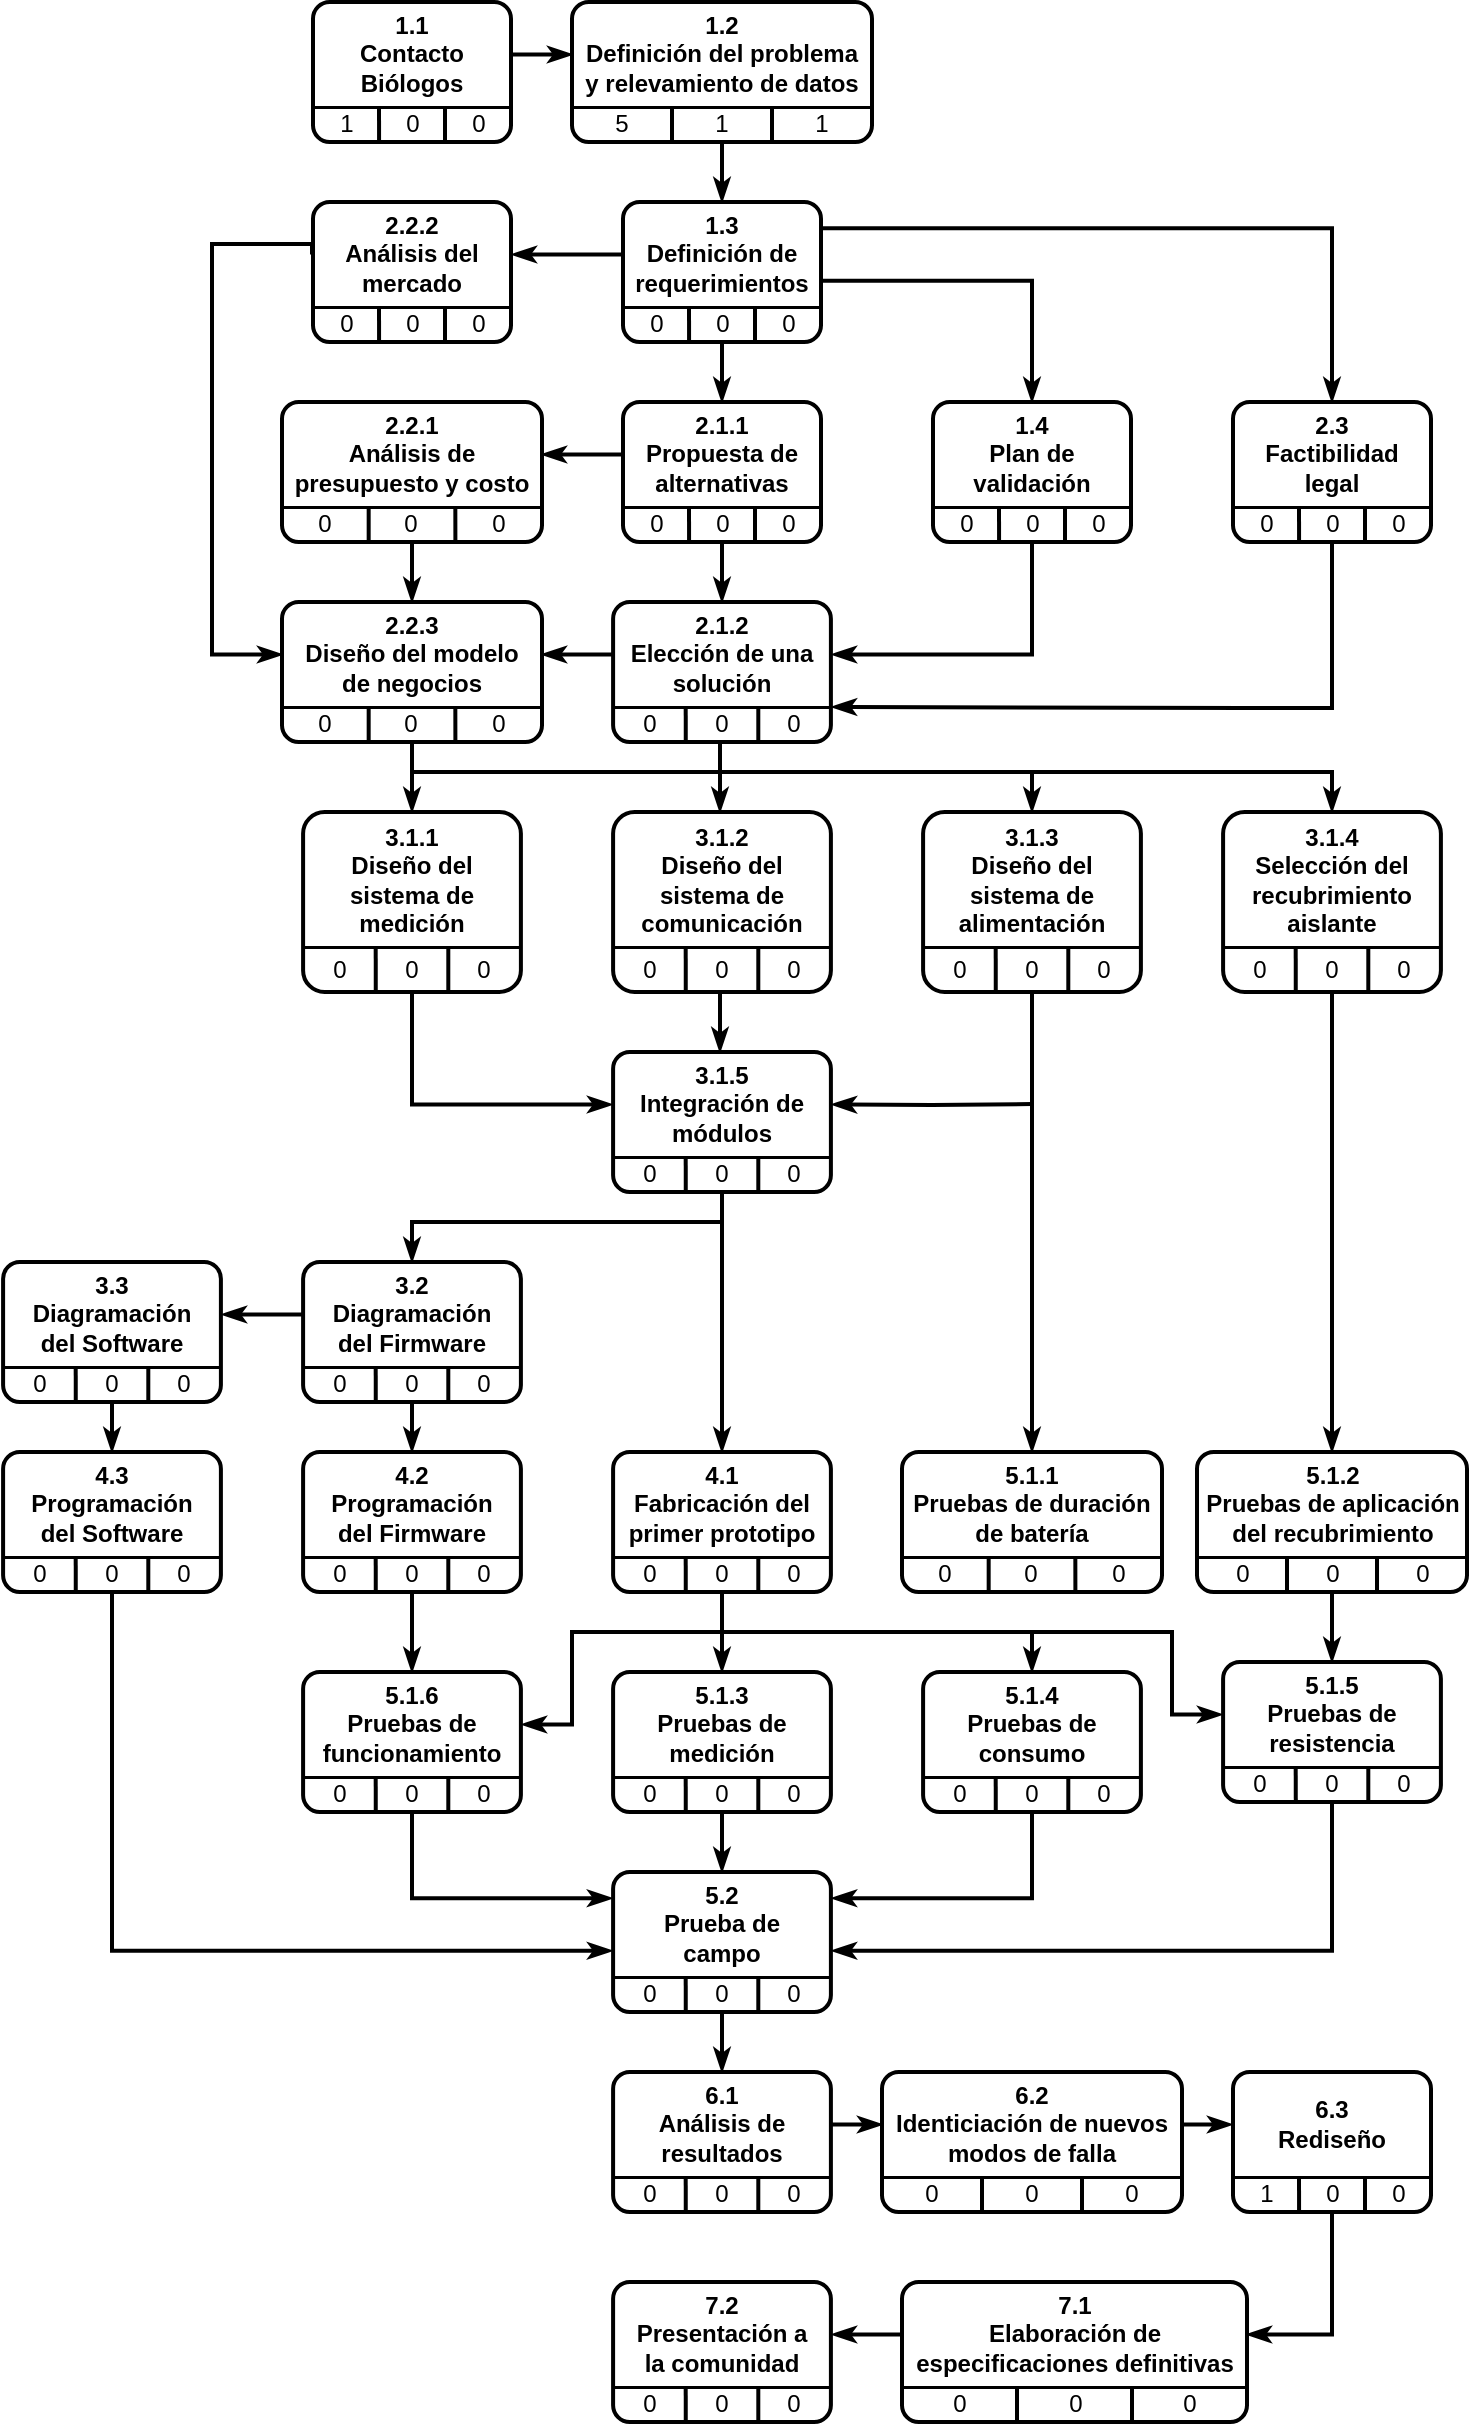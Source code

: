 <mxfile version="23.1.1" type="device">
  <diagram name="Page-1" id="s9LgXc3vwLKLUyf3AeoS">
    <mxGraphModel dx="1750" dy="883" grid="1" gridSize="10" guides="1" tooltips="1" connect="1" arrows="1" fold="1" page="1" pageScale="1" pageWidth="827" pageHeight="1169" math="0" shadow="0">
      <root>
        <mxCell id="0" />
        <mxCell id="1" parent="0" />
        <mxCell id="Uat09M_FiR_ZPumJyl8h-54" style="edgeStyle=orthogonalEdgeStyle;shape=connector;rounded=0;orthogonalLoop=1;jettySize=auto;html=1;entryX=0.5;entryY=0;entryDx=0;entryDy=0;labelBackgroundColor=default;strokeColor=default;strokeWidth=2;align=center;verticalAlign=middle;fontFamily=Helvetica;fontSize=12;fontColor=default;endArrow=classicThin;endFill=1;" parent="1" edge="1">
          <mxGeometry relative="1" as="geometry">
            <mxPoint x="419" y="425" as="sourcePoint" />
            <mxPoint x="419" y="445" as="targetPoint" />
          </mxGeometry>
        </mxCell>
        <mxCell id="Uat09M_FiR_ZPumJyl8h-58" style="edgeStyle=orthogonalEdgeStyle;shape=connector;rounded=0;orthogonalLoop=1;jettySize=auto;html=1;labelBackgroundColor=default;strokeColor=default;strokeWidth=2;align=center;verticalAlign=middle;fontFamily=Helvetica;fontSize=12;fontColor=default;endArrow=classicThin;endFill=1;entryX=0.5;entryY=0;entryDx=0;entryDy=0;" parent="1" edge="1">
          <mxGeometry relative="1" as="geometry">
            <mxPoint x="575" y="425" as="sourcePoint" />
            <mxPoint x="575" y="445" as="targetPoint" />
            <Array as="points">
              <mxPoint x="575" y="435" />
              <mxPoint x="575" y="435" />
            </Array>
          </mxGeometry>
        </mxCell>
        <mxCell id="Uat09M_FiR_ZPumJyl8h-88" style="edgeStyle=orthogonalEdgeStyle;shape=connector;rounded=0;orthogonalLoop=1;jettySize=auto;html=1;exitX=0.5;exitY=1;exitDx=0;exitDy=0;labelBackgroundColor=default;strokeColor=default;strokeWidth=2;align=center;verticalAlign=middle;fontFamily=Helvetica;fontSize=12;fontColor=default;endArrow=classicThin;endFill=1;entryX=0.5;entryY=0;entryDx=0;entryDy=0;" parent="1" target="0Xr9HqkYZ9LgfgJFLmql-199" edge="1">
          <mxGeometry relative="1" as="geometry">
            <Array as="points">
              <mxPoint x="419" y="425" />
              <mxPoint x="725" y="425" />
            </Array>
            <mxPoint x="419" y="405" as="sourcePoint" />
            <mxPoint x="705" y="425" as="targetPoint" />
          </mxGeometry>
        </mxCell>
        <mxCell id="Uat09M_FiR_ZPumJyl8h-61" style="edgeStyle=orthogonalEdgeStyle;shape=connector;rounded=0;orthogonalLoop=1;jettySize=auto;html=1;exitX=0.5;exitY=1;exitDx=0;exitDy=0;entryX=0.5;entryY=0;entryDx=0;entryDy=0;labelBackgroundColor=default;strokeColor=default;strokeWidth=2;align=center;verticalAlign=middle;fontFamily=Helvetica;fontSize=12;fontColor=default;endArrow=classicThin;endFill=1;" parent="1" edge="1">
          <mxGeometry relative="1" as="geometry">
            <mxPoint x="419" y="515" as="sourcePoint" />
            <mxPoint x="419" y="565" as="targetPoint" />
          </mxGeometry>
        </mxCell>
        <mxCell id="Uat09M_FiR_ZPumJyl8h-111" style="edgeStyle=orthogonalEdgeStyle;shape=connector;rounded=0;orthogonalLoop=1;jettySize=auto;html=1;exitX=0.5;exitY=1;exitDx=0;exitDy=0;entryX=0;entryY=0.5;entryDx=0;entryDy=0;labelBackgroundColor=default;strokeColor=default;strokeWidth=2;align=center;verticalAlign=middle;fontFamily=Helvetica;fontSize=12;fontColor=default;endArrow=classicThin;endFill=1;" parent="1" source="0Xr9HqkYZ9LgfgJFLmql-181" target="0Xr9HqkYZ9LgfgJFLmql-208" edge="1">
          <mxGeometry relative="1" as="geometry">
            <mxPoint x="272" y="515" as="sourcePoint" />
            <mxPoint x="366" y="595" as="targetPoint" />
          </mxGeometry>
        </mxCell>
        <mxCell id="0Xr9HqkYZ9LgfgJFLmql-50" value="" style="group" parent="1" vertex="1" connectable="0">
          <mxGeometry x="215" y="40" width="100" height="70" as="geometry" />
        </mxCell>
        <mxCell id="0Xr9HqkYZ9LgfgJFLmql-51" value="&lt;b&gt;&lt;br&gt;&lt;/b&gt;" style="rounded=1;whiteSpace=wrap;html=1;strokeColor=default;strokeWidth=2;align=center;verticalAlign=middle;fontFamily=Helvetica;fontSize=12;fontColor=default;fillColor=default;arcSize=12;" parent="0Xr9HqkYZ9LgfgJFLmql-50" vertex="1">
          <mxGeometry x="0.5" width="99" height="70.0" as="geometry" />
        </mxCell>
        <mxCell id="0Xr9HqkYZ9LgfgJFLmql-52" value="&lt;b&gt;1.1&lt;br&gt;Contacto Biólogos&lt;br&gt;&lt;/b&gt;" style="text;html=1;strokeColor=none;fillColor=none;align=center;verticalAlign=middle;whiteSpace=wrap;rounded=0;" parent="0Xr9HqkYZ9LgfgJFLmql-50" vertex="1">
          <mxGeometry width="100" height="52.5" as="geometry" />
        </mxCell>
        <mxCell id="0Xr9HqkYZ9LgfgJFLmql-53" style="edgeStyle=orthogonalEdgeStyle;shape=connector;rounded=0;orthogonalLoop=1;jettySize=auto;html=1;exitX=0.308;exitY=0.996;exitDx=0;exitDy=0;labelBackgroundColor=default;strokeColor=default;strokeWidth=2;align=center;verticalAlign=middle;fontFamily=Helvetica;fontSize=11;fontColor=default;endArrow=none;endFill=0;exitPerimeter=0;entryX=0;entryY=0;entryDx=0;entryDy=0;" parent="0Xr9HqkYZ9LgfgJFLmql-50" target="0Xr9HqkYZ9LgfgJFLmql-56" edge="1">
          <mxGeometry relative="1" as="geometry">
            <mxPoint x="33.5" y="43.75" as="targetPoint" />
            <mxPoint x="33.54" y="69.685" as="sourcePoint" />
            <Array as="points" />
          </mxGeometry>
        </mxCell>
        <mxCell id="0Xr9HqkYZ9LgfgJFLmql-54" style="edgeStyle=orthogonalEdgeStyle;shape=connector;rounded=0;orthogonalLoop=1;jettySize=auto;html=1;exitX=0.691;exitY=1.005;exitDx=0;exitDy=0;labelBackgroundColor=default;strokeColor=default;strokeWidth=2;align=center;verticalAlign=middle;fontFamily=Helvetica;fontSize=11;fontColor=default;endArrow=none;endFill=0;exitPerimeter=0;entryX=0;entryY=0;entryDx=0;entryDy=0;" parent="0Xr9HqkYZ9LgfgJFLmql-50" target="0Xr9HqkYZ9LgfgJFLmql-57" edge="1">
          <mxGeometry relative="1" as="geometry">
            <mxPoint x="66.67" y="43.356" as="targetPoint" />
            <mxPoint x="66.5" y="70" as="sourcePoint" />
            <Array as="points" />
          </mxGeometry>
        </mxCell>
        <mxCell id="0Xr9HqkYZ9LgfgJFLmql-55" value="1" style="text;html=1;strokeColor=none;fillColor=none;align=center;verticalAlign=middle;whiteSpace=wrap;rounded=0;fontSize=12;fontFamily=Helvetica;fontColor=default;" parent="0Xr9HqkYZ9LgfgJFLmql-50" vertex="1">
          <mxGeometry x="0.5" y="52.5" width="33" height="17.5" as="geometry" />
        </mxCell>
        <mxCell id="0Xr9HqkYZ9LgfgJFLmql-56" value="0" style="text;html=1;strokeColor=none;fillColor=none;align=center;verticalAlign=middle;whiteSpace=wrap;rounded=0;fontSize=12;fontFamily=Helvetica;fontColor=default;" parent="0Xr9HqkYZ9LgfgJFLmql-50" vertex="1">
          <mxGeometry x="33.5" y="52.5" width="33" height="17.5" as="geometry" />
        </mxCell>
        <mxCell id="0Xr9HqkYZ9LgfgJFLmql-57" value="0" style="text;html=1;strokeColor=none;fillColor=none;align=center;verticalAlign=middle;whiteSpace=wrap;rounded=0;fontSize=12;fontFamily=Helvetica;fontColor=default;" parent="0Xr9HqkYZ9LgfgJFLmql-50" vertex="1">
          <mxGeometry x="66.5" y="52.5" width="33" height="17.5" as="geometry" />
        </mxCell>
        <mxCell id="0Xr9HqkYZ9LgfgJFLmql-58" style="edgeStyle=orthogonalEdgeStyle;rounded=0;orthogonalLoop=1;jettySize=auto;html=1;endArrow=none;endFill=0;strokeWidth=1.5;exitX=0;exitY=0;exitDx=0;exitDy=0;entryX=1;entryY=0;entryDx=0;entryDy=0;" parent="0Xr9HqkYZ9LgfgJFLmql-50" source="0Xr9HqkYZ9LgfgJFLmql-55" target="0Xr9HqkYZ9LgfgJFLmql-57" edge="1">
          <mxGeometry relative="1" as="geometry">
            <mxPoint x="-9.5" y="43.75" as="sourcePoint" />
            <mxPoint x="110.5" y="43.75" as="targetPoint" />
            <Array as="points">
              <mxPoint x="20.5" y="52.5" />
              <mxPoint x="20.5" y="52.5" />
            </Array>
          </mxGeometry>
        </mxCell>
        <mxCell id="0Xr9HqkYZ9LgfgJFLmql-60" value="" style="group" parent="1" vertex="1" connectable="0">
          <mxGeometry x="345" y="40" width="150" height="70" as="geometry" />
        </mxCell>
        <mxCell id="0Xr9HqkYZ9LgfgJFLmql-41" value="&lt;b&gt;&lt;br&gt;&lt;/b&gt;" style="rounded=1;whiteSpace=wrap;html=1;strokeColor=default;strokeWidth=2;align=center;verticalAlign=middle;fontFamily=Helvetica;fontSize=12;fontColor=default;fillColor=default;arcSize=12;" parent="0Xr9HqkYZ9LgfgJFLmql-60" vertex="1">
          <mxGeometry width="150" height="70.0" as="geometry" />
        </mxCell>
        <mxCell id="0Xr9HqkYZ9LgfgJFLmql-44" style="edgeStyle=orthogonalEdgeStyle;shape=connector;rounded=0;orthogonalLoop=1;jettySize=auto;html=1;exitX=0;exitY=1;exitDx=0;exitDy=0;labelBackgroundColor=default;strokeColor=default;strokeWidth=2;align=center;verticalAlign=middle;fontFamily=Helvetica;fontSize=11;fontColor=default;endArrow=none;endFill=0;entryX=0;entryY=0;entryDx=0;entryDy=0;" parent="0Xr9HqkYZ9LgfgJFLmql-60" source="0Xr9HqkYZ9LgfgJFLmql-47" target="0Xr9HqkYZ9LgfgJFLmql-47" edge="1">
          <mxGeometry relative="1" as="geometry">
            <mxPoint x="83.5" y="43.75" as="targetPoint" />
            <mxPoint x="83.54" y="69.685" as="sourcePoint" />
            <Array as="points" />
          </mxGeometry>
        </mxCell>
        <mxCell id="0Xr9HqkYZ9LgfgJFLmql-45" style="edgeStyle=orthogonalEdgeStyle;shape=connector;rounded=0;orthogonalLoop=1;jettySize=auto;html=1;exitX=0.691;exitY=1.005;exitDx=0;exitDy=0;labelBackgroundColor=default;strokeColor=default;strokeWidth=2;align=center;verticalAlign=middle;fontFamily=Helvetica;fontSize=11;fontColor=default;endArrow=none;endFill=0;exitPerimeter=0;entryX=0;entryY=0;entryDx=0;entryDy=0;" parent="0Xr9HqkYZ9LgfgJFLmql-60" target="0Xr9HqkYZ9LgfgJFLmql-48" edge="1">
          <mxGeometry relative="1" as="geometry">
            <mxPoint x="116.67" y="43.356" as="targetPoint" />
            <mxPoint x="116.5" y="70" as="sourcePoint" />
            <Array as="points" />
          </mxGeometry>
        </mxCell>
        <mxCell id="0Xr9HqkYZ9LgfgJFLmql-46" value="5" style="text;html=1;strokeColor=none;fillColor=none;align=center;verticalAlign=middle;whiteSpace=wrap;rounded=0;fontSize=12;fontFamily=Helvetica;fontColor=default;" parent="0Xr9HqkYZ9LgfgJFLmql-60" vertex="1">
          <mxGeometry y="52.5" width="50" height="17.5" as="geometry" />
        </mxCell>
        <mxCell id="0Xr9HqkYZ9LgfgJFLmql-47" value="1" style="text;html=1;strokeColor=none;fillColor=none;align=center;verticalAlign=middle;whiteSpace=wrap;rounded=0;fontSize=12;fontFamily=Helvetica;fontColor=default;" parent="0Xr9HqkYZ9LgfgJFLmql-60" vertex="1">
          <mxGeometry x="50" y="52.5" width="50" height="17.5" as="geometry" />
        </mxCell>
        <mxCell id="0Xr9HqkYZ9LgfgJFLmql-48" value="1" style="text;html=1;strokeColor=none;fillColor=none;align=center;verticalAlign=middle;whiteSpace=wrap;rounded=0;fontSize=12;fontFamily=Helvetica;fontColor=default;" parent="0Xr9HqkYZ9LgfgJFLmql-60" vertex="1">
          <mxGeometry x="100" y="52.5" width="50" height="17.5" as="geometry" />
        </mxCell>
        <mxCell id="0Xr9HqkYZ9LgfgJFLmql-43" style="edgeStyle=orthogonalEdgeStyle;rounded=0;orthogonalLoop=1;jettySize=auto;html=1;endArrow=none;endFill=0;strokeWidth=1.5;exitX=0;exitY=0;exitDx=0;exitDy=0;entryX=1;entryY=0;entryDx=0;entryDy=0;" parent="0Xr9HqkYZ9LgfgJFLmql-60" source="0Xr9HqkYZ9LgfgJFLmql-46" target="0Xr9HqkYZ9LgfgJFLmql-48" edge="1">
          <mxGeometry relative="1" as="geometry">
            <mxPoint x="40.5" y="43.75" as="sourcePoint" />
            <mxPoint x="160.5" y="43.75" as="targetPoint" />
            <Array as="points">
              <mxPoint x="70.5" y="52.5" />
              <mxPoint x="70.5" y="52.5" />
            </Array>
          </mxGeometry>
        </mxCell>
        <mxCell id="0Xr9HqkYZ9LgfgJFLmql-59" value="&lt;b style=&quot;border-color: var(--border-color);&quot;&gt;1.2&lt;br style=&quot;border-color: var(--border-color);&quot;&gt;Definición del problema&lt;br&gt;y relevamiento de datos&lt;/b&gt;&lt;b&gt;&lt;br&gt;&lt;/b&gt;" style="text;html=1;strokeColor=none;fillColor=none;align=center;verticalAlign=middle;whiteSpace=wrap;rounded=0;" parent="0Xr9HqkYZ9LgfgJFLmql-60" vertex="1">
          <mxGeometry width="150" height="52.5" as="geometry" />
        </mxCell>
        <mxCell id="0Xr9HqkYZ9LgfgJFLmql-63" value="" style="group" parent="1" vertex="1" connectable="0">
          <mxGeometry x="370" y="140" width="100" height="70" as="geometry" />
        </mxCell>
        <mxCell id="0Xr9HqkYZ9LgfgJFLmql-64" value="&lt;b&gt;&lt;br&gt;&lt;/b&gt;" style="rounded=1;whiteSpace=wrap;html=1;strokeColor=default;strokeWidth=2;align=center;verticalAlign=middle;fontFamily=Helvetica;fontSize=12;fontColor=default;fillColor=default;arcSize=12;" parent="0Xr9HqkYZ9LgfgJFLmql-63" vertex="1">
          <mxGeometry x="0.5" width="99" height="70.0" as="geometry" />
        </mxCell>
        <mxCell id="0Xr9HqkYZ9LgfgJFLmql-65" value="&lt;b style=&quot;border-color: var(--border-color);&quot;&gt;1.3&lt;br style=&quot;border-color: var(--border-color);&quot;&gt;Definición de requerimientos&lt;/b&gt;&lt;b&gt;&lt;br&gt;&lt;/b&gt;" style="text;html=1;strokeColor=none;fillColor=none;align=center;verticalAlign=middle;whiteSpace=wrap;rounded=0;" parent="0Xr9HqkYZ9LgfgJFLmql-63" vertex="1">
          <mxGeometry width="100" height="52.5" as="geometry" />
        </mxCell>
        <mxCell id="0Xr9HqkYZ9LgfgJFLmql-66" style="edgeStyle=orthogonalEdgeStyle;shape=connector;rounded=0;orthogonalLoop=1;jettySize=auto;html=1;exitX=0.308;exitY=0.996;exitDx=0;exitDy=0;labelBackgroundColor=default;strokeColor=default;strokeWidth=2;align=center;verticalAlign=middle;fontFamily=Helvetica;fontSize=11;fontColor=default;endArrow=none;endFill=0;exitPerimeter=0;entryX=0;entryY=0;entryDx=0;entryDy=0;" parent="0Xr9HqkYZ9LgfgJFLmql-63" target="0Xr9HqkYZ9LgfgJFLmql-69" edge="1">
          <mxGeometry relative="1" as="geometry">
            <mxPoint x="33.5" y="43.75" as="targetPoint" />
            <mxPoint x="33.54" y="69.685" as="sourcePoint" />
            <Array as="points" />
          </mxGeometry>
        </mxCell>
        <mxCell id="0Xr9HqkYZ9LgfgJFLmql-67" style="edgeStyle=orthogonalEdgeStyle;shape=connector;rounded=0;orthogonalLoop=1;jettySize=auto;html=1;exitX=0.691;exitY=1.005;exitDx=0;exitDy=0;labelBackgroundColor=default;strokeColor=default;strokeWidth=2;align=center;verticalAlign=middle;fontFamily=Helvetica;fontSize=11;fontColor=default;endArrow=none;endFill=0;exitPerimeter=0;entryX=0;entryY=0;entryDx=0;entryDy=0;" parent="0Xr9HqkYZ9LgfgJFLmql-63" target="0Xr9HqkYZ9LgfgJFLmql-70" edge="1">
          <mxGeometry relative="1" as="geometry">
            <mxPoint x="66.67" y="43.356" as="targetPoint" />
            <mxPoint x="66.5" y="70" as="sourcePoint" />
            <Array as="points" />
          </mxGeometry>
        </mxCell>
        <mxCell id="0Xr9HqkYZ9LgfgJFLmql-68" value="0" style="text;html=1;strokeColor=none;fillColor=none;align=center;verticalAlign=middle;whiteSpace=wrap;rounded=0;fontSize=12;fontFamily=Helvetica;fontColor=default;" parent="0Xr9HqkYZ9LgfgJFLmql-63" vertex="1">
          <mxGeometry x="0.5" y="52.5" width="33" height="17.5" as="geometry" />
        </mxCell>
        <mxCell id="0Xr9HqkYZ9LgfgJFLmql-69" value="0" style="text;html=1;strokeColor=none;fillColor=none;align=center;verticalAlign=middle;whiteSpace=wrap;rounded=0;fontSize=12;fontFamily=Helvetica;fontColor=default;" parent="0Xr9HqkYZ9LgfgJFLmql-63" vertex="1">
          <mxGeometry x="33.5" y="52.5" width="33" height="17.5" as="geometry" />
        </mxCell>
        <mxCell id="0Xr9HqkYZ9LgfgJFLmql-70" value="0" style="text;html=1;strokeColor=none;fillColor=none;align=center;verticalAlign=middle;whiteSpace=wrap;rounded=0;fontSize=12;fontFamily=Helvetica;fontColor=default;" parent="0Xr9HqkYZ9LgfgJFLmql-63" vertex="1">
          <mxGeometry x="66.5" y="52.5" width="33" height="17.5" as="geometry" />
        </mxCell>
        <mxCell id="0Xr9HqkYZ9LgfgJFLmql-71" style="edgeStyle=orthogonalEdgeStyle;rounded=0;orthogonalLoop=1;jettySize=auto;html=1;endArrow=none;endFill=0;strokeWidth=1.5;exitX=0;exitY=0;exitDx=0;exitDy=0;entryX=1;entryY=0;entryDx=0;entryDy=0;" parent="0Xr9HqkYZ9LgfgJFLmql-63" source="0Xr9HqkYZ9LgfgJFLmql-68" target="0Xr9HqkYZ9LgfgJFLmql-70" edge="1">
          <mxGeometry relative="1" as="geometry">
            <mxPoint x="-9.5" y="43.75" as="sourcePoint" />
            <mxPoint x="110.5" y="43.75" as="targetPoint" />
            <Array as="points">
              <mxPoint x="20.5" y="52.5" />
              <mxPoint x="20.5" y="52.5" />
            </Array>
          </mxGeometry>
        </mxCell>
        <mxCell id="0Xr9HqkYZ9LgfgJFLmql-72" style="edgeStyle=orthogonalEdgeStyle;shape=connector;rounded=0;orthogonalLoop=1;jettySize=auto;html=1;exitX=0.5;exitY=1;exitDx=0;exitDy=0;entryX=0.5;entryY=0;entryDx=0;entryDy=0;labelBackgroundColor=default;strokeColor=default;strokeWidth=2;align=center;verticalAlign=middle;fontFamily=Helvetica;fontSize=11;fontColor=default;endArrow=classicThin;endFill=1;" parent="1" source="0Xr9HqkYZ9LgfgJFLmql-47" target="0Xr9HqkYZ9LgfgJFLmql-65" edge="1">
          <mxGeometry relative="1" as="geometry" />
        </mxCell>
        <mxCell id="0Xr9HqkYZ9LgfgJFLmql-73" value="" style="group" parent="1" vertex="1" connectable="0">
          <mxGeometry x="215" y="140" width="100" height="70" as="geometry" />
        </mxCell>
        <mxCell id="0Xr9HqkYZ9LgfgJFLmql-74" value="&lt;b&gt;&lt;br&gt;&lt;/b&gt;" style="rounded=1;whiteSpace=wrap;html=1;strokeColor=default;strokeWidth=2;align=center;verticalAlign=middle;fontFamily=Helvetica;fontSize=12;fontColor=default;fillColor=default;arcSize=12;" parent="0Xr9HqkYZ9LgfgJFLmql-73" vertex="1">
          <mxGeometry x="0.5" width="99" height="70.0" as="geometry" />
        </mxCell>
        <mxCell id="0Xr9HqkYZ9LgfgJFLmql-75" value="&lt;b style=&quot;border-color: var(--border-color);&quot;&gt;2.2.2&lt;br style=&quot;border-color: var(--border-color);&quot;&gt;Análisis del mercado&lt;/b&gt;&lt;b&gt;&lt;br&gt;&lt;/b&gt;" style="text;html=1;strokeColor=none;fillColor=none;align=center;verticalAlign=middle;whiteSpace=wrap;rounded=0;" parent="0Xr9HqkYZ9LgfgJFLmql-73" vertex="1">
          <mxGeometry width="100" height="52.5" as="geometry" />
        </mxCell>
        <mxCell id="0Xr9HqkYZ9LgfgJFLmql-76" style="edgeStyle=orthogonalEdgeStyle;shape=connector;rounded=0;orthogonalLoop=1;jettySize=auto;html=1;exitX=0.308;exitY=0.996;exitDx=0;exitDy=0;labelBackgroundColor=default;strokeColor=default;strokeWidth=2;align=center;verticalAlign=middle;fontFamily=Helvetica;fontSize=11;fontColor=default;endArrow=none;endFill=0;exitPerimeter=0;entryX=0;entryY=0;entryDx=0;entryDy=0;" parent="0Xr9HqkYZ9LgfgJFLmql-73" target="0Xr9HqkYZ9LgfgJFLmql-79" edge="1">
          <mxGeometry relative="1" as="geometry">
            <mxPoint x="33.5" y="43.75" as="targetPoint" />
            <mxPoint x="33.54" y="69.685" as="sourcePoint" />
            <Array as="points" />
          </mxGeometry>
        </mxCell>
        <mxCell id="0Xr9HqkYZ9LgfgJFLmql-77" style="edgeStyle=orthogonalEdgeStyle;shape=connector;rounded=0;orthogonalLoop=1;jettySize=auto;html=1;exitX=0.691;exitY=1.005;exitDx=0;exitDy=0;labelBackgroundColor=default;strokeColor=default;strokeWidth=2;align=center;verticalAlign=middle;fontFamily=Helvetica;fontSize=11;fontColor=default;endArrow=none;endFill=0;exitPerimeter=0;entryX=0;entryY=0;entryDx=0;entryDy=0;" parent="0Xr9HqkYZ9LgfgJFLmql-73" target="0Xr9HqkYZ9LgfgJFLmql-80" edge="1">
          <mxGeometry relative="1" as="geometry">
            <mxPoint x="66.67" y="43.356" as="targetPoint" />
            <mxPoint x="66.5" y="70" as="sourcePoint" />
            <Array as="points" />
          </mxGeometry>
        </mxCell>
        <mxCell id="0Xr9HqkYZ9LgfgJFLmql-78" value="0" style="text;html=1;strokeColor=none;fillColor=none;align=center;verticalAlign=middle;whiteSpace=wrap;rounded=0;fontSize=12;fontFamily=Helvetica;fontColor=default;" parent="0Xr9HqkYZ9LgfgJFLmql-73" vertex="1">
          <mxGeometry x="0.5" y="52.5" width="33" height="17.5" as="geometry" />
        </mxCell>
        <mxCell id="0Xr9HqkYZ9LgfgJFLmql-79" value="0" style="text;html=1;strokeColor=none;fillColor=none;align=center;verticalAlign=middle;whiteSpace=wrap;rounded=0;fontSize=12;fontFamily=Helvetica;fontColor=default;" parent="0Xr9HqkYZ9LgfgJFLmql-73" vertex="1">
          <mxGeometry x="33.5" y="52.5" width="33" height="17.5" as="geometry" />
        </mxCell>
        <mxCell id="0Xr9HqkYZ9LgfgJFLmql-80" value="0" style="text;html=1;strokeColor=none;fillColor=none;align=center;verticalAlign=middle;whiteSpace=wrap;rounded=0;fontSize=12;fontFamily=Helvetica;fontColor=default;" parent="0Xr9HqkYZ9LgfgJFLmql-73" vertex="1">
          <mxGeometry x="66.5" y="52.5" width="33" height="17.5" as="geometry" />
        </mxCell>
        <mxCell id="0Xr9HqkYZ9LgfgJFLmql-81" style="edgeStyle=orthogonalEdgeStyle;rounded=0;orthogonalLoop=1;jettySize=auto;html=1;endArrow=none;endFill=0;strokeWidth=1.5;exitX=0;exitY=0;exitDx=0;exitDy=0;entryX=1;entryY=0;entryDx=0;entryDy=0;" parent="0Xr9HqkYZ9LgfgJFLmql-73" source="0Xr9HqkYZ9LgfgJFLmql-78" target="0Xr9HqkYZ9LgfgJFLmql-80" edge="1">
          <mxGeometry relative="1" as="geometry">
            <mxPoint x="-9.5" y="43.75" as="sourcePoint" />
            <mxPoint x="110.5" y="43.75" as="targetPoint" />
            <Array as="points">
              <mxPoint x="20.5" y="52.5" />
              <mxPoint x="20.5" y="52.5" />
            </Array>
          </mxGeometry>
        </mxCell>
        <mxCell id="0Xr9HqkYZ9LgfgJFLmql-82" value="" style="group" parent="1" vertex="1" connectable="0">
          <mxGeometry x="200" y="240" width="130" height="70" as="geometry" />
        </mxCell>
        <mxCell id="0Xr9HqkYZ9LgfgJFLmql-83" value="&lt;b&gt;&lt;br&gt;&lt;/b&gt;" style="rounded=1;whiteSpace=wrap;html=1;strokeColor=default;strokeWidth=2;align=center;verticalAlign=middle;fontFamily=Helvetica;fontSize=12;fontColor=default;fillColor=default;arcSize=12;" parent="0Xr9HqkYZ9LgfgJFLmql-82" vertex="1">
          <mxGeometry width="130" height="70.0" as="geometry" />
        </mxCell>
        <mxCell id="0Xr9HqkYZ9LgfgJFLmql-84" style="edgeStyle=orthogonalEdgeStyle;shape=connector;rounded=0;orthogonalLoop=1;jettySize=auto;html=1;exitX=0;exitY=1;exitDx=0;exitDy=0;labelBackgroundColor=default;strokeColor=default;strokeWidth=2;align=center;verticalAlign=middle;fontFamily=Helvetica;fontSize=11;fontColor=default;endArrow=none;endFill=0;entryX=0;entryY=0;entryDx=0;entryDy=0;" parent="0Xr9HqkYZ9LgfgJFLmql-82" source="0Xr9HqkYZ9LgfgJFLmql-87" target="0Xr9HqkYZ9LgfgJFLmql-87" edge="1">
          <mxGeometry relative="1" as="geometry">
            <mxPoint x="72.367" y="43.75" as="targetPoint" />
            <mxPoint x="72.401" y="69.685" as="sourcePoint" />
            <Array as="points" />
          </mxGeometry>
        </mxCell>
        <mxCell id="0Xr9HqkYZ9LgfgJFLmql-85" style="edgeStyle=orthogonalEdgeStyle;shape=connector;rounded=0;orthogonalLoop=1;jettySize=auto;html=1;exitX=0.691;exitY=1.005;exitDx=0;exitDy=0;labelBackgroundColor=default;strokeColor=default;strokeWidth=2;align=center;verticalAlign=middle;fontFamily=Helvetica;fontSize=11;fontColor=default;endArrow=none;endFill=0;exitPerimeter=0;entryX=0;entryY=0;entryDx=0;entryDy=0;" parent="0Xr9HqkYZ9LgfgJFLmql-82" target="0Xr9HqkYZ9LgfgJFLmql-88" edge="1">
          <mxGeometry relative="1" as="geometry">
            <mxPoint x="101.114" y="43.356" as="targetPoint" />
            <mxPoint x="100.967" y="70" as="sourcePoint" />
            <Array as="points" />
          </mxGeometry>
        </mxCell>
        <mxCell id="0Xr9HqkYZ9LgfgJFLmql-86" value="0" style="text;html=1;strokeColor=none;fillColor=none;align=center;verticalAlign=middle;whiteSpace=wrap;rounded=0;fontSize=12;fontFamily=Helvetica;fontColor=default;" parent="0Xr9HqkYZ9LgfgJFLmql-82" vertex="1">
          <mxGeometry y="52.5" width="43.333" height="17.5" as="geometry" />
        </mxCell>
        <mxCell id="0Xr9HqkYZ9LgfgJFLmql-87" value="0" style="text;html=1;strokeColor=none;fillColor=none;align=center;verticalAlign=middle;whiteSpace=wrap;rounded=0;fontSize=12;fontFamily=Helvetica;fontColor=default;" parent="0Xr9HqkYZ9LgfgJFLmql-82" vertex="1">
          <mxGeometry x="43.333" y="52.5" width="43.333" height="17.5" as="geometry" />
        </mxCell>
        <mxCell id="0Xr9HqkYZ9LgfgJFLmql-88" value="0" style="text;html=1;strokeColor=none;fillColor=none;align=center;verticalAlign=middle;whiteSpace=wrap;rounded=0;fontSize=12;fontFamily=Helvetica;fontColor=default;" parent="0Xr9HqkYZ9LgfgJFLmql-82" vertex="1">
          <mxGeometry x="86.667" y="52.5" width="43.333" height="17.5" as="geometry" />
        </mxCell>
        <mxCell id="0Xr9HqkYZ9LgfgJFLmql-89" style="edgeStyle=orthogonalEdgeStyle;rounded=0;orthogonalLoop=1;jettySize=auto;html=1;endArrow=none;endFill=0;strokeWidth=1.5;exitX=0;exitY=0;exitDx=0;exitDy=0;entryX=1;entryY=0;entryDx=0;entryDy=0;" parent="0Xr9HqkYZ9LgfgJFLmql-82" source="0Xr9HqkYZ9LgfgJFLmql-86" target="0Xr9HqkYZ9LgfgJFLmql-88" edge="1">
          <mxGeometry relative="1" as="geometry">
            <mxPoint x="35.1" y="43.75" as="sourcePoint" />
            <mxPoint x="139.1" y="43.75" as="targetPoint" />
            <Array as="points">
              <mxPoint x="61.1" y="52.5" />
              <mxPoint x="61.1" y="52.5" />
            </Array>
          </mxGeometry>
        </mxCell>
        <mxCell id="0Xr9HqkYZ9LgfgJFLmql-90" value="&lt;b style=&quot;border-color: var(--border-color);&quot;&gt;2.2.1&lt;br style=&quot;border-color: var(--border-color);&quot;&gt;Análisis de &lt;br&gt;presupuesto y costo&lt;/b&gt;&lt;b&gt;&lt;br&gt;&lt;/b&gt;" style="text;html=1;strokeColor=none;fillColor=none;align=center;verticalAlign=middle;whiteSpace=wrap;rounded=0;" parent="0Xr9HqkYZ9LgfgJFLmql-82" vertex="1">
          <mxGeometry width="130" height="52.5" as="geometry" />
        </mxCell>
        <mxCell id="0Xr9HqkYZ9LgfgJFLmql-91" value="" style="group" parent="1" vertex="1" connectable="0">
          <mxGeometry x="370" y="240" width="100" height="70" as="geometry" />
        </mxCell>
        <mxCell id="0Xr9HqkYZ9LgfgJFLmql-92" value="&lt;b&gt;&lt;br&gt;&lt;/b&gt;" style="rounded=1;whiteSpace=wrap;html=1;strokeColor=default;strokeWidth=2;align=center;verticalAlign=middle;fontFamily=Helvetica;fontSize=12;fontColor=default;fillColor=default;arcSize=12;" parent="0Xr9HqkYZ9LgfgJFLmql-91" vertex="1">
          <mxGeometry x="0.5" width="99" height="70.0" as="geometry" />
        </mxCell>
        <mxCell id="0Xr9HqkYZ9LgfgJFLmql-93" value="&lt;b style=&quot;border-color: var(--border-color);&quot;&gt;2.1.1&lt;br style=&quot;border-color: var(--border-color);&quot;&gt;Propuesta de alternativas&lt;/b&gt;&lt;b&gt;&lt;br&gt;&lt;/b&gt;" style="text;html=1;strokeColor=none;fillColor=none;align=center;verticalAlign=middle;whiteSpace=wrap;rounded=0;" parent="0Xr9HqkYZ9LgfgJFLmql-91" vertex="1">
          <mxGeometry width="100" height="52.5" as="geometry" />
        </mxCell>
        <mxCell id="0Xr9HqkYZ9LgfgJFLmql-94" style="edgeStyle=orthogonalEdgeStyle;shape=connector;rounded=0;orthogonalLoop=1;jettySize=auto;html=1;exitX=0.308;exitY=0.996;exitDx=0;exitDy=0;labelBackgroundColor=default;strokeColor=default;strokeWidth=2;align=center;verticalAlign=middle;fontFamily=Helvetica;fontSize=11;fontColor=default;endArrow=none;endFill=0;exitPerimeter=0;entryX=0;entryY=0;entryDx=0;entryDy=0;" parent="0Xr9HqkYZ9LgfgJFLmql-91" target="0Xr9HqkYZ9LgfgJFLmql-97" edge="1">
          <mxGeometry relative="1" as="geometry">
            <mxPoint x="33.5" y="43.75" as="targetPoint" />
            <mxPoint x="33.54" y="69.685" as="sourcePoint" />
            <Array as="points" />
          </mxGeometry>
        </mxCell>
        <mxCell id="0Xr9HqkYZ9LgfgJFLmql-95" style="edgeStyle=orthogonalEdgeStyle;shape=connector;rounded=0;orthogonalLoop=1;jettySize=auto;html=1;exitX=0.691;exitY=1.005;exitDx=0;exitDy=0;labelBackgroundColor=default;strokeColor=default;strokeWidth=2;align=center;verticalAlign=middle;fontFamily=Helvetica;fontSize=11;fontColor=default;endArrow=none;endFill=0;exitPerimeter=0;entryX=0;entryY=0;entryDx=0;entryDy=0;" parent="0Xr9HqkYZ9LgfgJFLmql-91" target="0Xr9HqkYZ9LgfgJFLmql-98" edge="1">
          <mxGeometry relative="1" as="geometry">
            <mxPoint x="66.67" y="43.356" as="targetPoint" />
            <mxPoint x="66.5" y="70" as="sourcePoint" />
            <Array as="points" />
          </mxGeometry>
        </mxCell>
        <mxCell id="0Xr9HqkYZ9LgfgJFLmql-96" value="0" style="text;html=1;strokeColor=none;fillColor=none;align=center;verticalAlign=middle;whiteSpace=wrap;rounded=0;fontSize=12;fontFamily=Helvetica;fontColor=default;" parent="0Xr9HqkYZ9LgfgJFLmql-91" vertex="1">
          <mxGeometry x="0.5" y="52.5" width="33" height="17.5" as="geometry" />
        </mxCell>
        <mxCell id="0Xr9HqkYZ9LgfgJFLmql-97" value="0" style="text;html=1;strokeColor=none;fillColor=none;align=center;verticalAlign=middle;whiteSpace=wrap;rounded=0;fontSize=12;fontFamily=Helvetica;fontColor=default;" parent="0Xr9HqkYZ9LgfgJFLmql-91" vertex="1">
          <mxGeometry x="33.5" y="52.5" width="33" height="17.5" as="geometry" />
        </mxCell>
        <mxCell id="0Xr9HqkYZ9LgfgJFLmql-98" value="0" style="text;html=1;strokeColor=none;fillColor=none;align=center;verticalAlign=middle;whiteSpace=wrap;rounded=0;fontSize=12;fontFamily=Helvetica;fontColor=default;" parent="0Xr9HqkYZ9LgfgJFLmql-91" vertex="1">
          <mxGeometry x="66.5" y="52.5" width="33" height="17.5" as="geometry" />
        </mxCell>
        <mxCell id="0Xr9HqkYZ9LgfgJFLmql-99" style="edgeStyle=orthogonalEdgeStyle;rounded=0;orthogonalLoop=1;jettySize=auto;html=1;endArrow=none;endFill=0;strokeWidth=1.5;exitX=0;exitY=0;exitDx=0;exitDy=0;entryX=1;entryY=0;entryDx=0;entryDy=0;" parent="0Xr9HqkYZ9LgfgJFLmql-91" source="0Xr9HqkYZ9LgfgJFLmql-96" target="0Xr9HqkYZ9LgfgJFLmql-98" edge="1">
          <mxGeometry relative="1" as="geometry">
            <mxPoint x="-9.5" y="43.75" as="sourcePoint" />
            <mxPoint x="110.5" y="43.75" as="targetPoint" />
            <Array as="points">
              <mxPoint x="20.5" y="52.5" />
              <mxPoint x="20.5" y="52.5" />
            </Array>
          </mxGeometry>
        </mxCell>
        <mxCell id="0Xr9HqkYZ9LgfgJFLmql-100" style="edgeStyle=orthogonalEdgeStyle;shape=connector;rounded=0;orthogonalLoop=1;jettySize=auto;html=1;exitX=0.5;exitY=1;exitDx=0;exitDy=0;entryX=0.5;entryY=0;entryDx=0;entryDy=0;labelBackgroundColor=default;strokeColor=default;strokeWidth=2;align=center;verticalAlign=middle;fontFamily=Helvetica;fontSize=11;fontColor=default;endArrow=classicThin;endFill=1;" parent="1" source="0Xr9HqkYZ9LgfgJFLmql-69" target="0Xr9HqkYZ9LgfgJFLmql-93" edge="1">
          <mxGeometry relative="1" as="geometry" />
        </mxCell>
        <mxCell id="0Xr9HqkYZ9LgfgJFLmql-104" style="edgeStyle=orthogonalEdgeStyle;shape=connector;rounded=0;orthogonalLoop=1;jettySize=auto;html=1;exitX=0;exitY=0.5;exitDx=0;exitDy=0;entryX=1;entryY=0.5;entryDx=0;entryDy=0;labelBackgroundColor=default;strokeColor=default;strokeWidth=2;align=center;verticalAlign=middle;fontFamily=Helvetica;fontSize=11;fontColor=default;endArrow=classicThin;endFill=1;" parent="1" source="0Xr9HqkYZ9LgfgJFLmql-93" target="0Xr9HqkYZ9LgfgJFLmql-90" edge="1">
          <mxGeometry relative="1" as="geometry" />
        </mxCell>
        <mxCell id="0Xr9HqkYZ9LgfgJFLmql-106" style="edgeStyle=orthogonalEdgeStyle;shape=connector;rounded=0;orthogonalLoop=1;jettySize=auto;html=1;exitX=1;exitY=0.5;exitDx=0;exitDy=0;entryX=0;entryY=0.5;entryDx=0;entryDy=0;labelBackgroundColor=default;strokeColor=default;strokeWidth=2;align=center;verticalAlign=middle;fontFamily=Helvetica;fontSize=11;fontColor=default;endArrow=classicThin;endFill=1;" parent="1" source="0Xr9HqkYZ9LgfgJFLmql-52" target="0Xr9HqkYZ9LgfgJFLmql-59" edge="1">
          <mxGeometry relative="1" as="geometry" />
        </mxCell>
        <mxCell id="0Xr9HqkYZ9LgfgJFLmql-107" value="" style="group" parent="1" vertex="1" connectable="0">
          <mxGeometry x="525" y="240" width="100" height="70" as="geometry" />
        </mxCell>
        <mxCell id="0Xr9HqkYZ9LgfgJFLmql-108" value="&lt;b&gt;&lt;br&gt;&lt;/b&gt;" style="rounded=1;whiteSpace=wrap;html=1;strokeColor=default;strokeWidth=2;align=center;verticalAlign=middle;fontFamily=Helvetica;fontSize=12;fontColor=default;fillColor=default;arcSize=12;" parent="0Xr9HqkYZ9LgfgJFLmql-107" vertex="1">
          <mxGeometry x="0.5" width="99" height="70.0" as="geometry" />
        </mxCell>
        <mxCell id="0Xr9HqkYZ9LgfgJFLmql-109" value="&lt;b style=&quot;border-color: var(--border-color);&quot;&gt;1.4&lt;br style=&quot;border-color: var(--border-color);&quot;&gt;Plan de validación&lt;/b&gt;&lt;b&gt;&lt;br&gt;&lt;/b&gt;" style="text;html=1;strokeColor=none;fillColor=none;align=center;verticalAlign=middle;whiteSpace=wrap;rounded=0;" parent="0Xr9HqkYZ9LgfgJFLmql-107" vertex="1">
          <mxGeometry width="100" height="52.5" as="geometry" />
        </mxCell>
        <mxCell id="0Xr9HqkYZ9LgfgJFLmql-110" style="edgeStyle=orthogonalEdgeStyle;shape=connector;rounded=0;orthogonalLoop=1;jettySize=auto;html=1;exitX=0.308;exitY=0.996;exitDx=0;exitDy=0;labelBackgroundColor=default;strokeColor=default;strokeWidth=2;align=center;verticalAlign=middle;fontFamily=Helvetica;fontSize=11;fontColor=default;endArrow=none;endFill=0;exitPerimeter=0;entryX=0;entryY=0;entryDx=0;entryDy=0;" parent="0Xr9HqkYZ9LgfgJFLmql-107" target="0Xr9HqkYZ9LgfgJFLmql-113" edge="1">
          <mxGeometry relative="1" as="geometry">
            <mxPoint x="33.5" y="43.75" as="targetPoint" />
            <mxPoint x="33.54" y="69.685" as="sourcePoint" />
            <Array as="points" />
          </mxGeometry>
        </mxCell>
        <mxCell id="0Xr9HqkYZ9LgfgJFLmql-111" style="edgeStyle=orthogonalEdgeStyle;shape=connector;rounded=0;orthogonalLoop=1;jettySize=auto;html=1;exitX=0.691;exitY=1.005;exitDx=0;exitDy=0;labelBackgroundColor=default;strokeColor=default;strokeWidth=2;align=center;verticalAlign=middle;fontFamily=Helvetica;fontSize=11;fontColor=default;endArrow=none;endFill=0;exitPerimeter=0;entryX=0;entryY=0;entryDx=0;entryDy=0;" parent="0Xr9HqkYZ9LgfgJFLmql-107" target="0Xr9HqkYZ9LgfgJFLmql-114" edge="1">
          <mxGeometry relative="1" as="geometry">
            <mxPoint x="66.67" y="43.356" as="targetPoint" />
            <mxPoint x="66.5" y="70" as="sourcePoint" />
            <Array as="points" />
          </mxGeometry>
        </mxCell>
        <mxCell id="0Xr9HqkYZ9LgfgJFLmql-112" value="0" style="text;html=1;strokeColor=none;fillColor=none;align=center;verticalAlign=middle;whiteSpace=wrap;rounded=0;fontSize=12;fontFamily=Helvetica;fontColor=default;" parent="0Xr9HqkYZ9LgfgJFLmql-107" vertex="1">
          <mxGeometry x="0.5" y="52.5" width="33" height="17.5" as="geometry" />
        </mxCell>
        <mxCell id="0Xr9HqkYZ9LgfgJFLmql-113" value="0" style="text;html=1;strokeColor=none;fillColor=none;align=center;verticalAlign=middle;whiteSpace=wrap;rounded=0;fontSize=12;fontFamily=Helvetica;fontColor=default;" parent="0Xr9HqkYZ9LgfgJFLmql-107" vertex="1">
          <mxGeometry x="33.5" y="52.5" width="33" height="17.5" as="geometry" />
        </mxCell>
        <mxCell id="0Xr9HqkYZ9LgfgJFLmql-114" value="0" style="text;html=1;strokeColor=none;fillColor=none;align=center;verticalAlign=middle;whiteSpace=wrap;rounded=0;fontSize=12;fontFamily=Helvetica;fontColor=default;" parent="0Xr9HqkYZ9LgfgJFLmql-107" vertex="1">
          <mxGeometry x="66.5" y="52.5" width="33" height="17.5" as="geometry" />
        </mxCell>
        <mxCell id="0Xr9HqkYZ9LgfgJFLmql-115" style="edgeStyle=orthogonalEdgeStyle;rounded=0;orthogonalLoop=1;jettySize=auto;html=1;endArrow=none;endFill=0;strokeWidth=1.5;exitX=0;exitY=0;exitDx=0;exitDy=0;entryX=1;entryY=0;entryDx=0;entryDy=0;" parent="0Xr9HqkYZ9LgfgJFLmql-107" source="0Xr9HqkYZ9LgfgJFLmql-112" target="0Xr9HqkYZ9LgfgJFLmql-114" edge="1">
          <mxGeometry relative="1" as="geometry">
            <mxPoint x="-9.5" y="43.75" as="sourcePoint" />
            <mxPoint x="110.5" y="43.75" as="targetPoint" />
            <Array as="points">
              <mxPoint x="20.5" y="52.5" />
              <mxPoint x="20.5" y="52.5" />
            </Array>
          </mxGeometry>
        </mxCell>
        <mxCell id="0Xr9HqkYZ9LgfgJFLmql-117" style="edgeStyle=orthogonalEdgeStyle;shape=connector;rounded=0;orthogonalLoop=1;jettySize=auto;html=1;exitX=0;exitY=0.5;exitDx=0;exitDy=0;entryX=1;entryY=0.5;entryDx=0;entryDy=0;labelBackgroundColor=default;strokeColor=default;strokeWidth=2;align=center;verticalAlign=middle;fontFamily=Helvetica;fontSize=11;fontColor=default;endArrow=classicThin;endFill=1;" parent="1" source="0Xr9HqkYZ9LgfgJFLmql-65" target="0Xr9HqkYZ9LgfgJFLmql-75" edge="1">
          <mxGeometry relative="1" as="geometry" />
        </mxCell>
        <mxCell id="0Xr9HqkYZ9LgfgJFLmql-120" value="" style="group" parent="1" vertex="1" connectable="0">
          <mxGeometry x="675" y="240" width="100" height="70" as="geometry" />
        </mxCell>
        <mxCell id="0Xr9HqkYZ9LgfgJFLmql-121" value="&lt;b&gt;&lt;br&gt;&lt;/b&gt;" style="rounded=1;whiteSpace=wrap;html=1;strokeColor=default;strokeWidth=2;align=center;verticalAlign=middle;fontFamily=Helvetica;fontSize=12;fontColor=default;fillColor=default;arcSize=12;" parent="0Xr9HqkYZ9LgfgJFLmql-120" vertex="1">
          <mxGeometry x="0.5" width="99" height="70.0" as="geometry" />
        </mxCell>
        <mxCell id="0Xr9HqkYZ9LgfgJFLmql-122" value="&lt;b style=&quot;border-color: var(--border-color);&quot;&gt;2.3&lt;br style=&quot;border-color: var(--border-color);&quot;&gt;Factibilidad&lt;br style=&quot;border-color: var(--border-color);&quot;&gt;legal&lt;/b&gt;&lt;b&gt;&lt;br&gt;&lt;/b&gt;" style="text;html=1;strokeColor=none;fillColor=none;align=center;verticalAlign=middle;whiteSpace=wrap;rounded=0;" parent="0Xr9HqkYZ9LgfgJFLmql-120" vertex="1">
          <mxGeometry width="100" height="52.5" as="geometry" />
        </mxCell>
        <mxCell id="0Xr9HqkYZ9LgfgJFLmql-123" style="edgeStyle=orthogonalEdgeStyle;shape=connector;rounded=0;orthogonalLoop=1;jettySize=auto;html=1;exitX=0.308;exitY=0.996;exitDx=0;exitDy=0;labelBackgroundColor=default;strokeColor=default;strokeWidth=2;align=center;verticalAlign=middle;fontFamily=Helvetica;fontSize=11;fontColor=default;endArrow=none;endFill=0;exitPerimeter=0;entryX=0;entryY=0;entryDx=0;entryDy=0;" parent="0Xr9HqkYZ9LgfgJFLmql-120" target="0Xr9HqkYZ9LgfgJFLmql-126" edge="1">
          <mxGeometry relative="1" as="geometry">
            <mxPoint x="33.5" y="43.75" as="targetPoint" />
            <mxPoint x="33.54" y="69.685" as="sourcePoint" />
            <Array as="points" />
          </mxGeometry>
        </mxCell>
        <mxCell id="0Xr9HqkYZ9LgfgJFLmql-124" style="edgeStyle=orthogonalEdgeStyle;shape=connector;rounded=0;orthogonalLoop=1;jettySize=auto;html=1;exitX=0.691;exitY=1.005;exitDx=0;exitDy=0;labelBackgroundColor=default;strokeColor=default;strokeWidth=2;align=center;verticalAlign=middle;fontFamily=Helvetica;fontSize=11;fontColor=default;endArrow=none;endFill=0;exitPerimeter=0;entryX=0;entryY=0;entryDx=0;entryDy=0;" parent="0Xr9HqkYZ9LgfgJFLmql-120" target="0Xr9HqkYZ9LgfgJFLmql-127" edge="1">
          <mxGeometry relative="1" as="geometry">
            <mxPoint x="66.67" y="43.356" as="targetPoint" />
            <mxPoint x="66.5" y="70" as="sourcePoint" />
            <Array as="points" />
          </mxGeometry>
        </mxCell>
        <mxCell id="0Xr9HqkYZ9LgfgJFLmql-125" value="0" style="text;html=1;strokeColor=none;fillColor=none;align=center;verticalAlign=middle;whiteSpace=wrap;rounded=0;fontSize=12;fontFamily=Helvetica;fontColor=default;" parent="0Xr9HqkYZ9LgfgJFLmql-120" vertex="1">
          <mxGeometry x="0.5" y="52.5" width="33" height="17.5" as="geometry" />
        </mxCell>
        <mxCell id="0Xr9HqkYZ9LgfgJFLmql-126" value="0" style="text;html=1;strokeColor=none;fillColor=none;align=center;verticalAlign=middle;whiteSpace=wrap;rounded=0;fontSize=12;fontFamily=Helvetica;fontColor=default;" parent="0Xr9HqkYZ9LgfgJFLmql-120" vertex="1">
          <mxGeometry x="33.5" y="52.5" width="33" height="17.5" as="geometry" />
        </mxCell>
        <mxCell id="0Xr9HqkYZ9LgfgJFLmql-127" value="0" style="text;html=1;strokeColor=none;fillColor=none;align=center;verticalAlign=middle;whiteSpace=wrap;rounded=0;fontSize=12;fontFamily=Helvetica;fontColor=default;" parent="0Xr9HqkYZ9LgfgJFLmql-120" vertex="1">
          <mxGeometry x="66.5" y="52.5" width="33" height="17.5" as="geometry" />
        </mxCell>
        <mxCell id="0Xr9HqkYZ9LgfgJFLmql-128" style="edgeStyle=orthogonalEdgeStyle;rounded=0;orthogonalLoop=1;jettySize=auto;html=1;endArrow=none;endFill=0;strokeWidth=1.5;exitX=0;exitY=0;exitDx=0;exitDy=0;entryX=1;entryY=0;entryDx=0;entryDy=0;" parent="0Xr9HqkYZ9LgfgJFLmql-120" source="0Xr9HqkYZ9LgfgJFLmql-125" target="0Xr9HqkYZ9LgfgJFLmql-127" edge="1">
          <mxGeometry relative="1" as="geometry">
            <mxPoint x="-9.5" y="43.75" as="sourcePoint" />
            <mxPoint x="110.5" y="43.75" as="targetPoint" />
            <Array as="points">
              <mxPoint x="20.5" y="52.5" />
              <mxPoint x="20.5" y="52.5" />
            </Array>
          </mxGeometry>
        </mxCell>
        <mxCell id="0Xr9HqkYZ9LgfgJFLmql-130" style="edgeStyle=orthogonalEdgeStyle;shape=connector;rounded=0;orthogonalLoop=1;jettySize=auto;html=1;exitX=0.5;exitY=1;exitDx=0;exitDy=0;labelBackgroundColor=default;strokeColor=default;strokeWidth=2;align=center;verticalAlign=middle;fontFamily=Helvetica;fontSize=11;fontColor=default;endArrow=classicThin;endFill=1;entryX=1;entryY=0.5;entryDx=0;entryDy=0;" parent="1" source="0Xr9HqkYZ9LgfgJFLmql-113" target="0Xr9HqkYZ9LgfgJFLmql-155" edge="1">
          <mxGeometry relative="1" as="geometry">
            <mxPoint x="525" y="375" as="targetPoint" />
            <Array as="points">
              <mxPoint x="575" y="366" />
            </Array>
          </mxGeometry>
        </mxCell>
        <mxCell id="0Xr9HqkYZ9LgfgJFLmql-142" value="" style="group" parent="1" vertex="1" connectable="0">
          <mxGeometry x="200" y="340" width="130" height="70" as="geometry" />
        </mxCell>
        <mxCell id="0Xr9HqkYZ9LgfgJFLmql-143" value="&lt;b&gt;&lt;br&gt;&lt;/b&gt;" style="rounded=1;whiteSpace=wrap;html=1;strokeColor=default;strokeWidth=2;align=center;verticalAlign=middle;fontFamily=Helvetica;fontSize=12;fontColor=default;fillColor=default;arcSize=12;" parent="0Xr9HqkYZ9LgfgJFLmql-142" vertex="1">
          <mxGeometry width="130" height="70.0" as="geometry" />
        </mxCell>
        <mxCell id="0Xr9HqkYZ9LgfgJFLmql-144" style="edgeStyle=orthogonalEdgeStyle;shape=connector;rounded=0;orthogonalLoop=1;jettySize=auto;html=1;exitX=0;exitY=1;exitDx=0;exitDy=0;labelBackgroundColor=default;strokeColor=default;strokeWidth=2;align=center;verticalAlign=middle;fontFamily=Helvetica;fontSize=11;fontColor=default;endArrow=none;endFill=0;entryX=0;entryY=0;entryDx=0;entryDy=0;" parent="0Xr9HqkYZ9LgfgJFLmql-142" source="0Xr9HqkYZ9LgfgJFLmql-147" target="0Xr9HqkYZ9LgfgJFLmql-147" edge="1">
          <mxGeometry relative="1" as="geometry">
            <mxPoint x="72.367" y="43.75" as="targetPoint" />
            <mxPoint x="72.401" y="69.685" as="sourcePoint" />
            <Array as="points" />
          </mxGeometry>
        </mxCell>
        <mxCell id="0Xr9HqkYZ9LgfgJFLmql-145" style="edgeStyle=orthogonalEdgeStyle;shape=connector;rounded=0;orthogonalLoop=1;jettySize=auto;html=1;exitX=0.691;exitY=1.005;exitDx=0;exitDy=0;labelBackgroundColor=default;strokeColor=default;strokeWidth=2;align=center;verticalAlign=middle;fontFamily=Helvetica;fontSize=11;fontColor=default;endArrow=none;endFill=0;exitPerimeter=0;entryX=0;entryY=0;entryDx=0;entryDy=0;" parent="0Xr9HqkYZ9LgfgJFLmql-142" target="0Xr9HqkYZ9LgfgJFLmql-148" edge="1">
          <mxGeometry relative="1" as="geometry">
            <mxPoint x="101.114" y="43.356" as="targetPoint" />
            <mxPoint x="100.967" y="70" as="sourcePoint" />
            <Array as="points" />
          </mxGeometry>
        </mxCell>
        <mxCell id="0Xr9HqkYZ9LgfgJFLmql-146" value="0" style="text;html=1;strokeColor=none;fillColor=none;align=center;verticalAlign=middle;whiteSpace=wrap;rounded=0;fontSize=12;fontFamily=Helvetica;fontColor=default;" parent="0Xr9HqkYZ9LgfgJFLmql-142" vertex="1">
          <mxGeometry y="52.5" width="43.333" height="17.5" as="geometry" />
        </mxCell>
        <mxCell id="0Xr9HqkYZ9LgfgJFLmql-147" value="0" style="text;html=1;strokeColor=none;fillColor=none;align=center;verticalAlign=middle;whiteSpace=wrap;rounded=0;fontSize=12;fontFamily=Helvetica;fontColor=default;" parent="0Xr9HqkYZ9LgfgJFLmql-142" vertex="1">
          <mxGeometry x="43.333" y="52.5" width="43.333" height="17.5" as="geometry" />
        </mxCell>
        <mxCell id="0Xr9HqkYZ9LgfgJFLmql-148" value="0" style="text;html=1;strokeColor=none;fillColor=none;align=center;verticalAlign=middle;whiteSpace=wrap;rounded=0;fontSize=12;fontFamily=Helvetica;fontColor=default;" parent="0Xr9HqkYZ9LgfgJFLmql-142" vertex="1">
          <mxGeometry x="86.667" y="52.5" width="43.333" height="17.5" as="geometry" />
        </mxCell>
        <mxCell id="0Xr9HqkYZ9LgfgJFLmql-149" style="edgeStyle=orthogonalEdgeStyle;rounded=0;orthogonalLoop=1;jettySize=auto;html=1;endArrow=none;endFill=0;strokeWidth=1.5;exitX=0;exitY=0;exitDx=0;exitDy=0;entryX=1;entryY=0;entryDx=0;entryDy=0;" parent="0Xr9HqkYZ9LgfgJFLmql-142" source="0Xr9HqkYZ9LgfgJFLmql-146" target="0Xr9HqkYZ9LgfgJFLmql-148" edge="1">
          <mxGeometry relative="1" as="geometry">
            <mxPoint x="35.1" y="43.75" as="sourcePoint" />
            <mxPoint x="139.1" y="43.75" as="targetPoint" />
            <Array as="points">
              <mxPoint x="61.1" y="52.5" />
              <mxPoint x="61.1" y="52.5" />
            </Array>
          </mxGeometry>
        </mxCell>
        <mxCell id="0Xr9HqkYZ9LgfgJFLmql-150" value="&lt;b style=&quot;border-color: var(--border-color);&quot;&gt;2.2.3&lt;br style=&quot;border-color: var(--border-color);&quot;&gt;Diseño del modelo&lt;br&gt;de negocios&lt;/b&gt;&lt;b&gt;&lt;br&gt;&lt;/b&gt;" style="text;html=1;strokeColor=none;fillColor=none;align=center;verticalAlign=middle;whiteSpace=wrap;rounded=0;" parent="0Xr9HqkYZ9LgfgJFLmql-142" vertex="1">
          <mxGeometry width="130" height="52.5" as="geometry" />
        </mxCell>
        <mxCell id="0Xr9HqkYZ9LgfgJFLmql-151" style="edgeStyle=orthogonalEdgeStyle;shape=connector;rounded=0;orthogonalLoop=1;jettySize=auto;html=1;exitX=0.5;exitY=1;exitDx=0;exitDy=0;entryX=0.5;entryY=0;entryDx=0;entryDy=0;labelBackgroundColor=default;strokeColor=default;strokeWidth=2;align=center;verticalAlign=middle;fontFamily=Helvetica;fontSize=11;fontColor=default;endArrow=classicThin;endFill=1;" parent="1" source="0Xr9HqkYZ9LgfgJFLmql-87" target="0Xr9HqkYZ9LgfgJFLmql-150" edge="1">
          <mxGeometry relative="1" as="geometry" />
        </mxCell>
        <mxCell id="0Xr9HqkYZ9LgfgJFLmql-152" style="edgeStyle=orthogonalEdgeStyle;shape=connector;rounded=0;orthogonalLoop=1;jettySize=auto;html=1;exitX=0;exitY=0.5;exitDx=0;exitDy=0;entryX=0;entryY=0.5;entryDx=0;entryDy=0;labelBackgroundColor=default;strokeColor=default;strokeWidth=2;align=center;verticalAlign=middle;fontFamily=Helvetica;fontSize=11;fontColor=default;endArrow=classicThin;endFill=1;" parent="1" source="0Xr9HqkYZ9LgfgJFLmql-75" target="0Xr9HqkYZ9LgfgJFLmql-150" edge="1">
          <mxGeometry relative="1" as="geometry">
            <Array as="points">
              <mxPoint x="165" y="161" />
              <mxPoint x="165" y="366" />
            </Array>
          </mxGeometry>
        </mxCell>
        <mxCell id="0Xr9HqkYZ9LgfgJFLmql-153" value="" style="group" parent="1" vertex="1" connectable="0">
          <mxGeometry x="365" y="340" width="110" height="70" as="geometry" />
        </mxCell>
        <mxCell id="0Xr9HqkYZ9LgfgJFLmql-154" value="&lt;b&gt;&lt;br&gt;&lt;/b&gt;" style="rounded=1;whiteSpace=wrap;html=1;strokeColor=default;strokeWidth=2;align=center;verticalAlign=middle;fontFamily=Helvetica;fontSize=12;fontColor=default;fillColor=default;arcSize=12;" parent="0Xr9HqkYZ9LgfgJFLmql-153" vertex="1">
          <mxGeometry x="0.55" width="108.9" height="70.0" as="geometry" />
        </mxCell>
        <mxCell id="0Xr9HqkYZ9LgfgJFLmql-155" value="&lt;b style=&quot;border-color: var(--border-color);&quot;&gt;2.1.2&lt;br style=&quot;border-color: var(--border-color);&quot;&gt;Elección de una solución&lt;/b&gt;&lt;b&gt;&lt;br&gt;&lt;/b&gt;" style="text;html=1;strokeColor=none;fillColor=none;align=center;verticalAlign=middle;whiteSpace=wrap;rounded=0;" parent="0Xr9HqkYZ9LgfgJFLmql-153" vertex="1">
          <mxGeometry width="110.0" height="52.5" as="geometry" />
        </mxCell>
        <mxCell id="0Xr9HqkYZ9LgfgJFLmql-156" style="edgeStyle=orthogonalEdgeStyle;shape=connector;rounded=0;orthogonalLoop=1;jettySize=auto;html=1;exitX=0.308;exitY=0.996;exitDx=0;exitDy=0;labelBackgroundColor=default;strokeColor=default;strokeWidth=2;align=center;verticalAlign=middle;fontFamily=Helvetica;fontSize=11;fontColor=default;endArrow=none;endFill=0;exitPerimeter=0;entryX=0;entryY=0;entryDx=0;entryDy=0;" parent="0Xr9HqkYZ9LgfgJFLmql-153" target="0Xr9HqkYZ9LgfgJFLmql-159" edge="1">
          <mxGeometry relative="1" as="geometry">
            <mxPoint x="36.85" y="43.75" as="targetPoint" />
            <mxPoint x="36.894" y="69.685" as="sourcePoint" />
            <Array as="points" />
          </mxGeometry>
        </mxCell>
        <mxCell id="0Xr9HqkYZ9LgfgJFLmql-157" style="edgeStyle=orthogonalEdgeStyle;shape=connector;rounded=0;orthogonalLoop=1;jettySize=auto;html=1;exitX=0.691;exitY=1.005;exitDx=0;exitDy=0;labelBackgroundColor=default;strokeColor=default;strokeWidth=2;align=center;verticalAlign=middle;fontFamily=Helvetica;fontSize=11;fontColor=default;endArrow=none;endFill=0;exitPerimeter=0;entryX=0;entryY=0;entryDx=0;entryDy=0;" parent="0Xr9HqkYZ9LgfgJFLmql-153" target="0Xr9HqkYZ9LgfgJFLmql-160" edge="1">
          <mxGeometry relative="1" as="geometry">
            <mxPoint x="73.337" y="43.356" as="targetPoint" />
            <mxPoint x="73.15" y="70" as="sourcePoint" />
            <Array as="points" />
          </mxGeometry>
        </mxCell>
        <mxCell id="0Xr9HqkYZ9LgfgJFLmql-158" value="0" style="text;html=1;strokeColor=none;fillColor=none;align=center;verticalAlign=middle;whiteSpace=wrap;rounded=0;fontSize=12;fontFamily=Helvetica;fontColor=default;" parent="0Xr9HqkYZ9LgfgJFLmql-153" vertex="1">
          <mxGeometry x="0.55" y="52.5" width="36.3" height="17.5" as="geometry" />
        </mxCell>
        <mxCell id="0Xr9HqkYZ9LgfgJFLmql-159" value="0" style="text;html=1;strokeColor=none;fillColor=none;align=center;verticalAlign=middle;whiteSpace=wrap;rounded=0;fontSize=12;fontFamily=Helvetica;fontColor=default;" parent="0Xr9HqkYZ9LgfgJFLmql-153" vertex="1">
          <mxGeometry x="36.85" y="52.5" width="36.3" height="17.5" as="geometry" />
        </mxCell>
        <mxCell id="0Xr9HqkYZ9LgfgJFLmql-160" value="0" style="text;html=1;strokeColor=none;fillColor=none;align=center;verticalAlign=middle;whiteSpace=wrap;rounded=0;fontSize=12;fontFamily=Helvetica;fontColor=default;" parent="0Xr9HqkYZ9LgfgJFLmql-153" vertex="1">
          <mxGeometry x="73.15" y="52.5" width="36.3" height="17.5" as="geometry" />
        </mxCell>
        <mxCell id="0Xr9HqkYZ9LgfgJFLmql-161" style="edgeStyle=orthogonalEdgeStyle;rounded=0;orthogonalLoop=1;jettySize=auto;html=1;endArrow=none;endFill=0;strokeWidth=1.5;exitX=0;exitY=0;exitDx=0;exitDy=0;entryX=1;entryY=0;entryDx=0;entryDy=0;" parent="0Xr9HqkYZ9LgfgJFLmql-153" source="0Xr9HqkYZ9LgfgJFLmql-158" target="0Xr9HqkYZ9LgfgJFLmql-160" edge="1">
          <mxGeometry relative="1" as="geometry">
            <mxPoint x="-10.45" y="43.75" as="sourcePoint" />
            <mxPoint x="121.55" y="43.75" as="targetPoint" />
            <Array as="points">
              <mxPoint x="22.55" y="52.5" />
              <mxPoint x="22.55" y="52.5" />
            </Array>
          </mxGeometry>
        </mxCell>
        <mxCell id="0Xr9HqkYZ9LgfgJFLmql-162" style="edgeStyle=orthogonalEdgeStyle;shape=connector;rounded=0;orthogonalLoop=1;jettySize=auto;html=1;exitX=0.5;exitY=1;exitDx=0;exitDy=0;entryX=0.5;entryY=0;entryDx=0;entryDy=0;labelBackgroundColor=default;strokeColor=default;strokeWidth=2;align=center;verticalAlign=middle;fontFamily=Helvetica;fontSize=11;fontColor=default;endArrow=classicThin;endFill=1;" parent="1" source="0Xr9HqkYZ9LgfgJFLmql-97" target="0Xr9HqkYZ9LgfgJFLmql-155" edge="1">
          <mxGeometry relative="1" as="geometry" />
        </mxCell>
        <mxCell id="0Xr9HqkYZ9LgfgJFLmql-163" style="edgeStyle=orthogonalEdgeStyle;shape=connector;rounded=0;orthogonalLoop=1;jettySize=auto;html=1;exitX=0.5;exitY=1;exitDx=0;exitDy=0;entryX=1;entryY=1;entryDx=0;entryDy=0;labelBackgroundColor=default;strokeColor=default;strokeWidth=2;align=center;verticalAlign=middle;fontFamily=Helvetica;fontSize=11;fontColor=default;endArrow=classicThin;endFill=1;" parent="1" source="0Xr9HqkYZ9LgfgJFLmql-126" target="0Xr9HqkYZ9LgfgJFLmql-155" edge="1">
          <mxGeometry relative="1" as="geometry">
            <Array as="points">
              <mxPoint x="680" y="393" />
              <mxPoint x="475" y="393" />
            </Array>
          </mxGeometry>
        </mxCell>
        <mxCell id="0Xr9HqkYZ9LgfgJFLmql-164" style="edgeStyle=orthogonalEdgeStyle;shape=connector;rounded=0;orthogonalLoop=1;jettySize=auto;html=1;exitX=0;exitY=0.5;exitDx=0;exitDy=0;entryX=1;entryY=0.5;entryDx=0;entryDy=0;labelBackgroundColor=default;strokeColor=default;strokeWidth=2;align=center;verticalAlign=middle;fontFamily=Helvetica;fontSize=11;fontColor=default;endArrow=classicThin;endFill=1;" parent="1" source="0Xr9HqkYZ9LgfgJFLmql-155" target="0Xr9HqkYZ9LgfgJFLmql-150" edge="1">
          <mxGeometry relative="1" as="geometry" />
        </mxCell>
        <mxCell id="0Xr9HqkYZ9LgfgJFLmql-165" value="" style="group" parent="1" vertex="1" connectable="0">
          <mxGeometry x="365" y="445" width="110" height="90" as="geometry" />
        </mxCell>
        <mxCell id="0Xr9HqkYZ9LgfgJFLmql-166" value="&lt;b&gt;&lt;br&gt;&lt;/b&gt;" style="rounded=1;whiteSpace=wrap;html=1;strokeColor=default;strokeWidth=2;align=center;verticalAlign=middle;fontFamily=Helvetica;fontSize=12;fontColor=default;fillColor=default;arcSize=12;" parent="0Xr9HqkYZ9LgfgJFLmql-165" vertex="1">
          <mxGeometry x="0.55" width="108.9" height="90.0" as="geometry" />
        </mxCell>
        <mxCell id="0Xr9HqkYZ9LgfgJFLmql-167" value="&lt;b style=&quot;border-color: var(--border-color);&quot;&gt;3.1.2&lt;br style=&quot;border-color: var(--border-color);&quot;&gt;Diseño del sistema de comunicación&lt;/b&gt;&lt;b&gt;&lt;br&gt;&lt;/b&gt;" style="text;html=1;strokeColor=none;fillColor=none;align=center;verticalAlign=middle;whiteSpace=wrap;rounded=0;" parent="0Xr9HqkYZ9LgfgJFLmql-165" vertex="1">
          <mxGeometry width="110.0" height="67.5" as="geometry" />
        </mxCell>
        <mxCell id="0Xr9HqkYZ9LgfgJFLmql-168" style="edgeStyle=orthogonalEdgeStyle;shape=connector;rounded=0;orthogonalLoop=1;jettySize=auto;html=1;exitX=0.308;exitY=0.996;exitDx=0;exitDy=0;labelBackgroundColor=default;strokeColor=default;strokeWidth=2;align=center;verticalAlign=middle;fontFamily=Helvetica;fontSize=11;fontColor=default;endArrow=none;endFill=0;exitPerimeter=0;entryX=0;entryY=0;entryDx=0;entryDy=0;" parent="0Xr9HqkYZ9LgfgJFLmql-165" target="0Xr9HqkYZ9LgfgJFLmql-171" edge="1">
          <mxGeometry relative="1" as="geometry">
            <mxPoint x="36.85" y="56.25" as="targetPoint" />
            <mxPoint x="36.894" y="89.595" as="sourcePoint" />
            <Array as="points" />
          </mxGeometry>
        </mxCell>
        <mxCell id="0Xr9HqkYZ9LgfgJFLmql-169" style="edgeStyle=orthogonalEdgeStyle;shape=connector;rounded=0;orthogonalLoop=1;jettySize=auto;html=1;exitX=0.691;exitY=1.005;exitDx=0;exitDy=0;labelBackgroundColor=default;strokeColor=default;strokeWidth=2;align=center;verticalAlign=middle;fontFamily=Helvetica;fontSize=11;fontColor=default;endArrow=none;endFill=0;exitPerimeter=0;entryX=0;entryY=0;entryDx=0;entryDy=0;" parent="0Xr9HqkYZ9LgfgJFLmql-165" target="0Xr9HqkYZ9LgfgJFLmql-172" edge="1">
          <mxGeometry relative="1" as="geometry">
            <mxPoint x="73.337" y="55.744" as="targetPoint" />
            <mxPoint x="73.15" y="90" as="sourcePoint" />
            <Array as="points" />
          </mxGeometry>
        </mxCell>
        <mxCell id="0Xr9HqkYZ9LgfgJFLmql-170" value="0" style="text;html=1;strokeColor=none;fillColor=none;align=center;verticalAlign=middle;whiteSpace=wrap;rounded=0;fontSize=12;fontFamily=Helvetica;fontColor=default;" parent="0Xr9HqkYZ9LgfgJFLmql-165" vertex="1">
          <mxGeometry x="0.55" y="67.5" width="36.3" height="22.5" as="geometry" />
        </mxCell>
        <mxCell id="0Xr9HqkYZ9LgfgJFLmql-171" value="0" style="text;html=1;strokeColor=none;fillColor=none;align=center;verticalAlign=middle;whiteSpace=wrap;rounded=0;fontSize=12;fontFamily=Helvetica;fontColor=default;" parent="0Xr9HqkYZ9LgfgJFLmql-165" vertex="1">
          <mxGeometry x="36.85" y="67.5" width="36.3" height="22.5" as="geometry" />
        </mxCell>
        <mxCell id="0Xr9HqkYZ9LgfgJFLmql-172" value="0" style="text;html=1;strokeColor=none;fillColor=none;align=center;verticalAlign=middle;whiteSpace=wrap;rounded=0;fontSize=12;fontFamily=Helvetica;fontColor=default;" parent="0Xr9HqkYZ9LgfgJFLmql-165" vertex="1">
          <mxGeometry x="73.15" y="67.5" width="36.3" height="22.5" as="geometry" />
        </mxCell>
        <mxCell id="0Xr9HqkYZ9LgfgJFLmql-173" style="edgeStyle=orthogonalEdgeStyle;rounded=0;orthogonalLoop=1;jettySize=auto;html=1;endArrow=none;endFill=0;strokeWidth=1.5;exitX=0;exitY=0;exitDx=0;exitDy=0;entryX=1;entryY=0;entryDx=0;entryDy=0;" parent="0Xr9HqkYZ9LgfgJFLmql-165" source="0Xr9HqkYZ9LgfgJFLmql-170" target="0Xr9HqkYZ9LgfgJFLmql-172" edge="1">
          <mxGeometry relative="1" as="geometry">
            <mxPoint x="-10.45" y="56.25" as="sourcePoint" />
            <mxPoint x="121.55" y="56.25" as="targetPoint" />
            <Array as="points">
              <mxPoint x="22.55" y="67.5" />
              <mxPoint x="22.55" y="67.5" />
            </Array>
          </mxGeometry>
        </mxCell>
        <mxCell id="0Xr9HqkYZ9LgfgJFLmql-175" value="" style="group" parent="1" vertex="1" connectable="0">
          <mxGeometry x="210" y="445" width="110" height="90" as="geometry" />
        </mxCell>
        <mxCell id="0Xr9HqkYZ9LgfgJFLmql-176" value="&lt;b&gt;&lt;br&gt;&lt;/b&gt;" style="rounded=1;whiteSpace=wrap;html=1;strokeColor=default;strokeWidth=2;align=center;verticalAlign=middle;fontFamily=Helvetica;fontSize=12;fontColor=default;fillColor=default;arcSize=12;" parent="0Xr9HqkYZ9LgfgJFLmql-175" vertex="1">
          <mxGeometry x="0.55" width="108.9" height="90.0" as="geometry" />
        </mxCell>
        <mxCell id="0Xr9HqkYZ9LgfgJFLmql-177" value="&lt;b style=&quot;border-color: var(--border-color);&quot;&gt;3.1.1&lt;br style=&quot;border-color: var(--border-color);&quot;&gt;Diseño del sistema de medición&lt;/b&gt;&lt;b&gt;&lt;br&gt;&lt;/b&gt;" style="text;html=1;strokeColor=none;fillColor=none;align=center;verticalAlign=middle;whiteSpace=wrap;rounded=0;" parent="0Xr9HqkYZ9LgfgJFLmql-175" vertex="1">
          <mxGeometry width="110.0" height="67.5" as="geometry" />
        </mxCell>
        <mxCell id="0Xr9HqkYZ9LgfgJFLmql-178" style="edgeStyle=orthogonalEdgeStyle;shape=connector;rounded=0;orthogonalLoop=1;jettySize=auto;html=1;exitX=0.308;exitY=0.996;exitDx=0;exitDy=0;labelBackgroundColor=default;strokeColor=default;strokeWidth=2;align=center;verticalAlign=middle;fontFamily=Helvetica;fontSize=11;fontColor=default;endArrow=none;endFill=0;exitPerimeter=0;entryX=0;entryY=0;entryDx=0;entryDy=0;" parent="0Xr9HqkYZ9LgfgJFLmql-175" target="0Xr9HqkYZ9LgfgJFLmql-181" edge="1">
          <mxGeometry relative="1" as="geometry">
            <mxPoint x="36.85" y="56.25" as="targetPoint" />
            <mxPoint x="36.894" y="89.595" as="sourcePoint" />
            <Array as="points" />
          </mxGeometry>
        </mxCell>
        <mxCell id="0Xr9HqkYZ9LgfgJFLmql-179" style="edgeStyle=orthogonalEdgeStyle;shape=connector;rounded=0;orthogonalLoop=1;jettySize=auto;html=1;exitX=0.691;exitY=1.005;exitDx=0;exitDy=0;labelBackgroundColor=default;strokeColor=default;strokeWidth=2;align=center;verticalAlign=middle;fontFamily=Helvetica;fontSize=11;fontColor=default;endArrow=none;endFill=0;exitPerimeter=0;entryX=0;entryY=0;entryDx=0;entryDy=0;" parent="0Xr9HqkYZ9LgfgJFLmql-175" target="0Xr9HqkYZ9LgfgJFLmql-182" edge="1">
          <mxGeometry relative="1" as="geometry">
            <mxPoint x="73.337" y="55.744" as="targetPoint" />
            <mxPoint x="73.15" y="90" as="sourcePoint" />
            <Array as="points" />
          </mxGeometry>
        </mxCell>
        <mxCell id="0Xr9HqkYZ9LgfgJFLmql-180" value="0" style="text;html=1;strokeColor=none;fillColor=none;align=center;verticalAlign=middle;whiteSpace=wrap;rounded=0;fontSize=12;fontFamily=Helvetica;fontColor=default;" parent="0Xr9HqkYZ9LgfgJFLmql-175" vertex="1">
          <mxGeometry x="0.55" y="67.5" width="36.3" height="22.5" as="geometry" />
        </mxCell>
        <mxCell id="0Xr9HqkYZ9LgfgJFLmql-181" value="0" style="text;html=1;strokeColor=none;fillColor=none;align=center;verticalAlign=middle;whiteSpace=wrap;rounded=0;fontSize=12;fontFamily=Helvetica;fontColor=default;" parent="0Xr9HqkYZ9LgfgJFLmql-175" vertex="1">
          <mxGeometry x="36.85" y="67.5" width="36.3" height="22.5" as="geometry" />
        </mxCell>
        <mxCell id="0Xr9HqkYZ9LgfgJFLmql-182" value="0" style="text;html=1;strokeColor=none;fillColor=none;align=center;verticalAlign=middle;whiteSpace=wrap;rounded=0;fontSize=12;fontFamily=Helvetica;fontColor=default;" parent="0Xr9HqkYZ9LgfgJFLmql-175" vertex="1">
          <mxGeometry x="73.15" y="67.5" width="36.3" height="22.5" as="geometry" />
        </mxCell>
        <mxCell id="0Xr9HqkYZ9LgfgJFLmql-183" style="edgeStyle=orthogonalEdgeStyle;rounded=0;orthogonalLoop=1;jettySize=auto;html=1;endArrow=none;endFill=0;strokeWidth=1.5;exitX=0;exitY=0;exitDx=0;exitDy=0;entryX=1;entryY=0;entryDx=0;entryDy=0;" parent="0Xr9HqkYZ9LgfgJFLmql-175" source="0Xr9HqkYZ9LgfgJFLmql-180" target="0Xr9HqkYZ9LgfgJFLmql-182" edge="1">
          <mxGeometry relative="1" as="geometry">
            <mxPoint x="-10.45" y="56.25" as="sourcePoint" />
            <mxPoint x="121.55" y="56.25" as="targetPoint" />
            <Array as="points">
              <mxPoint x="22.55" y="67.5" />
              <mxPoint x="22.55" y="67.5" />
            </Array>
          </mxGeometry>
        </mxCell>
        <mxCell id="0Xr9HqkYZ9LgfgJFLmql-185" style="edgeStyle=orthogonalEdgeStyle;shape=connector;rounded=0;orthogonalLoop=1;jettySize=auto;html=1;labelBackgroundColor=default;strokeColor=default;strokeWidth=2;align=center;verticalAlign=middle;fontFamily=Helvetica;fontSize=11;fontColor=default;endArrow=none;endFill=0;" parent="1" edge="1">
          <mxGeometry relative="1" as="geometry">
            <mxPoint x="420" y="425" as="sourcePoint" />
            <Array as="points">
              <mxPoint x="265" y="425" />
            </Array>
            <mxPoint x="265" y="425" as="targetPoint" />
          </mxGeometry>
        </mxCell>
        <mxCell id="0Xr9HqkYZ9LgfgJFLmql-186" value="" style="group" parent="1" vertex="1" connectable="0">
          <mxGeometry x="520" y="445" width="110" height="90" as="geometry" />
        </mxCell>
        <mxCell id="0Xr9HqkYZ9LgfgJFLmql-187" value="&lt;b&gt;&lt;br&gt;&lt;/b&gt;" style="rounded=1;whiteSpace=wrap;html=1;strokeColor=default;strokeWidth=2;align=center;verticalAlign=middle;fontFamily=Helvetica;fontSize=12;fontColor=default;fillColor=default;arcSize=12;" parent="0Xr9HqkYZ9LgfgJFLmql-186" vertex="1">
          <mxGeometry x="0.55" width="108.9" height="90.0" as="geometry" />
        </mxCell>
        <mxCell id="0Xr9HqkYZ9LgfgJFLmql-188" value="&lt;b style=&quot;border-color: var(--border-color);&quot;&gt;3.1.3&lt;br style=&quot;border-color: var(--border-color);&quot;&gt;Diseño del sistema de alimentación&lt;/b&gt;&lt;b&gt;&lt;br&gt;&lt;/b&gt;" style="text;html=1;strokeColor=none;fillColor=none;align=center;verticalAlign=middle;whiteSpace=wrap;rounded=0;" parent="0Xr9HqkYZ9LgfgJFLmql-186" vertex="1">
          <mxGeometry width="110.0" height="67.5" as="geometry" />
        </mxCell>
        <mxCell id="0Xr9HqkYZ9LgfgJFLmql-189" style="edgeStyle=orthogonalEdgeStyle;shape=connector;rounded=0;orthogonalLoop=1;jettySize=auto;html=1;exitX=0.308;exitY=0.996;exitDx=0;exitDy=0;labelBackgroundColor=default;strokeColor=default;strokeWidth=2;align=center;verticalAlign=middle;fontFamily=Helvetica;fontSize=11;fontColor=default;endArrow=none;endFill=0;exitPerimeter=0;entryX=0;entryY=0;entryDx=0;entryDy=0;" parent="0Xr9HqkYZ9LgfgJFLmql-186" target="0Xr9HqkYZ9LgfgJFLmql-192" edge="1">
          <mxGeometry relative="1" as="geometry">
            <mxPoint x="36.85" y="56.25" as="targetPoint" />
            <mxPoint x="36.894" y="89.595" as="sourcePoint" />
            <Array as="points" />
          </mxGeometry>
        </mxCell>
        <mxCell id="0Xr9HqkYZ9LgfgJFLmql-190" style="edgeStyle=orthogonalEdgeStyle;shape=connector;rounded=0;orthogonalLoop=1;jettySize=auto;html=1;exitX=0.691;exitY=1.005;exitDx=0;exitDy=0;labelBackgroundColor=default;strokeColor=default;strokeWidth=2;align=center;verticalAlign=middle;fontFamily=Helvetica;fontSize=11;fontColor=default;endArrow=none;endFill=0;exitPerimeter=0;entryX=0;entryY=0;entryDx=0;entryDy=0;" parent="0Xr9HqkYZ9LgfgJFLmql-186" target="0Xr9HqkYZ9LgfgJFLmql-193" edge="1">
          <mxGeometry relative="1" as="geometry">
            <mxPoint x="73.337" y="55.744" as="targetPoint" />
            <mxPoint x="73.15" y="90" as="sourcePoint" />
            <Array as="points" />
          </mxGeometry>
        </mxCell>
        <mxCell id="0Xr9HqkYZ9LgfgJFLmql-191" value="0" style="text;html=1;strokeColor=none;fillColor=none;align=center;verticalAlign=middle;whiteSpace=wrap;rounded=0;fontSize=12;fontFamily=Helvetica;fontColor=default;" parent="0Xr9HqkYZ9LgfgJFLmql-186" vertex="1">
          <mxGeometry x="0.55" y="67.5" width="36.3" height="22.5" as="geometry" />
        </mxCell>
        <mxCell id="0Xr9HqkYZ9LgfgJFLmql-192" value="0" style="text;html=1;strokeColor=none;fillColor=none;align=center;verticalAlign=middle;whiteSpace=wrap;rounded=0;fontSize=12;fontFamily=Helvetica;fontColor=default;" parent="0Xr9HqkYZ9LgfgJFLmql-186" vertex="1">
          <mxGeometry x="36.85" y="67.5" width="36.3" height="22.5" as="geometry" />
        </mxCell>
        <mxCell id="0Xr9HqkYZ9LgfgJFLmql-193" value="0" style="text;html=1;strokeColor=none;fillColor=none;align=center;verticalAlign=middle;whiteSpace=wrap;rounded=0;fontSize=12;fontFamily=Helvetica;fontColor=default;" parent="0Xr9HqkYZ9LgfgJFLmql-186" vertex="1">
          <mxGeometry x="73.15" y="67.5" width="36.3" height="22.5" as="geometry" />
        </mxCell>
        <mxCell id="0Xr9HqkYZ9LgfgJFLmql-194" style="edgeStyle=orthogonalEdgeStyle;rounded=0;orthogonalLoop=1;jettySize=auto;html=1;endArrow=none;endFill=0;strokeWidth=1.5;exitX=0;exitY=0;exitDx=0;exitDy=0;entryX=1;entryY=0;entryDx=0;entryDy=0;" parent="0Xr9HqkYZ9LgfgJFLmql-186" source="0Xr9HqkYZ9LgfgJFLmql-191" target="0Xr9HqkYZ9LgfgJFLmql-193" edge="1">
          <mxGeometry relative="1" as="geometry">
            <mxPoint x="-10.45" y="56.25" as="sourcePoint" />
            <mxPoint x="121.55" y="56.25" as="targetPoint" />
            <Array as="points">
              <mxPoint x="22.55" y="67.5" />
              <mxPoint x="22.55" y="67.5" />
            </Array>
          </mxGeometry>
        </mxCell>
        <mxCell id="0Xr9HqkYZ9LgfgJFLmql-195" style="edgeStyle=orthogonalEdgeStyle;shape=connector;rounded=0;orthogonalLoop=1;jettySize=auto;html=1;entryX=1;entryY=0.5;entryDx=0;entryDy=0;labelBackgroundColor=default;strokeColor=default;strokeWidth=2;align=center;verticalAlign=middle;fontFamily=Helvetica;fontSize=11;fontColor=default;endArrow=classicThin;endFill=1;" parent="1" target="0Xr9HqkYZ9LgfgJFLmql-208" edge="1">
          <mxGeometry relative="1" as="geometry">
            <mxPoint x="575" y="591" as="sourcePoint" />
            <mxPoint x="472.0" y="595" as="targetPoint" />
          </mxGeometry>
        </mxCell>
        <mxCell id="0Xr9HqkYZ9LgfgJFLmql-197" value="" style="group" parent="1" vertex="1" connectable="0">
          <mxGeometry x="670" y="445" width="110" height="90" as="geometry" />
        </mxCell>
        <mxCell id="0Xr9HqkYZ9LgfgJFLmql-198" value="&lt;b&gt;&lt;br&gt;&lt;/b&gt;" style="rounded=1;whiteSpace=wrap;html=1;strokeColor=default;strokeWidth=2;align=center;verticalAlign=middle;fontFamily=Helvetica;fontSize=12;fontColor=default;fillColor=default;arcSize=12;" parent="0Xr9HqkYZ9LgfgJFLmql-197" vertex="1">
          <mxGeometry x="0.55" width="108.9" height="90.0" as="geometry" />
        </mxCell>
        <mxCell id="0Xr9HqkYZ9LgfgJFLmql-199" value="&lt;b style=&quot;border-color: var(--border-color);&quot;&gt;3.1.4&lt;br style=&quot;border-color: var(--border-color);&quot;&gt;Selección del recubrimiento aislante&lt;/b&gt;&lt;b&gt;&lt;br&gt;&lt;/b&gt;" style="text;html=1;strokeColor=none;fillColor=none;align=center;verticalAlign=middle;whiteSpace=wrap;rounded=0;" parent="0Xr9HqkYZ9LgfgJFLmql-197" vertex="1">
          <mxGeometry width="110.0" height="67.5" as="geometry" />
        </mxCell>
        <mxCell id="0Xr9HqkYZ9LgfgJFLmql-200" style="edgeStyle=orthogonalEdgeStyle;shape=connector;rounded=0;orthogonalLoop=1;jettySize=auto;html=1;exitX=0.308;exitY=0.996;exitDx=0;exitDy=0;labelBackgroundColor=default;strokeColor=default;strokeWidth=2;align=center;verticalAlign=middle;fontFamily=Helvetica;fontSize=11;fontColor=default;endArrow=none;endFill=0;exitPerimeter=0;entryX=0;entryY=0;entryDx=0;entryDy=0;" parent="0Xr9HqkYZ9LgfgJFLmql-197" target="0Xr9HqkYZ9LgfgJFLmql-203" edge="1">
          <mxGeometry relative="1" as="geometry">
            <mxPoint x="36.85" y="56.25" as="targetPoint" />
            <mxPoint x="36.894" y="89.595" as="sourcePoint" />
            <Array as="points" />
          </mxGeometry>
        </mxCell>
        <mxCell id="0Xr9HqkYZ9LgfgJFLmql-201" style="edgeStyle=orthogonalEdgeStyle;shape=connector;rounded=0;orthogonalLoop=1;jettySize=auto;html=1;exitX=0.691;exitY=1.005;exitDx=0;exitDy=0;labelBackgroundColor=default;strokeColor=default;strokeWidth=2;align=center;verticalAlign=middle;fontFamily=Helvetica;fontSize=11;fontColor=default;endArrow=none;endFill=0;exitPerimeter=0;entryX=0;entryY=0;entryDx=0;entryDy=0;" parent="0Xr9HqkYZ9LgfgJFLmql-197" target="0Xr9HqkYZ9LgfgJFLmql-204" edge="1">
          <mxGeometry relative="1" as="geometry">
            <mxPoint x="73.337" y="55.744" as="targetPoint" />
            <mxPoint x="73.15" y="90" as="sourcePoint" />
            <Array as="points" />
          </mxGeometry>
        </mxCell>
        <mxCell id="0Xr9HqkYZ9LgfgJFLmql-202" value="0" style="text;html=1;strokeColor=none;fillColor=none;align=center;verticalAlign=middle;whiteSpace=wrap;rounded=0;fontSize=12;fontFamily=Helvetica;fontColor=default;" parent="0Xr9HqkYZ9LgfgJFLmql-197" vertex="1">
          <mxGeometry x="0.55" y="67.5" width="36.3" height="22.5" as="geometry" />
        </mxCell>
        <mxCell id="0Xr9HqkYZ9LgfgJFLmql-203" value="0" style="text;html=1;strokeColor=none;fillColor=none;align=center;verticalAlign=middle;whiteSpace=wrap;rounded=0;fontSize=12;fontFamily=Helvetica;fontColor=default;" parent="0Xr9HqkYZ9LgfgJFLmql-197" vertex="1">
          <mxGeometry x="36.85" y="67.5" width="36.3" height="22.5" as="geometry" />
        </mxCell>
        <mxCell id="0Xr9HqkYZ9LgfgJFLmql-204" value="0" style="text;html=1;strokeColor=none;fillColor=none;align=center;verticalAlign=middle;whiteSpace=wrap;rounded=0;fontSize=12;fontFamily=Helvetica;fontColor=default;" parent="0Xr9HqkYZ9LgfgJFLmql-197" vertex="1">
          <mxGeometry x="73.15" y="67.5" width="36.3" height="22.5" as="geometry" />
        </mxCell>
        <mxCell id="0Xr9HqkYZ9LgfgJFLmql-205" style="edgeStyle=orthogonalEdgeStyle;rounded=0;orthogonalLoop=1;jettySize=auto;html=1;endArrow=none;endFill=0;strokeWidth=1.5;exitX=0;exitY=0;exitDx=0;exitDy=0;entryX=1;entryY=0;entryDx=0;entryDy=0;" parent="0Xr9HqkYZ9LgfgJFLmql-197" source="0Xr9HqkYZ9LgfgJFLmql-202" target="0Xr9HqkYZ9LgfgJFLmql-204" edge="1">
          <mxGeometry relative="1" as="geometry">
            <mxPoint x="-10.45" y="56.25" as="sourcePoint" />
            <mxPoint x="121.55" y="56.25" as="targetPoint" />
            <Array as="points">
              <mxPoint x="22.55" y="67.5" />
              <mxPoint x="22.55" y="67.5" />
            </Array>
          </mxGeometry>
        </mxCell>
        <mxCell id="0Xr9HqkYZ9LgfgJFLmql-206" value="" style="group" parent="1" vertex="1" connectable="0">
          <mxGeometry x="365" y="565" width="110" height="70" as="geometry" />
        </mxCell>
        <mxCell id="0Xr9HqkYZ9LgfgJFLmql-207" value="&lt;b&gt;&lt;br&gt;&lt;/b&gt;" style="rounded=1;whiteSpace=wrap;html=1;strokeColor=default;strokeWidth=2;align=center;verticalAlign=middle;fontFamily=Helvetica;fontSize=12;fontColor=default;fillColor=default;arcSize=12;" parent="0Xr9HqkYZ9LgfgJFLmql-206" vertex="1">
          <mxGeometry x="0.55" width="108.9" height="70.0" as="geometry" />
        </mxCell>
        <mxCell id="0Xr9HqkYZ9LgfgJFLmql-208" value="&lt;b style=&quot;border-color: var(--border-color);&quot;&gt;3.1.5&lt;br style=&quot;border-color: var(--border-color);&quot;&gt;Integración de módulos&lt;/b&gt;&lt;b&gt;&lt;br&gt;&lt;/b&gt;" style="text;html=1;strokeColor=none;fillColor=none;align=center;verticalAlign=middle;whiteSpace=wrap;rounded=0;" parent="0Xr9HqkYZ9LgfgJFLmql-206" vertex="1">
          <mxGeometry width="110.0" height="52.5" as="geometry" />
        </mxCell>
        <mxCell id="0Xr9HqkYZ9LgfgJFLmql-209" style="edgeStyle=orthogonalEdgeStyle;shape=connector;rounded=0;orthogonalLoop=1;jettySize=auto;html=1;exitX=0.308;exitY=0.996;exitDx=0;exitDy=0;labelBackgroundColor=default;strokeColor=default;strokeWidth=2;align=center;verticalAlign=middle;fontFamily=Helvetica;fontSize=11;fontColor=default;endArrow=none;endFill=0;exitPerimeter=0;entryX=0;entryY=0;entryDx=0;entryDy=0;" parent="0Xr9HqkYZ9LgfgJFLmql-206" target="0Xr9HqkYZ9LgfgJFLmql-212" edge="1">
          <mxGeometry relative="1" as="geometry">
            <mxPoint x="36.85" y="43.75" as="targetPoint" />
            <mxPoint x="36.894" y="69.685" as="sourcePoint" />
            <Array as="points" />
          </mxGeometry>
        </mxCell>
        <mxCell id="0Xr9HqkYZ9LgfgJFLmql-210" style="edgeStyle=orthogonalEdgeStyle;shape=connector;rounded=0;orthogonalLoop=1;jettySize=auto;html=1;exitX=0.691;exitY=1.005;exitDx=0;exitDy=0;labelBackgroundColor=default;strokeColor=default;strokeWidth=2;align=center;verticalAlign=middle;fontFamily=Helvetica;fontSize=11;fontColor=default;endArrow=none;endFill=0;exitPerimeter=0;entryX=0;entryY=0;entryDx=0;entryDy=0;" parent="0Xr9HqkYZ9LgfgJFLmql-206" target="0Xr9HqkYZ9LgfgJFLmql-213" edge="1">
          <mxGeometry relative="1" as="geometry">
            <mxPoint x="73.337" y="43.356" as="targetPoint" />
            <mxPoint x="73.15" y="70" as="sourcePoint" />
            <Array as="points" />
          </mxGeometry>
        </mxCell>
        <mxCell id="0Xr9HqkYZ9LgfgJFLmql-211" value="0" style="text;html=1;strokeColor=none;fillColor=none;align=center;verticalAlign=middle;whiteSpace=wrap;rounded=0;fontSize=12;fontFamily=Helvetica;fontColor=default;" parent="0Xr9HqkYZ9LgfgJFLmql-206" vertex="1">
          <mxGeometry x="0.55" y="52.5" width="36.3" height="17.5" as="geometry" />
        </mxCell>
        <mxCell id="0Xr9HqkYZ9LgfgJFLmql-212" value="0" style="text;html=1;strokeColor=none;fillColor=none;align=center;verticalAlign=middle;whiteSpace=wrap;rounded=0;fontSize=12;fontFamily=Helvetica;fontColor=default;" parent="0Xr9HqkYZ9LgfgJFLmql-206" vertex="1">
          <mxGeometry x="36.85" y="52.5" width="36.3" height="17.5" as="geometry" />
        </mxCell>
        <mxCell id="0Xr9HqkYZ9LgfgJFLmql-213" value="0" style="text;html=1;strokeColor=none;fillColor=none;align=center;verticalAlign=middle;whiteSpace=wrap;rounded=0;fontSize=12;fontFamily=Helvetica;fontColor=default;" parent="0Xr9HqkYZ9LgfgJFLmql-206" vertex="1">
          <mxGeometry x="73.15" y="52.5" width="36.3" height="17.5" as="geometry" />
        </mxCell>
        <mxCell id="0Xr9HqkYZ9LgfgJFLmql-214" style="edgeStyle=orthogonalEdgeStyle;rounded=0;orthogonalLoop=1;jettySize=auto;html=1;endArrow=none;endFill=0;strokeWidth=1.5;exitX=0;exitY=0;exitDx=0;exitDy=0;entryX=1;entryY=0;entryDx=0;entryDy=0;" parent="0Xr9HqkYZ9LgfgJFLmql-206" source="0Xr9HqkYZ9LgfgJFLmql-211" target="0Xr9HqkYZ9LgfgJFLmql-213" edge="1">
          <mxGeometry relative="1" as="geometry">
            <mxPoint x="-10.45" y="43.75" as="sourcePoint" />
            <mxPoint x="121.55" y="43.75" as="targetPoint" />
            <Array as="points">
              <mxPoint x="22.55" y="52.5" />
              <mxPoint x="22.55" y="52.5" />
            </Array>
          </mxGeometry>
        </mxCell>
        <mxCell id="0Xr9HqkYZ9LgfgJFLmql-220" value="" style="group" parent="1" vertex="1" connectable="0">
          <mxGeometry x="210" y="670" width="110" height="70" as="geometry" />
        </mxCell>
        <mxCell id="0Xr9HqkYZ9LgfgJFLmql-221" value="&lt;b&gt;&lt;br&gt;&lt;/b&gt;" style="rounded=1;whiteSpace=wrap;html=1;strokeColor=default;strokeWidth=2;align=center;verticalAlign=middle;fontFamily=Helvetica;fontSize=12;fontColor=default;fillColor=default;arcSize=12;" parent="0Xr9HqkYZ9LgfgJFLmql-220" vertex="1">
          <mxGeometry x="0.55" width="108.9" height="70.0" as="geometry" />
        </mxCell>
        <mxCell id="0Xr9HqkYZ9LgfgJFLmql-222" value="&lt;b style=&quot;border-color: var(--border-color);&quot;&gt;3.2&lt;br style=&quot;border-color: var(--border-color);&quot;&gt;Diagramación&lt;br style=&quot;border-color: var(--border-color);&quot;&gt;del Firmware&lt;/b&gt;&lt;b&gt;&lt;br&gt;&lt;/b&gt;" style="text;html=1;strokeColor=none;fillColor=none;align=center;verticalAlign=middle;whiteSpace=wrap;rounded=0;" parent="0Xr9HqkYZ9LgfgJFLmql-220" vertex="1">
          <mxGeometry width="110.0" height="52.5" as="geometry" />
        </mxCell>
        <mxCell id="0Xr9HqkYZ9LgfgJFLmql-223" style="edgeStyle=orthogonalEdgeStyle;shape=connector;rounded=0;orthogonalLoop=1;jettySize=auto;html=1;exitX=0.308;exitY=0.996;exitDx=0;exitDy=0;labelBackgroundColor=default;strokeColor=default;strokeWidth=2;align=center;verticalAlign=middle;fontFamily=Helvetica;fontSize=11;fontColor=default;endArrow=none;endFill=0;exitPerimeter=0;entryX=0;entryY=0;entryDx=0;entryDy=0;" parent="0Xr9HqkYZ9LgfgJFLmql-220" target="0Xr9HqkYZ9LgfgJFLmql-226" edge="1">
          <mxGeometry relative="1" as="geometry">
            <mxPoint x="36.85" y="43.75" as="targetPoint" />
            <mxPoint x="36.894" y="69.685" as="sourcePoint" />
            <Array as="points" />
          </mxGeometry>
        </mxCell>
        <mxCell id="0Xr9HqkYZ9LgfgJFLmql-224" style="edgeStyle=orthogonalEdgeStyle;shape=connector;rounded=0;orthogonalLoop=1;jettySize=auto;html=1;exitX=0.691;exitY=1.005;exitDx=0;exitDy=0;labelBackgroundColor=default;strokeColor=default;strokeWidth=2;align=center;verticalAlign=middle;fontFamily=Helvetica;fontSize=11;fontColor=default;endArrow=none;endFill=0;exitPerimeter=0;entryX=0;entryY=0;entryDx=0;entryDy=0;" parent="0Xr9HqkYZ9LgfgJFLmql-220" target="0Xr9HqkYZ9LgfgJFLmql-227" edge="1">
          <mxGeometry relative="1" as="geometry">
            <mxPoint x="73.337" y="43.356" as="targetPoint" />
            <mxPoint x="73.15" y="70" as="sourcePoint" />
            <Array as="points" />
          </mxGeometry>
        </mxCell>
        <mxCell id="0Xr9HqkYZ9LgfgJFLmql-225" value="0" style="text;html=1;strokeColor=none;fillColor=none;align=center;verticalAlign=middle;whiteSpace=wrap;rounded=0;fontSize=12;fontFamily=Helvetica;fontColor=default;" parent="0Xr9HqkYZ9LgfgJFLmql-220" vertex="1">
          <mxGeometry x="0.55" y="52.5" width="36.3" height="17.5" as="geometry" />
        </mxCell>
        <mxCell id="0Xr9HqkYZ9LgfgJFLmql-226" value="0" style="text;html=1;strokeColor=none;fillColor=none;align=center;verticalAlign=middle;whiteSpace=wrap;rounded=0;fontSize=12;fontFamily=Helvetica;fontColor=default;" parent="0Xr9HqkYZ9LgfgJFLmql-220" vertex="1">
          <mxGeometry x="36.85" y="52.5" width="36.3" height="17.5" as="geometry" />
        </mxCell>
        <mxCell id="0Xr9HqkYZ9LgfgJFLmql-227" value="0" style="text;html=1;strokeColor=none;fillColor=none;align=center;verticalAlign=middle;whiteSpace=wrap;rounded=0;fontSize=12;fontFamily=Helvetica;fontColor=default;" parent="0Xr9HqkYZ9LgfgJFLmql-220" vertex="1">
          <mxGeometry x="73.15" y="52.5" width="36.3" height="17.5" as="geometry" />
        </mxCell>
        <mxCell id="0Xr9HqkYZ9LgfgJFLmql-228" style="edgeStyle=orthogonalEdgeStyle;rounded=0;orthogonalLoop=1;jettySize=auto;html=1;endArrow=none;endFill=0;strokeWidth=1.5;exitX=0;exitY=0;exitDx=0;exitDy=0;entryX=1;entryY=0;entryDx=0;entryDy=0;" parent="0Xr9HqkYZ9LgfgJFLmql-220" source="0Xr9HqkYZ9LgfgJFLmql-225" target="0Xr9HqkYZ9LgfgJFLmql-227" edge="1">
          <mxGeometry relative="1" as="geometry">
            <mxPoint x="-10.45" y="43.75" as="sourcePoint" />
            <mxPoint x="121.55" y="43.75" as="targetPoint" />
            <Array as="points">
              <mxPoint x="22.55" y="52.5" />
              <mxPoint x="22.55" y="52.5" />
            </Array>
          </mxGeometry>
        </mxCell>
        <mxCell id="0Xr9HqkYZ9LgfgJFLmql-229" value="" style="group" parent="1" vertex="1" connectable="0">
          <mxGeometry x="60" y="670" width="110" height="70" as="geometry" />
        </mxCell>
        <mxCell id="0Xr9HqkYZ9LgfgJFLmql-230" value="&lt;b&gt;&lt;br&gt;&lt;/b&gt;" style="rounded=1;whiteSpace=wrap;html=1;strokeColor=default;strokeWidth=2;align=center;verticalAlign=middle;fontFamily=Helvetica;fontSize=12;fontColor=default;fillColor=default;arcSize=12;" parent="0Xr9HqkYZ9LgfgJFLmql-229" vertex="1">
          <mxGeometry x="0.55" width="108.9" height="70.0" as="geometry" />
        </mxCell>
        <mxCell id="0Xr9HqkYZ9LgfgJFLmql-231" value="&lt;b style=&quot;border-color: var(--border-color);&quot;&gt;3.3&lt;br style=&quot;border-color: var(--border-color);&quot;&gt;Diagramación&lt;br style=&quot;border-color: var(--border-color);&quot;&gt;del Software&lt;/b&gt;&lt;b&gt;&lt;br&gt;&lt;/b&gt;" style="text;html=1;strokeColor=none;fillColor=none;align=center;verticalAlign=middle;whiteSpace=wrap;rounded=0;" parent="0Xr9HqkYZ9LgfgJFLmql-229" vertex="1">
          <mxGeometry width="110.0" height="52.5" as="geometry" />
        </mxCell>
        <mxCell id="0Xr9HqkYZ9LgfgJFLmql-232" style="edgeStyle=orthogonalEdgeStyle;shape=connector;rounded=0;orthogonalLoop=1;jettySize=auto;html=1;exitX=0.308;exitY=0.996;exitDx=0;exitDy=0;labelBackgroundColor=default;strokeColor=default;strokeWidth=2;align=center;verticalAlign=middle;fontFamily=Helvetica;fontSize=11;fontColor=default;endArrow=none;endFill=0;exitPerimeter=0;entryX=0;entryY=0;entryDx=0;entryDy=0;" parent="0Xr9HqkYZ9LgfgJFLmql-229" target="0Xr9HqkYZ9LgfgJFLmql-235" edge="1">
          <mxGeometry relative="1" as="geometry">
            <mxPoint x="36.85" y="43.75" as="targetPoint" />
            <mxPoint x="36.894" y="69.685" as="sourcePoint" />
            <Array as="points" />
          </mxGeometry>
        </mxCell>
        <mxCell id="0Xr9HqkYZ9LgfgJFLmql-233" style="edgeStyle=orthogonalEdgeStyle;shape=connector;rounded=0;orthogonalLoop=1;jettySize=auto;html=1;exitX=0.691;exitY=1.005;exitDx=0;exitDy=0;labelBackgroundColor=default;strokeColor=default;strokeWidth=2;align=center;verticalAlign=middle;fontFamily=Helvetica;fontSize=11;fontColor=default;endArrow=none;endFill=0;exitPerimeter=0;entryX=0;entryY=0;entryDx=0;entryDy=0;" parent="0Xr9HqkYZ9LgfgJFLmql-229" target="0Xr9HqkYZ9LgfgJFLmql-236" edge="1">
          <mxGeometry relative="1" as="geometry">
            <mxPoint x="73.337" y="43.356" as="targetPoint" />
            <mxPoint x="73.15" y="70" as="sourcePoint" />
            <Array as="points" />
          </mxGeometry>
        </mxCell>
        <mxCell id="0Xr9HqkYZ9LgfgJFLmql-234" value="0" style="text;html=1;strokeColor=none;fillColor=none;align=center;verticalAlign=middle;whiteSpace=wrap;rounded=0;fontSize=12;fontFamily=Helvetica;fontColor=default;" parent="0Xr9HqkYZ9LgfgJFLmql-229" vertex="1">
          <mxGeometry x="0.55" y="52.5" width="36.3" height="17.5" as="geometry" />
        </mxCell>
        <mxCell id="0Xr9HqkYZ9LgfgJFLmql-235" value="0" style="text;html=1;strokeColor=none;fillColor=none;align=center;verticalAlign=middle;whiteSpace=wrap;rounded=0;fontSize=12;fontFamily=Helvetica;fontColor=default;" parent="0Xr9HqkYZ9LgfgJFLmql-229" vertex="1">
          <mxGeometry x="36.85" y="52.5" width="36.3" height="17.5" as="geometry" />
        </mxCell>
        <mxCell id="0Xr9HqkYZ9LgfgJFLmql-236" value="0" style="text;html=1;strokeColor=none;fillColor=none;align=center;verticalAlign=middle;whiteSpace=wrap;rounded=0;fontSize=12;fontFamily=Helvetica;fontColor=default;" parent="0Xr9HqkYZ9LgfgJFLmql-229" vertex="1">
          <mxGeometry x="73.15" y="52.5" width="36.3" height="17.5" as="geometry" />
        </mxCell>
        <mxCell id="0Xr9HqkYZ9LgfgJFLmql-237" style="edgeStyle=orthogonalEdgeStyle;rounded=0;orthogonalLoop=1;jettySize=auto;html=1;endArrow=none;endFill=0;strokeWidth=1.5;exitX=0;exitY=0;exitDx=0;exitDy=0;entryX=1;entryY=0;entryDx=0;entryDy=0;" parent="0Xr9HqkYZ9LgfgJFLmql-229" source="0Xr9HqkYZ9LgfgJFLmql-234" target="0Xr9HqkYZ9LgfgJFLmql-236" edge="1">
          <mxGeometry relative="1" as="geometry">
            <mxPoint x="-10.45" y="43.75" as="sourcePoint" />
            <mxPoint x="121.55" y="43.75" as="targetPoint" />
            <Array as="points">
              <mxPoint x="22.55" y="52.5" />
              <mxPoint x="22.55" y="52.5" />
            </Array>
          </mxGeometry>
        </mxCell>
        <mxCell id="0Xr9HqkYZ9LgfgJFLmql-240" style="edgeStyle=orthogonalEdgeStyle;shape=connector;rounded=0;orthogonalLoop=1;jettySize=auto;html=1;exitX=0.5;exitY=1;exitDx=0;exitDy=0;entryX=0.5;entryY=0;entryDx=0;entryDy=0;labelBackgroundColor=default;strokeColor=default;strokeWidth=2;align=center;verticalAlign=middle;fontFamily=Helvetica;fontSize=11;fontColor=default;endArrow=classicThin;endFill=1;" parent="1" source="0Xr9HqkYZ9LgfgJFLmql-212" target="0Xr9HqkYZ9LgfgJFLmql-222" edge="1">
          <mxGeometry relative="1" as="geometry">
            <Array as="points">
              <mxPoint x="420" y="650" />
              <mxPoint x="265" y="650" />
            </Array>
          </mxGeometry>
        </mxCell>
        <mxCell id="0Xr9HqkYZ9LgfgJFLmql-241" value="" style="group" parent="1" vertex="1" connectable="0">
          <mxGeometry x="60" y="765" width="110" height="70" as="geometry" />
        </mxCell>
        <mxCell id="0Xr9HqkYZ9LgfgJFLmql-242" value="&lt;b&gt;&lt;br&gt;&lt;/b&gt;" style="rounded=1;whiteSpace=wrap;html=1;strokeColor=default;strokeWidth=2;align=center;verticalAlign=middle;fontFamily=Helvetica;fontSize=12;fontColor=default;fillColor=default;arcSize=12;" parent="0Xr9HqkYZ9LgfgJFLmql-241" vertex="1">
          <mxGeometry x="0.55" width="108.9" height="70.0" as="geometry" />
        </mxCell>
        <mxCell id="0Xr9HqkYZ9LgfgJFLmql-243" value="&lt;b style=&quot;border-color: var(--border-color);&quot;&gt;4.3&lt;br style=&quot;border-color: var(--border-color);&quot;&gt;Programación&lt;br style=&quot;border-color: var(--border-color);&quot;&gt;del Software&lt;/b&gt;&lt;b&gt;&lt;br&gt;&lt;/b&gt;" style="text;html=1;strokeColor=none;fillColor=none;align=center;verticalAlign=middle;whiteSpace=wrap;rounded=0;" parent="0Xr9HqkYZ9LgfgJFLmql-241" vertex="1">
          <mxGeometry width="110.0" height="52.5" as="geometry" />
        </mxCell>
        <mxCell id="0Xr9HqkYZ9LgfgJFLmql-244" style="edgeStyle=orthogonalEdgeStyle;shape=connector;rounded=0;orthogonalLoop=1;jettySize=auto;html=1;exitX=0.308;exitY=0.996;exitDx=0;exitDy=0;labelBackgroundColor=default;strokeColor=default;strokeWidth=2;align=center;verticalAlign=middle;fontFamily=Helvetica;fontSize=11;fontColor=default;endArrow=none;endFill=0;exitPerimeter=0;entryX=0;entryY=0;entryDx=0;entryDy=0;" parent="0Xr9HqkYZ9LgfgJFLmql-241" target="0Xr9HqkYZ9LgfgJFLmql-247" edge="1">
          <mxGeometry relative="1" as="geometry">
            <mxPoint x="36.85" y="43.75" as="targetPoint" />
            <mxPoint x="36.894" y="69.685" as="sourcePoint" />
            <Array as="points" />
          </mxGeometry>
        </mxCell>
        <mxCell id="0Xr9HqkYZ9LgfgJFLmql-245" style="edgeStyle=orthogonalEdgeStyle;shape=connector;rounded=0;orthogonalLoop=1;jettySize=auto;html=1;exitX=0.691;exitY=1.005;exitDx=0;exitDy=0;labelBackgroundColor=default;strokeColor=default;strokeWidth=2;align=center;verticalAlign=middle;fontFamily=Helvetica;fontSize=11;fontColor=default;endArrow=none;endFill=0;exitPerimeter=0;entryX=0;entryY=0;entryDx=0;entryDy=0;" parent="0Xr9HqkYZ9LgfgJFLmql-241" target="0Xr9HqkYZ9LgfgJFLmql-248" edge="1">
          <mxGeometry relative="1" as="geometry">
            <mxPoint x="73.337" y="43.356" as="targetPoint" />
            <mxPoint x="73.15" y="70" as="sourcePoint" />
            <Array as="points" />
          </mxGeometry>
        </mxCell>
        <mxCell id="0Xr9HqkYZ9LgfgJFLmql-246" value="0" style="text;html=1;strokeColor=none;fillColor=none;align=center;verticalAlign=middle;whiteSpace=wrap;rounded=0;fontSize=12;fontFamily=Helvetica;fontColor=default;" parent="0Xr9HqkYZ9LgfgJFLmql-241" vertex="1">
          <mxGeometry x="0.55" y="52.5" width="36.3" height="17.5" as="geometry" />
        </mxCell>
        <mxCell id="0Xr9HqkYZ9LgfgJFLmql-247" value="0" style="text;html=1;strokeColor=none;fillColor=none;align=center;verticalAlign=middle;whiteSpace=wrap;rounded=0;fontSize=12;fontFamily=Helvetica;fontColor=default;" parent="0Xr9HqkYZ9LgfgJFLmql-241" vertex="1">
          <mxGeometry x="36.85" y="52.5" width="36.3" height="17.5" as="geometry" />
        </mxCell>
        <mxCell id="0Xr9HqkYZ9LgfgJFLmql-248" value="0" style="text;html=1;strokeColor=none;fillColor=none;align=center;verticalAlign=middle;whiteSpace=wrap;rounded=0;fontSize=12;fontFamily=Helvetica;fontColor=default;" parent="0Xr9HqkYZ9LgfgJFLmql-241" vertex="1">
          <mxGeometry x="73.15" y="52.5" width="36.3" height="17.5" as="geometry" />
        </mxCell>
        <mxCell id="0Xr9HqkYZ9LgfgJFLmql-249" style="edgeStyle=orthogonalEdgeStyle;rounded=0;orthogonalLoop=1;jettySize=auto;html=1;endArrow=none;endFill=0;strokeWidth=1.5;exitX=0;exitY=0;exitDx=0;exitDy=0;entryX=1;entryY=0;entryDx=0;entryDy=0;" parent="0Xr9HqkYZ9LgfgJFLmql-241" source="0Xr9HqkYZ9LgfgJFLmql-246" target="0Xr9HqkYZ9LgfgJFLmql-248" edge="1">
          <mxGeometry relative="1" as="geometry">
            <mxPoint x="-10.45" y="43.75" as="sourcePoint" />
            <mxPoint x="121.55" y="43.75" as="targetPoint" />
            <Array as="points">
              <mxPoint x="22.55" y="52.5" />
              <mxPoint x="22.55" y="52.5" />
            </Array>
          </mxGeometry>
        </mxCell>
        <mxCell id="0Xr9HqkYZ9LgfgJFLmql-250" style="edgeStyle=orthogonalEdgeStyle;shape=connector;rounded=0;orthogonalLoop=1;jettySize=auto;html=1;exitX=0.5;exitY=1;exitDx=0;exitDy=0;entryX=0.5;entryY=0;entryDx=0;entryDy=0;labelBackgroundColor=default;strokeColor=default;strokeWidth=2;align=center;verticalAlign=middle;fontFamily=Helvetica;fontSize=11;fontColor=default;endArrow=classicThin;endFill=1;" parent="1" source="0Xr9HqkYZ9LgfgJFLmql-235" target="0Xr9HqkYZ9LgfgJFLmql-243" edge="1">
          <mxGeometry relative="1" as="geometry" />
        </mxCell>
        <mxCell id="0Xr9HqkYZ9LgfgJFLmql-251" style="edgeStyle=orthogonalEdgeStyle;shape=connector;rounded=0;orthogonalLoop=1;jettySize=auto;html=1;exitX=0;exitY=0.5;exitDx=0;exitDy=0;entryX=1;entryY=0.5;entryDx=0;entryDy=0;labelBackgroundColor=default;strokeColor=default;strokeWidth=2;align=center;verticalAlign=middle;fontFamily=Helvetica;fontSize=11;fontColor=default;endArrow=classicThin;endFill=1;" parent="1" source="0Xr9HqkYZ9LgfgJFLmql-222" target="0Xr9HqkYZ9LgfgJFLmql-231" edge="1">
          <mxGeometry relative="1" as="geometry" />
        </mxCell>
        <mxCell id="0Xr9HqkYZ9LgfgJFLmql-252" value="" style="group" parent="1" vertex="1" connectable="0">
          <mxGeometry x="210" y="765" width="110" height="70" as="geometry" />
        </mxCell>
        <mxCell id="0Xr9HqkYZ9LgfgJFLmql-253" value="&lt;b&gt;&lt;br&gt;&lt;/b&gt;" style="rounded=1;whiteSpace=wrap;html=1;strokeColor=default;strokeWidth=2;align=center;verticalAlign=middle;fontFamily=Helvetica;fontSize=12;fontColor=default;fillColor=default;arcSize=12;" parent="0Xr9HqkYZ9LgfgJFLmql-252" vertex="1">
          <mxGeometry x="0.55" width="108.9" height="70.0" as="geometry" />
        </mxCell>
        <mxCell id="0Xr9HqkYZ9LgfgJFLmql-254" value="&lt;b style=&quot;border-color: var(--border-color);&quot;&gt;4.2&lt;br style=&quot;border-color: var(--border-color);&quot;&gt;Programación&lt;br style=&quot;border-color: var(--border-color);&quot;&gt;del Firmware&lt;/b&gt;&lt;b&gt;&lt;br&gt;&lt;/b&gt;" style="text;html=1;strokeColor=none;fillColor=none;align=center;verticalAlign=middle;whiteSpace=wrap;rounded=0;" parent="0Xr9HqkYZ9LgfgJFLmql-252" vertex="1">
          <mxGeometry width="110.0" height="52.5" as="geometry" />
        </mxCell>
        <mxCell id="0Xr9HqkYZ9LgfgJFLmql-255" style="edgeStyle=orthogonalEdgeStyle;shape=connector;rounded=0;orthogonalLoop=1;jettySize=auto;html=1;exitX=0.308;exitY=0.996;exitDx=0;exitDy=0;labelBackgroundColor=default;strokeColor=default;strokeWidth=2;align=center;verticalAlign=middle;fontFamily=Helvetica;fontSize=11;fontColor=default;endArrow=none;endFill=0;exitPerimeter=0;entryX=0;entryY=0;entryDx=0;entryDy=0;" parent="0Xr9HqkYZ9LgfgJFLmql-252" target="0Xr9HqkYZ9LgfgJFLmql-258" edge="1">
          <mxGeometry relative="1" as="geometry">
            <mxPoint x="36.85" y="43.75" as="targetPoint" />
            <mxPoint x="36.894" y="69.685" as="sourcePoint" />
            <Array as="points" />
          </mxGeometry>
        </mxCell>
        <mxCell id="0Xr9HqkYZ9LgfgJFLmql-256" style="edgeStyle=orthogonalEdgeStyle;shape=connector;rounded=0;orthogonalLoop=1;jettySize=auto;html=1;exitX=0.691;exitY=1.005;exitDx=0;exitDy=0;labelBackgroundColor=default;strokeColor=default;strokeWidth=2;align=center;verticalAlign=middle;fontFamily=Helvetica;fontSize=11;fontColor=default;endArrow=none;endFill=0;exitPerimeter=0;entryX=0;entryY=0;entryDx=0;entryDy=0;" parent="0Xr9HqkYZ9LgfgJFLmql-252" target="0Xr9HqkYZ9LgfgJFLmql-259" edge="1">
          <mxGeometry relative="1" as="geometry">
            <mxPoint x="73.337" y="43.356" as="targetPoint" />
            <mxPoint x="73.15" y="70" as="sourcePoint" />
            <Array as="points" />
          </mxGeometry>
        </mxCell>
        <mxCell id="0Xr9HqkYZ9LgfgJFLmql-257" value="0" style="text;html=1;strokeColor=none;fillColor=none;align=center;verticalAlign=middle;whiteSpace=wrap;rounded=0;fontSize=12;fontFamily=Helvetica;fontColor=default;" parent="0Xr9HqkYZ9LgfgJFLmql-252" vertex="1">
          <mxGeometry x="0.55" y="52.5" width="36.3" height="17.5" as="geometry" />
        </mxCell>
        <mxCell id="0Xr9HqkYZ9LgfgJFLmql-258" value="0" style="text;html=1;strokeColor=none;fillColor=none;align=center;verticalAlign=middle;whiteSpace=wrap;rounded=0;fontSize=12;fontFamily=Helvetica;fontColor=default;" parent="0Xr9HqkYZ9LgfgJFLmql-252" vertex="1">
          <mxGeometry x="36.85" y="52.5" width="36.3" height="17.5" as="geometry" />
        </mxCell>
        <mxCell id="0Xr9HqkYZ9LgfgJFLmql-259" value="0" style="text;html=1;strokeColor=none;fillColor=none;align=center;verticalAlign=middle;whiteSpace=wrap;rounded=0;fontSize=12;fontFamily=Helvetica;fontColor=default;" parent="0Xr9HqkYZ9LgfgJFLmql-252" vertex="1">
          <mxGeometry x="73.15" y="52.5" width="36.3" height="17.5" as="geometry" />
        </mxCell>
        <mxCell id="0Xr9HqkYZ9LgfgJFLmql-260" style="edgeStyle=orthogonalEdgeStyle;rounded=0;orthogonalLoop=1;jettySize=auto;html=1;endArrow=none;endFill=0;strokeWidth=1.5;exitX=0;exitY=0;exitDx=0;exitDy=0;entryX=1;entryY=0;entryDx=0;entryDy=0;" parent="0Xr9HqkYZ9LgfgJFLmql-252" source="0Xr9HqkYZ9LgfgJFLmql-257" target="0Xr9HqkYZ9LgfgJFLmql-259" edge="1">
          <mxGeometry relative="1" as="geometry">
            <mxPoint x="-10.45" y="43.75" as="sourcePoint" />
            <mxPoint x="121.55" y="43.75" as="targetPoint" />
            <Array as="points">
              <mxPoint x="22.55" y="52.5" />
              <mxPoint x="22.55" y="52.5" />
            </Array>
          </mxGeometry>
        </mxCell>
        <mxCell id="0Xr9HqkYZ9LgfgJFLmql-261" style="edgeStyle=orthogonalEdgeStyle;shape=connector;rounded=0;orthogonalLoop=1;jettySize=auto;html=1;exitX=0.5;exitY=1;exitDx=0;exitDy=0;entryX=0.5;entryY=0;entryDx=0;entryDy=0;labelBackgroundColor=default;strokeColor=default;strokeWidth=2;align=center;verticalAlign=middle;fontFamily=Helvetica;fontSize=11;fontColor=default;endArrow=classicThin;endFill=1;" parent="1" source="0Xr9HqkYZ9LgfgJFLmql-226" target="0Xr9HqkYZ9LgfgJFLmql-254" edge="1">
          <mxGeometry relative="1" as="geometry" />
        </mxCell>
        <mxCell id="0Xr9HqkYZ9LgfgJFLmql-262" value="" style="group" parent="1" vertex="1" connectable="0">
          <mxGeometry x="365" y="765" width="110" height="70" as="geometry" />
        </mxCell>
        <mxCell id="0Xr9HqkYZ9LgfgJFLmql-263" value="&lt;b&gt;&lt;br&gt;&lt;/b&gt;" style="rounded=1;whiteSpace=wrap;html=1;strokeColor=default;strokeWidth=2;align=center;verticalAlign=middle;fontFamily=Helvetica;fontSize=12;fontColor=default;fillColor=default;arcSize=12;" parent="0Xr9HqkYZ9LgfgJFLmql-262" vertex="1">
          <mxGeometry x="0.55" width="108.9" height="70.0" as="geometry" />
        </mxCell>
        <mxCell id="0Xr9HqkYZ9LgfgJFLmql-264" value="&lt;b style=&quot;border-color: var(--border-color);&quot;&gt;4.1&lt;br style=&quot;border-color: var(--border-color);&quot;&gt;Fabricación del primer prototipo&lt;/b&gt;&lt;b&gt;&lt;br&gt;&lt;/b&gt;" style="text;html=1;strokeColor=none;fillColor=none;align=center;verticalAlign=middle;whiteSpace=wrap;rounded=0;" parent="0Xr9HqkYZ9LgfgJFLmql-262" vertex="1">
          <mxGeometry width="110.0" height="52.5" as="geometry" />
        </mxCell>
        <mxCell id="0Xr9HqkYZ9LgfgJFLmql-265" style="edgeStyle=orthogonalEdgeStyle;shape=connector;rounded=0;orthogonalLoop=1;jettySize=auto;html=1;exitX=0.308;exitY=0.996;exitDx=0;exitDy=0;labelBackgroundColor=default;strokeColor=default;strokeWidth=2;align=center;verticalAlign=middle;fontFamily=Helvetica;fontSize=11;fontColor=default;endArrow=none;endFill=0;exitPerimeter=0;entryX=0;entryY=0;entryDx=0;entryDy=0;" parent="0Xr9HqkYZ9LgfgJFLmql-262" target="0Xr9HqkYZ9LgfgJFLmql-268" edge="1">
          <mxGeometry relative="1" as="geometry">
            <mxPoint x="36.85" y="43.75" as="targetPoint" />
            <mxPoint x="36.894" y="69.685" as="sourcePoint" />
            <Array as="points" />
          </mxGeometry>
        </mxCell>
        <mxCell id="0Xr9HqkYZ9LgfgJFLmql-266" style="edgeStyle=orthogonalEdgeStyle;shape=connector;rounded=0;orthogonalLoop=1;jettySize=auto;html=1;exitX=0.691;exitY=1.005;exitDx=0;exitDy=0;labelBackgroundColor=default;strokeColor=default;strokeWidth=2;align=center;verticalAlign=middle;fontFamily=Helvetica;fontSize=11;fontColor=default;endArrow=none;endFill=0;exitPerimeter=0;entryX=0;entryY=0;entryDx=0;entryDy=0;" parent="0Xr9HqkYZ9LgfgJFLmql-262" target="0Xr9HqkYZ9LgfgJFLmql-269" edge="1">
          <mxGeometry relative="1" as="geometry">
            <mxPoint x="73.337" y="43.356" as="targetPoint" />
            <mxPoint x="73.15" y="70" as="sourcePoint" />
            <Array as="points" />
          </mxGeometry>
        </mxCell>
        <mxCell id="0Xr9HqkYZ9LgfgJFLmql-267" value="0" style="text;html=1;strokeColor=none;fillColor=none;align=center;verticalAlign=middle;whiteSpace=wrap;rounded=0;fontSize=12;fontFamily=Helvetica;fontColor=default;" parent="0Xr9HqkYZ9LgfgJFLmql-262" vertex="1">
          <mxGeometry x="0.55" y="52.5" width="36.3" height="17.5" as="geometry" />
        </mxCell>
        <mxCell id="0Xr9HqkYZ9LgfgJFLmql-268" value="0" style="text;html=1;strokeColor=none;fillColor=none;align=center;verticalAlign=middle;whiteSpace=wrap;rounded=0;fontSize=12;fontFamily=Helvetica;fontColor=default;" parent="0Xr9HqkYZ9LgfgJFLmql-262" vertex="1">
          <mxGeometry x="36.85" y="52.5" width="36.3" height="17.5" as="geometry" />
        </mxCell>
        <mxCell id="0Xr9HqkYZ9LgfgJFLmql-269" value="0" style="text;html=1;strokeColor=none;fillColor=none;align=center;verticalAlign=middle;whiteSpace=wrap;rounded=0;fontSize=12;fontFamily=Helvetica;fontColor=default;" parent="0Xr9HqkYZ9LgfgJFLmql-262" vertex="1">
          <mxGeometry x="73.15" y="52.5" width="36.3" height="17.5" as="geometry" />
        </mxCell>
        <mxCell id="0Xr9HqkYZ9LgfgJFLmql-270" style="edgeStyle=orthogonalEdgeStyle;rounded=0;orthogonalLoop=1;jettySize=auto;html=1;endArrow=none;endFill=0;strokeWidth=1.5;exitX=0;exitY=0;exitDx=0;exitDy=0;entryX=1;entryY=0;entryDx=0;entryDy=0;" parent="0Xr9HqkYZ9LgfgJFLmql-262" source="0Xr9HqkYZ9LgfgJFLmql-267" target="0Xr9HqkYZ9LgfgJFLmql-269" edge="1">
          <mxGeometry relative="1" as="geometry">
            <mxPoint x="-10.45" y="43.75" as="sourcePoint" />
            <mxPoint x="121.55" y="43.75" as="targetPoint" />
            <Array as="points">
              <mxPoint x="22.55" y="52.5" />
              <mxPoint x="22.55" y="52.5" />
            </Array>
          </mxGeometry>
        </mxCell>
        <mxCell id="0Xr9HqkYZ9LgfgJFLmql-271" style="edgeStyle=orthogonalEdgeStyle;shape=connector;rounded=0;orthogonalLoop=1;jettySize=auto;html=1;exitX=0.5;exitY=1;exitDx=0;exitDy=0;entryX=0.5;entryY=0;entryDx=0;entryDy=0;labelBackgroundColor=default;strokeColor=default;strokeWidth=2;align=center;verticalAlign=middle;fontFamily=Helvetica;fontSize=11;fontColor=default;endArrow=classicThin;endFill=1;" parent="1" source="0Xr9HqkYZ9LgfgJFLmql-212" target="0Xr9HqkYZ9LgfgJFLmql-264" edge="1">
          <mxGeometry relative="1" as="geometry" />
        </mxCell>
        <mxCell id="0Xr9HqkYZ9LgfgJFLmql-281" value="" style="group" parent="1" vertex="1" connectable="0">
          <mxGeometry x="510" y="765" width="130" height="70" as="geometry" />
        </mxCell>
        <mxCell id="0Xr9HqkYZ9LgfgJFLmql-282" value="&lt;b&gt;&lt;br&gt;&lt;/b&gt;" style="rounded=1;whiteSpace=wrap;html=1;strokeColor=default;strokeWidth=2;align=center;verticalAlign=middle;fontFamily=Helvetica;fontSize=12;fontColor=default;fillColor=default;arcSize=12;" parent="0Xr9HqkYZ9LgfgJFLmql-281" vertex="1">
          <mxGeometry width="130" height="70.0" as="geometry" />
        </mxCell>
        <mxCell id="0Xr9HqkYZ9LgfgJFLmql-283" style="edgeStyle=orthogonalEdgeStyle;shape=connector;rounded=0;orthogonalLoop=1;jettySize=auto;html=1;exitX=0;exitY=1;exitDx=0;exitDy=0;labelBackgroundColor=default;strokeColor=default;strokeWidth=2;align=center;verticalAlign=middle;fontFamily=Helvetica;fontSize=11;fontColor=default;endArrow=none;endFill=0;entryX=0;entryY=0;entryDx=0;entryDy=0;" parent="0Xr9HqkYZ9LgfgJFLmql-281" source="0Xr9HqkYZ9LgfgJFLmql-286" target="0Xr9HqkYZ9LgfgJFLmql-286" edge="1">
          <mxGeometry relative="1" as="geometry">
            <mxPoint x="72.367" y="43.75" as="targetPoint" />
            <mxPoint x="72.401" y="69.685" as="sourcePoint" />
            <Array as="points" />
          </mxGeometry>
        </mxCell>
        <mxCell id="0Xr9HqkYZ9LgfgJFLmql-284" style="edgeStyle=orthogonalEdgeStyle;shape=connector;rounded=0;orthogonalLoop=1;jettySize=auto;html=1;exitX=0.691;exitY=1.005;exitDx=0;exitDy=0;labelBackgroundColor=default;strokeColor=default;strokeWidth=2;align=center;verticalAlign=middle;fontFamily=Helvetica;fontSize=11;fontColor=default;endArrow=none;endFill=0;exitPerimeter=0;entryX=0;entryY=0;entryDx=0;entryDy=0;" parent="0Xr9HqkYZ9LgfgJFLmql-281" target="0Xr9HqkYZ9LgfgJFLmql-287" edge="1">
          <mxGeometry relative="1" as="geometry">
            <mxPoint x="101.114" y="43.356" as="targetPoint" />
            <mxPoint x="100.967" y="70" as="sourcePoint" />
            <Array as="points" />
          </mxGeometry>
        </mxCell>
        <mxCell id="0Xr9HqkYZ9LgfgJFLmql-285" value="0" style="text;html=1;strokeColor=none;fillColor=none;align=center;verticalAlign=middle;whiteSpace=wrap;rounded=0;fontSize=12;fontFamily=Helvetica;fontColor=default;" parent="0Xr9HqkYZ9LgfgJFLmql-281" vertex="1">
          <mxGeometry y="52.5" width="43.333" height="17.5" as="geometry" />
        </mxCell>
        <mxCell id="0Xr9HqkYZ9LgfgJFLmql-286" value="0" style="text;html=1;strokeColor=none;fillColor=none;align=center;verticalAlign=middle;whiteSpace=wrap;rounded=0;fontSize=12;fontFamily=Helvetica;fontColor=default;" parent="0Xr9HqkYZ9LgfgJFLmql-281" vertex="1">
          <mxGeometry x="43.333" y="52.5" width="43.333" height="17.5" as="geometry" />
        </mxCell>
        <mxCell id="0Xr9HqkYZ9LgfgJFLmql-287" value="0" style="text;html=1;strokeColor=none;fillColor=none;align=center;verticalAlign=middle;whiteSpace=wrap;rounded=0;fontSize=12;fontFamily=Helvetica;fontColor=default;" parent="0Xr9HqkYZ9LgfgJFLmql-281" vertex="1">
          <mxGeometry x="86.667" y="52.5" width="43.333" height="17.5" as="geometry" />
        </mxCell>
        <mxCell id="0Xr9HqkYZ9LgfgJFLmql-288" style="edgeStyle=orthogonalEdgeStyle;rounded=0;orthogonalLoop=1;jettySize=auto;html=1;endArrow=none;endFill=0;strokeWidth=1.5;exitX=0;exitY=0;exitDx=0;exitDy=0;entryX=1;entryY=0;entryDx=0;entryDy=0;" parent="0Xr9HqkYZ9LgfgJFLmql-281" source="0Xr9HqkYZ9LgfgJFLmql-285" target="0Xr9HqkYZ9LgfgJFLmql-287" edge="1">
          <mxGeometry relative="1" as="geometry">
            <mxPoint x="35.1" y="43.75" as="sourcePoint" />
            <mxPoint x="139.1" y="43.75" as="targetPoint" />
            <Array as="points">
              <mxPoint x="61.1" y="52.5" />
              <mxPoint x="61.1" y="52.5" />
            </Array>
          </mxGeometry>
        </mxCell>
        <mxCell id="0Xr9HqkYZ9LgfgJFLmql-289" value="&lt;b style=&quot;border-color: var(--border-color);&quot;&gt;5.1.1&lt;br style=&quot;border-color: var(--border-color);&quot;&gt;Pruebas de duración&lt;br style=&quot;border-color: var(--border-color);&quot;&gt;de batería&lt;/b&gt;&lt;b&gt;&lt;br&gt;&lt;/b&gt;" style="text;html=1;strokeColor=none;fillColor=none;align=center;verticalAlign=middle;whiteSpace=wrap;rounded=0;" parent="0Xr9HqkYZ9LgfgJFLmql-281" vertex="1">
          <mxGeometry width="130" height="52.5" as="geometry" />
        </mxCell>
        <mxCell id="0Xr9HqkYZ9LgfgJFLmql-290" style="edgeStyle=orthogonalEdgeStyle;shape=connector;rounded=0;orthogonalLoop=1;jettySize=auto;html=1;exitX=0.5;exitY=1;exitDx=0;exitDy=0;entryX=0.5;entryY=0;entryDx=0;entryDy=0;labelBackgroundColor=default;strokeColor=default;strokeWidth=2;align=center;verticalAlign=middle;fontFamily=Helvetica;fontSize=11;fontColor=default;endArrow=classicThin;endFill=1;" parent="1" source="0Xr9HqkYZ9LgfgJFLmql-192" target="0Xr9HqkYZ9LgfgJFLmql-289" edge="1">
          <mxGeometry relative="1" as="geometry" />
        </mxCell>
        <mxCell id="0Xr9HqkYZ9LgfgJFLmql-291" value="" style="group" parent="1" vertex="1" connectable="0">
          <mxGeometry x="657.5" y="765" width="135" height="70" as="geometry" />
        </mxCell>
        <mxCell id="0Xr9HqkYZ9LgfgJFLmql-292" value="&lt;b&gt;&lt;br&gt;&lt;/b&gt;" style="rounded=1;whiteSpace=wrap;html=1;strokeColor=default;strokeWidth=2;align=center;verticalAlign=middle;fontFamily=Helvetica;fontSize=12;fontColor=default;fillColor=default;arcSize=12;" parent="0Xr9HqkYZ9LgfgJFLmql-291" vertex="1">
          <mxGeometry width="135" height="70.0" as="geometry" />
        </mxCell>
        <mxCell id="0Xr9HqkYZ9LgfgJFLmql-293" style="edgeStyle=orthogonalEdgeStyle;shape=connector;rounded=0;orthogonalLoop=1;jettySize=auto;html=1;exitX=0;exitY=1;exitDx=0;exitDy=0;labelBackgroundColor=default;strokeColor=default;strokeWidth=2;align=center;verticalAlign=middle;fontFamily=Helvetica;fontSize=11;fontColor=default;endArrow=none;endFill=0;entryX=0;entryY=0;entryDx=0;entryDy=0;" parent="0Xr9HqkYZ9LgfgJFLmql-291" source="0Xr9HqkYZ9LgfgJFLmql-296" target="0Xr9HqkYZ9LgfgJFLmql-296" edge="1">
          <mxGeometry relative="1" as="geometry">
            <mxPoint x="75.15" y="43.75" as="targetPoint" />
            <mxPoint x="75.186" y="69.685" as="sourcePoint" />
            <Array as="points" />
          </mxGeometry>
        </mxCell>
        <mxCell id="0Xr9HqkYZ9LgfgJFLmql-294" style="edgeStyle=orthogonalEdgeStyle;shape=connector;rounded=0;orthogonalLoop=1;jettySize=auto;html=1;exitX=0.691;exitY=1.005;exitDx=0;exitDy=0;labelBackgroundColor=default;strokeColor=default;strokeWidth=2;align=center;verticalAlign=middle;fontFamily=Helvetica;fontSize=11;fontColor=default;endArrow=none;endFill=0;exitPerimeter=0;entryX=0;entryY=0;entryDx=0;entryDy=0;" parent="0Xr9HqkYZ9LgfgJFLmql-291" target="0Xr9HqkYZ9LgfgJFLmql-297" edge="1">
          <mxGeometry relative="1" as="geometry">
            <mxPoint x="105.003" y="43.356" as="targetPoint" />
            <mxPoint x="104.85" y="70" as="sourcePoint" />
            <Array as="points" />
          </mxGeometry>
        </mxCell>
        <mxCell id="0Xr9HqkYZ9LgfgJFLmql-295" value="0" style="text;html=1;strokeColor=none;fillColor=none;align=center;verticalAlign=middle;whiteSpace=wrap;rounded=0;fontSize=12;fontFamily=Helvetica;fontColor=default;" parent="0Xr9HqkYZ9LgfgJFLmql-291" vertex="1">
          <mxGeometry y="52.5" width="45.0" height="17.5" as="geometry" />
        </mxCell>
        <mxCell id="0Xr9HqkYZ9LgfgJFLmql-296" value="0" style="text;html=1;strokeColor=none;fillColor=none;align=center;verticalAlign=middle;whiteSpace=wrap;rounded=0;fontSize=12;fontFamily=Helvetica;fontColor=default;" parent="0Xr9HqkYZ9LgfgJFLmql-291" vertex="1">
          <mxGeometry x="45.0" y="52.5" width="45.0" height="17.5" as="geometry" />
        </mxCell>
        <mxCell id="0Xr9HqkYZ9LgfgJFLmql-297" value="0" style="text;html=1;strokeColor=none;fillColor=none;align=center;verticalAlign=middle;whiteSpace=wrap;rounded=0;fontSize=12;fontFamily=Helvetica;fontColor=default;" parent="0Xr9HqkYZ9LgfgJFLmql-291" vertex="1">
          <mxGeometry x="90.0" y="52.5" width="45.0" height="17.5" as="geometry" />
        </mxCell>
        <mxCell id="0Xr9HqkYZ9LgfgJFLmql-298" style="edgeStyle=orthogonalEdgeStyle;rounded=0;orthogonalLoop=1;jettySize=auto;html=1;endArrow=none;endFill=0;strokeWidth=1.5;exitX=0;exitY=0;exitDx=0;exitDy=0;entryX=1;entryY=0;entryDx=0;entryDy=0;" parent="0Xr9HqkYZ9LgfgJFLmql-291" source="0Xr9HqkYZ9LgfgJFLmql-295" target="0Xr9HqkYZ9LgfgJFLmql-297" edge="1">
          <mxGeometry relative="1" as="geometry">
            <mxPoint x="36.45" y="43.75" as="sourcePoint" />
            <mxPoint x="144.45" y="43.75" as="targetPoint" />
            <Array as="points">
              <mxPoint x="63.45" y="52.5" />
              <mxPoint x="63.45" y="52.5" />
            </Array>
          </mxGeometry>
        </mxCell>
        <mxCell id="0Xr9HqkYZ9LgfgJFLmql-299" value="&lt;b style=&quot;border-color: var(--border-color);&quot;&gt;5.1.2&lt;br style=&quot;border-color: var(--border-color);&quot;&gt;Pruebas de aplicación del recubrimiento&lt;/b&gt;&lt;b&gt;&lt;br&gt;&lt;/b&gt;" style="text;html=1;strokeColor=none;fillColor=none;align=center;verticalAlign=middle;whiteSpace=wrap;rounded=0;" parent="0Xr9HqkYZ9LgfgJFLmql-291" vertex="1">
          <mxGeometry width="135" height="52.5" as="geometry" />
        </mxCell>
        <mxCell id="0Xr9HqkYZ9LgfgJFLmql-300" style="edgeStyle=orthogonalEdgeStyle;shape=connector;rounded=0;orthogonalLoop=1;jettySize=auto;html=1;exitX=0.5;exitY=1;exitDx=0;exitDy=0;entryX=0.5;entryY=0;entryDx=0;entryDy=0;labelBackgroundColor=default;strokeColor=default;strokeWidth=2;align=center;verticalAlign=middle;fontFamily=Helvetica;fontSize=11;fontColor=default;endArrow=classicThin;endFill=1;" parent="1" source="0Xr9HqkYZ9LgfgJFLmql-203" target="0Xr9HqkYZ9LgfgJFLmql-299" edge="1">
          <mxGeometry relative="1" as="geometry" />
        </mxCell>
        <mxCell id="0Xr9HqkYZ9LgfgJFLmql-301" value="" style="group" parent="1" vertex="1" connectable="0">
          <mxGeometry x="365" y="875" width="110" height="70" as="geometry" />
        </mxCell>
        <mxCell id="0Xr9HqkYZ9LgfgJFLmql-302" value="&lt;b&gt;&lt;br&gt;&lt;/b&gt;" style="rounded=1;whiteSpace=wrap;html=1;strokeColor=default;strokeWidth=2;align=center;verticalAlign=middle;fontFamily=Helvetica;fontSize=12;fontColor=default;fillColor=default;arcSize=12;" parent="0Xr9HqkYZ9LgfgJFLmql-301" vertex="1">
          <mxGeometry x="0.55" width="108.9" height="70.0" as="geometry" />
        </mxCell>
        <mxCell id="0Xr9HqkYZ9LgfgJFLmql-303" value="&lt;b style=&quot;border-color: var(--border-color);&quot;&gt;5.1.3&lt;br style=&quot;border-color: var(--border-color);&quot;&gt;Pruebas de medición&lt;/b&gt;&lt;b&gt;&lt;br&gt;&lt;/b&gt;" style="text;html=1;strokeColor=none;fillColor=none;align=center;verticalAlign=middle;whiteSpace=wrap;rounded=0;" parent="0Xr9HqkYZ9LgfgJFLmql-301" vertex="1">
          <mxGeometry width="110.0" height="52.5" as="geometry" />
        </mxCell>
        <mxCell id="0Xr9HqkYZ9LgfgJFLmql-304" style="edgeStyle=orthogonalEdgeStyle;shape=connector;rounded=0;orthogonalLoop=1;jettySize=auto;html=1;exitX=0.308;exitY=0.996;exitDx=0;exitDy=0;labelBackgroundColor=default;strokeColor=default;strokeWidth=2;align=center;verticalAlign=middle;fontFamily=Helvetica;fontSize=11;fontColor=default;endArrow=none;endFill=0;exitPerimeter=0;entryX=0;entryY=0;entryDx=0;entryDy=0;" parent="0Xr9HqkYZ9LgfgJFLmql-301" target="0Xr9HqkYZ9LgfgJFLmql-307" edge="1">
          <mxGeometry relative="1" as="geometry">
            <mxPoint x="36.85" y="43.75" as="targetPoint" />
            <mxPoint x="36.894" y="69.685" as="sourcePoint" />
            <Array as="points" />
          </mxGeometry>
        </mxCell>
        <mxCell id="0Xr9HqkYZ9LgfgJFLmql-305" style="edgeStyle=orthogonalEdgeStyle;shape=connector;rounded=0;orthogonalLoop=1;jettySize=auto;html=1;exitX=0.691;exitY=1.005;exitDx=0;exitDy=0;labelBackgroundColor=default;strokeColor=default;strokeWidth=2;align=center;verticalAlign=middle;fontFamily=Helvetica;fontSize=11;fontColor=default;endArrow=none;endFill=0;exitPerimeter=0;entryX=0;entryY=0;entryDx=0;entryDy=0;" parent="0Xr9HqkYZ9LgfgJFLmql-301" target="0Xr9HqkYZ9LgfgJFLmql-308" edge="1">
          <mxGeometry relative="1" as="geometry">
            <mxPoint x="73.337" y="43.356" as="targetPoint" />
            <mxPoint x="73.15" y="70" as="sourcePoint" />
            <Array as="points" />
          </mxGeometry>
        </mxCell>
        <mxCell id="0Xr9HqkYZ9LgfgJFLmql-306" value="0" style="text;html=1;strokeColor=none;fillColor=none;align=center;verticalAlign=middle;whiteSpace=wrap;rounded=0;fontSize=12;fontFamily=Helvetica;fontColor=default;" parent="0Xr9HqkYZ9LgfgJFLmql-301" vertex="1">
          <mxGeometry x="0.55" y="52.5" width="36.3" height="17.5" as="geometry" />
        </mxCell>
        <mxCell id="0Xr9HqkYZ9LgfgJFLmql-307" value="0" style="text;html=1;strokeColor=none;fillColor=none;align=center;verticalAlign=middle;whiteSpace=wrap;rounded=0;fontSize=12;fontFamily=Helvetica;fontColor=default;" parent="0Xr9HqkYZ9LgfgJFLmql-301" vertex="1">
          <mxGeometry x="36.85" y="52.5" width="36.3" height="17.5" as="geometry" />
        </mxCell>
        <mxCell id="0Xr9HqkYZ9LgfgJFLmql-308" value="0" style="text;html=1;strokeColor=none;fillColor=none;align=center;verticalAlign=middle;whiteSpace=wrap;rounded=0;fontSize=12;fontFamily=Helvetica;fontColor=default;" parent="0Xr9HqkYZ9LgfgJFLmql-301" vertex="1">
          <mxGeometry x="73.15" y="52.5" width="36.3" height="17.5" as="geometry" />
        </mxCell>
        <mxCell id="0Xr9HqkYZ9LgfgJFLmql-309" style="edgeStyle=orthogonalEdgeStyle;rounded=0;orthogonalLoop=1;jettySize=auto;html=1;endArrow=none;endFill=0;strokeWidth=1.5;exitX=0;exitY=0;exitDx=0;exitDy=0;entryX=1;entryY=0;entryDx=0;entryDy=0;" parent="0Xr9HqkYZ9LgfgJFLmql-301" source="0Xr9HqkYZ9LgfgJFLmql-306" target="0Xr9HqkYZ9LgfgJFLmql-308" edge="1">
          <mxGeometry relative="1" as="geometry">
            <mxPoint x="-10.45" y="43.75" as="sourcePoint" />
            <mxPoint x="121.55" y="43.75" as="targetPoint" />
            <Array as="points">
              <mxPoint x="22.55" y="52.5" />
              <mxPoint x="22.55" y="52.5" />
            </Array>
          </mxGeometry>
        </mxCell>
        <mxCell id="0Xr9HqkYZ9LgfgJFLmql-310" value="" style="group" parent="1" vertex="1" connectable="0">
          <mxGeometry x="520" y="875" width="110" height="70" as="geometry" />
        </mxCell>
        <mxCell id="0Xr9HqkYZ9LgfgJFLmql-311" value="&lt;b&gt;&lt;br&gt;&lt;/b&gt;" style="rounded=1;whiteSpace=wrap;html=1;strokeColor=default;strokeWidth=2;align=center;verticalAlign=middle;fontFamily=Helvetica;fontSize=12;fontColor=default;fillColor=default;arcSize=12;" parent="0Xr9HqkYZ9LgfgJFLmql-310" vertex="1">
          <mxGeometry x="0.55" width="108.9" height="70.0" as="geometry" />
        </mxCell>
        <mxCell id="0Xr9HqkYZ9LgfgJFLmql-312" value="&lt;b style=&quot;border-color: var(--border-color);&quot;&gt;5.1.4&lt;br style=&quot;border-color: var(--border-color);&quot;&gt;Pruebas de consumo&lt;/b&gt;&lt;b&gt;&lt;br&gt;&lt;/b&gt;" style="text;html=1;strokeColor=none;fillColor=none;align=center;verticalAlign=middle;whiteSpace=wrap;rounded=0;" parent="0Xr9HqkYZ9LgfgJFLmql-310" vertex="1">
          <mxGeometry width="110.0" height="52.5" as="geometry" />
        </mxCell>
        <mxCell id="0Xr9HqkYZ9LgfgJFLmql-313" style="edgeStyle=orthogonalEdgeStyle;shape=connector;rounded=0;orthogonalLoop=1;jettySize=auto;html=1;exitX=0.308;exitY=0.996;exitDx=0;exitDy=0;labelBackgroundColor=default;strokeColor=default;strokeWidth=2;align=center;verticalAlign=middle;fontFamily=Helvetica;fontSize=11;fontColor=default;endArrow=none;endFill=0;exitPerimeter=0;entryX=0;entryY=0;entryDx=0;entryDy=0;" parent="0Xr9HqkYZ9LgfgJFLmql-310" target="0Xr9HqkYZ9LgfgJFLmql-316" edge="1">
          <mxGeometry relative="1" as="geometry">
            <mxPoint x="36.85" y="43.75" as="targetPoint" />
            <mxPoint x="36.894" y="69.685" as="sourcePoint" />
            <Array as="points" />
          </mxGeometry>
        </mxCell>
        <mxCell id="0Xr9HqkYZ9LgfgJFLmql-314" style="edgeStyle=orthogonalEdgeStyle;shape=connector;rounded=0;orthogonalLoop=1;jettySize=auto;html=1;exitX=0.691;exitY=1.005;exitDx=0;exitDy=0;labelBackgroundColor=default;strokeColor=default;strokeWidth=2;align=center;verticalAlign=middle;fontFamily=Helvetica;fontSize=11;fontColor=default;endArrow=none;endFill=0;exitPerimeter=0;entryX=0;entryY=0;entryDx=0;entryDy=0;" parent="0Xr9HqkYZ9LgfgJFLmql-310" target="0Xr9HqkYZ9LgfgJFLmql-317" edge="1">
          <mxGeometry relative="1" as="geometry">
            <mxPoint x="73.337" y="43.356" as="targetPoint" />
            <mxPoint x="73.15" y="70" as="sourcePoint" />
            <Array as="points" />
          </mxGeometry>
        </mxCell>
        <mxCell id="0Xr9HqkYZ9LgfgJFLmql-315" value="0" style="text;html=1;strokeColor=none;fillColor=none;align=center;verticalAlign=middle;whiteSpace=wrap;rounded=0;fontSize=12;fontFamily=Helvetica;fontColor=default;" parent="0Xr9HqkYZ9LgfgJFLmql-310" vertex="1">
          <mxGeometry x="0.55" y="52.5" width="36.3" height="17.5" as="geometry" />
        </mxCell>
        <mxCell id="0Xr9HqkYZ9LgfgJFLmql-316" value="0" style="text;html=1;strokeColor=none;fillColor=none;align=center;verticalAlign=middle;whiteSpace=wrap;rounded=0;fontSize=12;fontFamily=Helvetica;fontColor=default;" parent="0Xr9HqkYZ9LgfgJFLmql-310" vertex="1">
          <mxGeometry x="36.85" y="52.5" width="36.3" height="17.5" as="geometry" />
        </mxCell>
        <mxCell id="0Xr9HqkYZ9LgfgJFLmql-317" value="0" style="text;html=1;strokeColor=none;fillColor=none;align=center;verticalAlign=middle;whiteSpace=wrap;rounded=0;fontSize=12;fontFamily=Helvetica;fontColor=default;" parent="0Xr9HqkYZ9LgfgJFLmql-310" vertex="1">
          <mxGeometry x="73.15" y="52.5" width="36.3" height="17.5" as="geometry" />
        </mxCell>
        <mxCell id="0Xr9HqkYZ9LgfgJFLmql-318" style="edgeStyle=orthogonalEdgeStyle;rounded=0;orthogonalLoop=1;jettySize=auto;html=1;endArrow=none;endFill=0;strokeWidth=1.5;exitX=0;exitY=0;exitDx=0;exitDy=0;entryX=1;entryY=0;entryDx=0;entryDy=0;" parent="0Xr9HqkYZ9LgfgJFLmql-310" source="0Xr9HqkYZ9LgfgJFLmql-315" target="0Xr9HqkYZ9LgfgJFLmql-317" edge="1">
          <mxGeometry relative="1" as="geometry">
            <mxPoint x="-10.45" y="43.75" as="sourcePoint" />
            <mxPoint x="121.55" y="43.75" as="targetPoint" />
            <Array as="points">
              <mxPoint x="22.55" y="52.5" />
              <mxPoint x="22.55" y="52.5" />
            </Array>
          </mxGeometry>
        </mxCell>
        <mxCell id="0Xr9HqkYZ9LgfgJFLmql-321" style="edgeStyle=orthogonalEdgeStyle;shape=connector;rounded=0;orthogonalLoop=1;jettySize=auto;html=1;labelBackgroundColor=default;strokeColor=default;strokeWidth=2;align=center;verticalAlign=middle;fontFamily=Helvetica;fontSize=11;fontColor=default;endArrow=classicThin;endFill=1;entryX=0.5;entryY=0;entryDx=0;entryDy=0;" parent="1" target="0Xr9HqkYZ9LgfgJFLmql-312" edge="1">
          <mxGeometry relative="1" as="geometry">
            <mxPoint x="575" y="855" as="sourcePoint" />
          </mxGeometry>
        </mxCell>
        <mxCell id="0Xr9HqkYZ9LgfgJFLmql-323" value="" style="group" parent="1" vertex="1" connectable="0">
          <mxGeometry x="670" y="870" width="110" height="70" as="geometry" />
        </mxCell>
        <mxCell id="0Xr9HqkYZ9LgfgJFLmql-324" value="&lt;b&gt;&lt;br&gt;&lt;/b&gt;" style="rounded=1;whiteSpace=wrap;html=1;strokeColor=default;strokeWidth=2;align=center;verticalAlign=middle;fontFamily=Helvetica;fontSize=12;fontColor=default;fillColor=default;arcSize=12;" parent="0Xr9HqkYZ9LgfgJFLmql-323" vertex="1">
          <mxGeometry x="0.55" width="108.9" height="70.0" as="geometry" />
        </mxCell>
        <mxCell id="0Xr9HqkYZ9LgfgJFLmql-325" value="&lt;b style=&quot;border-color: var(--border-color);&quot;&gt;5.1.5&lt;br style=&quot;border-color: var(--border-color);&quot;&gt;Pruebas de resistencia&lt;/b&gt;&lt;b&gt;&lt;br&gt;&lt;/b&gt;" style="text;html=1;strokeColor=none;fillColor=none;align=center;verticalAlign=middle;whiteSpace=wrap;rounded=0;" parent="0Xr9HqkYZ9LgfgJFLmql-323" vertex="1">
          <mxGeometry width="110.0" height="52.5" as="geometry" />
        </mxCell>
        <mxCell id="0Xr9HqkYZ9LgfgJFLmql-326" style="edgeStyle=orthogonalEdgeStyle;shape=connector;rounded=0;orthogonalLoop=1;jettySize=auto;html=1;exitX=0.308;exitY=0.996;exitDx=0;exitDy=0;labelBackgroundColor=default;strokeColor=default;strokeWidth=2;align=center;verticalAlign=middle;fontFamily=Helvetica;fontSize=11;fontColor=default;endArrow=none;endFill=0;exitPerimeter=0;entryX=0;entryY=0;entryDx=0;entryDy=0;" parent="0Xr9HqkYZ9LgfgJFLmql-323" target="0Xr9HqkYZ9LgfgJFLmql-329" edge="1">
          <mxGeometry relative="1" as="geometry">
            <mxPoint x="36.85" y="43.75" as="targetPoint" />
            <mxPoint x="36.894" y="69.685" as="sourcePoint" />
            <Array as="points" />
          </mxGeometry>
        </mxCell>
        <mxCell id="0Xr9HqkYZ9LgfgJFLmql-327" style="edgeStyle=orthogonalEdgeStyle;shape=connector;rounded=0;orthogonalLoop=1;jettySize=auto;html=1;exitX=0.691;exitY=1.005;exitDx=0;exitDy=0;labelBackgroundColor=default;strokeColor=default;strokeWidth=2;align=center;verticalAlign=middle;fontFamily=Helvetica;fontSize=11;fontColor=default;endArrow=none;endFill=0;exitPerimeter=0;entryX=0;entryY=0;entryDx=0;entryDy=0;" parent="0Xr9HqkYZ9LgfgJFLmql-323" target="0Xr9HqkYZ9LgfgJFLmql-330" edge="1">
          <mxGeometry relative="1" as="geometry">
            <mxPoint x="73.337" y="43.356" as="targetPoint" />
            <mxPoint x="73.15" y="70" as="sourcePoint" />
            <Array as="points" />
          </mxGeometry>
        </mxCell>
        <mxCell id="0Xr9HqkYZ9LgfgJFLmql-328" value="0" style="text;html=1;strokeColor=none;fillColor=none;align=center;verticalAlign=middle;whiteSpace=wrap;rounded=0;fontSize=12;fontFamily=Helvetica;fontColor=default;" parent="0Xr9HqkYZ9LgfgJFLmql-323" vertex="1">
          <mxGeometry x="0.55" y="52.5" width="36.3" height="17.5" as="geometry" />
        </mxCell>
        <mxCell id="0Xr9HqkYZ9LgfgJFLmql-329" value="0" style="text;html=1;strokeColor=none;fillColor=none;align=center;verticalAlign=middle;whiteSpace=wrap;rounded=0;fontSize=12;fontFamily=Helvetica;fontColor=default;" parent="0Xr9HqkYZ9LgfgJFLmql-323" vertex="1">
          <mxGeometry x="36.85" y="52.5" width="36.3" height="17.5" as="geometry" />
        </mxCell>
        <mxCell id="0Xr9HqkYZ9LgfgJFLmql-330" value="0" style="text;html=1;strokeColor=none;fillColor=none;align=center;verticalAlign=middle;whiteSpace=wrap;rounded=0;fontSize=12;fontFamily=Helvetica;fontColor=default;" parent="0Xr9HqkYZ9LgfgJFLmql-323" vertex="1">
          <mxGeometry x="73.15" y="52.5" width="36.3" height="17.5" as="geometry" />
        </mxCell>
        <mxCell id="0Xr9HqkYZ9LgfgJFLmql-331" style="edgeStyle=orthogonalEdgeStyle;rounded=0;orthogonalLoop=1;jettySize=auto;html=1;endArrow=none;endFill=0;strokeWidth=1.5;exitX=0;exitY=0;exitDx=0;exitDy=0;entryX=1;entryY=0;entryDx=0;entryDy=0;" parent="0Xr9HqkYZ9LgfgJFLmql-323" source="0Xr9HqkYZ9LgfgJFLmql-328" target="0Xr9HqkYZ9LgfgJFLmql-330" edge="1">
          <mxGeometry relative="1" as="geometry">
            <mxPoint x="-10.45" y="43.75" as="sourcePoint" />
            <mxPoint x="121.55" y="43.75" as="targetPoint" />
            <Array as="points">
              <mxPoint x="22.55" y="52.5" />
              <mxPoint x="22.55" y="52.5" />
            </Array>
          </mxGeometry>
        </mxCell>
        <mxCell id="0Xr9HqkYZ9LgfgJFLmql-332" style="edgeStyle=orthogonalEdgeStyle;shape=connector;rounded=0;orthogonalLoop=1;jettySize=auto;html=1;exitX=0.5;exitY=1;exitDx=0;exitDy=0;entryX=0.5;entryY=0;entryDx=0;entryDy=0;labelBackgroundColor=default;strokeColor=default;strokeWidth=2;align=center;verticalAlign=middle;fontFamily=Helvetica;fontSize=11;fontColor=default;endArrow=classicThin;endFill=1;" parent="1" source="0Xr9HqkYZ9LgfgJFLmql-296" target="0Xr9HqkYZ9LgfgJFLmql-325" edge="1">
          <mxGeometry relative="1" as="geometry" />
        </mxCell>
        <mxCell id="0Xr9HqkYZ9LgfgJFLmql-333" style="edgeStyle=orthogonalEdgeStyle;shape=connector;rounded=0;orthogonalLoop=1;jettySize=auto;html=1;entryX=0;entryY=0.5;entryDx=0;entryDy=0;labelBackgroundColor=default;strokeColor=default;strokeWidth=2;align=center;verticalAlign=middle;fontFamily=Helvetica;fontSize=11;fontColor=default;endArrow=classicThin;endFill=1;" parent="1" target="0Xr9HqkYZ9LgfgJFLmql-325" edge="1">
          <mxGeometry relative="1" as="geometry">
            <Array as="points">
              <mxPoint x="420" y="855" />
              <mxPoint x="645" y="855" />
              <mxPoint x="645" y="896" />
            </Array>
            <mxPoint x="420" y="855" as="sourcePoint" />
          </mxGeometry>
        </mxCell>
        <mxCell id="0Xr9HqkYZ9LgfgJFLmql-334" value="" style="group" parent="1" vertex="1" connectable="0">
          <mxGeometry x="210" y="875" width="110" height="70" as="geometry" />
        </mxCell>
        <mxCell id="0Xr9HqkYZ9LgfgJFLmql-335" value="&lt;b&gt;&lt;br&gt;&lt;/b&gt;" style="rounded=1;whiteSpace=wrap;html=1;strokeColor=default;strokeWidth=2;align=center;verticalAlign=middle;fontFamily=Helvetica;fontSize=12;fontColor=default;fillColor=default;arcSize=12;" parent="0Xr9HqkYZ9LgfgJFLmql-334" vertex="1">
          <mxGeometry x="0.55" width="108.9" height="70.0" as="geometry" />
        </mxCell>
        <mxCell id="0Xr9HqkYZ9LgfgJFLmql-336" value="&lt;b style=&quot;border-color: var(--border-color);&quot;&gt;5.1.6&lt;br style=&quot;border-color: var(--border-color);&quot;&gt;Pruebas de funcionamiento&lt;/b&gt;&lt;b&gt;&lt;br&gt;&lt;/b&gt;" style="text;html=1;strokeColor=none;fillColor=none;align=center;verticalAlign=middle;whiteSpace=wrap;rounded=0;" parent="0Xr9HqkYZ9LgfgJFLmql-334" vertex="1">
          <mxGeometry width="110.0" height="52.5" as="geometry" />
        </mxCell>
        <mxCell id="0Xr9HqkYZ9LgfgJFLmql-337" style="edgeStyle=orthogonalEdgeStyle;shape=connector;rounded=0;orthogonalLoop=1;jettySize=auto;html=1;exitX=0.308;exitY=0.996;exitDx=0;exitDy=0;labelBackgroundColor=default;strokeColor=default;strokeWidth=2;align=center;verticalAlign=middle;fontFamily=Helvetica;fontSize=11;fontColor=default;endArrow=none;endFill=0;exitPerimeter=0;entryX=0;entryY=0;entryDx=0;entryDy=0;" parent="0Xr9HqkYZ9LgfgJFLmql-334" target="0Xr9HqkYZ9LgfgJFLmql-340" edge="1">
          <mxGeometry relative="1" as="geometry">
            <mxPoint x="36.85" y="43.75" as="targetPoint" />
            <mxPoint x="36.894" y="69.685" as="sourcePoint" />
            <Array as="points" />
          </mxGeometry>
        </mxCell>
        <mxCell id="0Xr9HqkYZ9LgfgJFLmql-338" style="edgeStyle=orthogonalEdgeStyle;shape=connector;rounded=0;orthogonalLoop=1;jettySize=auto;html=1;exitX=0.691;exitY=1.005;exitDx=0;exitDy=0;labelBackgroundColor=default;strokeColor=default;strokeWidth=2;align=center;verticalAlign=middle;fontFamily=Helvetica;fontSize=11;fontColor=default;endArrow=none;endFill=0;exitPerimeter=0;entryX=0;entryY=0;entryDx=0;entryDy=0;" parent="0Xr9HqkYZ9LgfgJFLmql-334" target="0Xr9HqkYZ9LgfgJFLmql-341" edge="1">
          <mxGeometry relative="1" as="geometry">
            <mxPoint x="73.337" y="43.356" as="targetPoint" />
            <mxPoint x="73.15" y="70" as="sourcePoint" />
            <Array as="points" />
          </mxGeometry>
        </mxCell>
        <mxCell id="0Xr9HqkYZ9LgfgJFLmql-339" value="0" style="text;html=1;strokeColor=none;fillColor=none;align=center;verticalAlign=middle;whiteSpace=wrap;rounded=0;fontSize=12;fontFamily=Helvetica;fontColor=default;" parent="0Xr9HqkYZ9LgfgJFLmql-334" vertex="1">
          <mxGeometry x="0.55" y="52.5" width="36.3" height="17.5" as="geometry" />
        </mxCell>
        <mxCell id="0Xr9HqkYZ9LgfgJFLmql-340" value="0" style="text;html=1;strokeColor=none;fillColor=none;align=center;verticalAlign=middle;whiteSpace=wrap;rounded=0;fontSize=12;fontFamily=Helvetica;fontColor=default;" parent="0Xr9HqkYZ9LgfgJFLmql-334" vertex="1">
          <mxGeometry x="36.85" y="52.5" width="36.3" height="17.5" as="geometry" />
        </mxCell>
        <mxCell id="0Xr9HqkYZ9LgfgJFLmql-341" value="0" style="text;html=1;strokeColor=none;fillColor=none;align=center;verticalAlign=middle;whiteSpace=wrap;rounded=0;fontSize=12;fontFamily=Helvetica;fontColor=default;" parent="0Xr9HqkYZ9LgfgJFLmql-334" vertex="1">
          <mxGeometry x="73.15" y="52.5" width="36.3" height="17.5" as="geometry" />
        </mxCell>
        <mxCell id="0Xr9HqkYZ9LgfgJFLmql-342" style="edgeStyle=orthogonalEdgeStyle;rounded=0;orthogonalLoop=1;jettySize=auto;html=1;endArrow=none;endFill=0;strokeWidth=1.5;exitX=0;exitY=0;exitDx=0;exitDy=0;entryX=1;entryY=0;entryDx=0;entryDy=0;" parent="0Xr9HqkYZ9LgfgJFLmql-334" source="0Xr9HqkYZ9LgfgJFLmql-339" target="0Xr9HqkYZ9LgfgJFLmql-341" edge="1">
          <mxGeometry relative="1" as="geometry">
            <mxPoint x="-10.45" y="43.75" as="sourcePoint" />
            <mxPoint x="121.55" y="43.75" as="targetPoint" />
            <Array as="points">
              <mxPoint x="22.55" y="52.5" />
              <mxPoint x="22.55" y="52.5" />
            </Array>
          </mxGeometry>
        </mxCell>
        <mxCell id="0Xr9HqkYZ9LgfgJFLmql-343" style="edgeStyle=orthogonalEdgeStyle;shape=connector;rounded=0;orthogonalLoop=1;jettySize=auto;html=1;entryX=1;entryY=0.5;entryDx=0;entryDy=0;labelBackgroundColor=default;strokeColor=default;strokeWidth=2;align=center;verticalAlign=middle;fontFamily=Helvetica;fontSize=11;fontColor=default;endArrow=classicThin;endFill=1;" parent="1" target="0Xr9HqkYZ9LgfgJFLmql-336" edge="1">
          <mxGeometry relative="1" as="geometry">
            <Array as="points">
              <mxPoint x="420" y="855" />
              <mxPoint x="345" y="855" />
              <mxPoint x="345" y="901" />
            </Array>
            <mxPoint x="420" y="855" as="sourcePoint" />
          </mxGeometry>
        </mxCell>
        <mxCell id="0Xr9HqkYZ9LgfgJFLmql-344" style="edgeStyle=orthogonalEdgeStyle;shape=connector;rounded=0;orthogonalLoop=1;jettySize=auto;html=1;exitX=0.5;exitY=1;exitDx=0;exitDy=0;entryX=0.5;entryY=0;entryDx=0;entryDy=0;labelBackgroundColor=default;strokeColor=default;strokeWidth=2;align=center;verticalAlign=middle;fontFamily=Helvetica;fontSize=11;fontColor=default;endArrow=classicThin;endFill=1;" parent="1" source="0Xr9HqkYZ9LgfgJFLmql-258" target="0Xr9HqkYZ9LgfgJFLmql-336" edge="1">
          <mxGeometry relative="1" as="geometry" />
        </mxCell>
        <mxCell id="0Xr9HqkYZ9LgfgJFLmql-345" value="" style="group" parent="1" vertex="1" connectable="0">
          <mxGeometry x="365" y="975" width="110" height="70" as="geometry" />
        </mxCell>
        <mxCell id="0Xr9HqkYZ9LgfgJFLmql-346" value="&lt;b&gt;&lt;br&gt;&lt;/b&gt;" style="rounded=1;whiteSpace=wrap;html=1;strokeColor=default;strokeWidth=2;align=center;verticalAlign=middle;fontFamily=Helvetica;fontSize=12;fontColor=default;fillColor=default;arcSize=12;" parent="0Xr9HqkYZ9LgfgJFLmql-345" vertex="1">
          <mxGeometry x="0.55" width="108.9" height="70.0" as="geometry" />
        </mxCell>
        <mxCell id="0Xr9HqkYZ9LgfgJFLmql-347" value="&lt;b style=&quot;border-color: var(--border-color);&quot;&gt;5.2&lt;br style=&quot;border-color: var(--border-color);&quot;&gt;Prueba de&lt;br&gt;campo&lt;/b&gt;&lt;b&gt;&lt;br&gt;&lt;/b&gt;" style="text;html=1;strokeColor=none;fillColor=none;align=center;verticalAlign=middle;whiteSpace=wrap;rounded=0;" parent="0Xr9HqkYZ9LgfgJFLmql-345" vertex="1">
          <mxGeometry width="110.0" height="52.5" as="geometry" />
        </mxCell>
        <mxCell id="0Xr9HqkYZ9LgfgJFLmql-348" style="edgeStyle=orthogonalEdgeStyle;shape=connector;rounded=0;orthogonalLoop=1;jettySize=auto;html=1;exitX=0.308;exitY=0.996;exitDx=0;exitDy=0;labelBackgroundColor=default;strokeColor=default;strokeWidth=2;align=center;verticalAlign=middle;fontFamily=Helvetica;fontSize=11;fontColor=default;endArrow=none;endFill=0;exitPerimeter=0;entryX=0;entryY=0;entryDx=0;entryDy=0;" parent="0Xr9HqkYZ9LgfgJFLmql-345" target="0Xr9HqkYZ9LgfgJFLmql-351" edge="1">
          <mxGeometry relative="1" as="geometry">
            <mxPoint x="36.85" y="43.75" as="targetPoint" />
            <mxPoint x="36.894" y="69.685" as="sourcePoint" />
            <Array as="points" />
          </mxGeometry>
        </mxCell>
        <mxCell id="0Xr9HqkYZ9LgfgJFLmql-349" style="edgeStyle=orthogonalEdgeStyle;shape=connector;rounded=0;orthogonalLoop=1;jettySize=auto;html=1;exitX=0.691;exitY=1.005;exitDx=0;exitDy=0;labelBackgroundColor=default;strokeColor=default;strokeWidth=2;align=center;verticalAlign=middle;fontFamily=Helvetica;fontSize=11;fontColor=default;endArrow=none;endFill=0;exitPerimeter=0;entryX=0;entryY=0;entryDx=0;entryDy=0;" parent="0Xr9HqkYZ9LgfgJFLmql-345" target="0Xr9HqkYZ9LgfgJFLmql-352" edge="1">
          <mxGeometry relative="1" as="geometry">
            <mxPoint x="73.337" y="43.356" as="targetPoint" />
            <mxPoint x="73.15" y="70" as="sourcePoint" />
            <Array as="points" />
          </mxGeometry>
        </mxCell>
        <mxCell id="0Xr9HqkYZ9LgfgJFLmql-350" value="0" style="text;html=1;strokeColor=none;fillColor=none;align=center;verticalAlign=middle;whiteSpace=wrap;rounded=0;fontSize=12;fontFamily=Helvetica;fontColor=default;" parent="0Xr9HqkYZ9LgfgJFLmql-345" vertex="1">
          <mxGeometry x="0.55" y="52.5" width="36.3" height="17.5" as="geometry" />
        </mxCell>
        <mxCell id="0Xr9HqkYZ9LgfgJFLmql-351" value="0" style="text;html=1;strokeColor=none;fillColor=none;align=center;verticalAlign=middle;whiteSpace=wrap;rounded=0;fontSize=12;fontFamily=Helvetica;fontColor=default;" parent="0Xr9HqkYZ9LgfgJFLmql-345" vertex="1">
          <mxGeometry x="36.85" y="52.5" width="36.3" height="17.5" as="geometry" />
        </mxCell>
        <mxCell id="0Xr9HqkYZ9LgfgJFLmql-352" value="0" style="text;html=1;strokeColor=none;fillColor=none;align=center;verticalAlign=middle;whiteSpace=wrap;rounded=0;fontSize=12;fontFamily=Helvetica;fontColor=default;" parent="0Xr9HqkYZ9LgfgJFLmql-345" vertex="1">
          <mxGeometry x="73.15" y="52.5" width="36.3" height="17.5" as="geometry" />
        </mxCell>
        <mxCell id="0Xr9HqkYZ9LgfgJFLmql-353" style="edgeStyle=orthogonalEdgeStyle;rounded=0;orthogonalLoop=1;jettySize=auto;html=1;endArrow=none;endFill=0;strokeWidth=1.5;exitX=0;exitY=0;exitDx=0;exitDy=0;entryX=1;entryY=0;entryDx=0;entryDy=0;" parent="0Xr9HqkYZ9LgfgJFLmql-345" source="0Xr9HqkYZ9LgfgJFLmql-350" target="0Xr9HqkYZ9LgfgJFLmql-352" edge="1">
          <mxGeometry relative="1" as="geometry">
            <mxPoint x="-10.45" y="43.75" as="sourcePoint" />
            <mxPoint x="121.55" y="43.75" as="targetPoint" />
            <Array as="points">
              <mxPoint x="22.55" y="52.5" />
              <mxPoint x="22.55" y="52.5" />
            </Array>
          </mxGeometry>
        </mxCell>
        <mxCell id="0Xr9HqkYZ9LgfgJFLmql-356" value="" style="group" parent="1" vertex="1" connectable="0">
          <mxGeometry x="365" y="1075" width="110" height="70" as="geometry" />
        </mxCell>
        <mxCell id="0Xr9HqkYZ9LgfgJFLmql-357" value="&lt;b&gt;&lt;br&gt;&lt;/b&gt;" style="rounded=1;whiteSpace=wrap;html=1;strokeColor=default;strokeWidth=2;align=center;verticalAlign=middle;fontFamily=Helvetica;fontSize=12;fontColor=default;fillColor=default;arcSize=12;" parent="0Xr9HqkYZ9LgfgJFLmql-356" vertex="1">
          <mxGeometry x="0.55" width="108.9" height="70.0" as="geometry" />
        </mxCell>
        <mxCell id="0Xr9HqkYZ9LgfgJFLmql-358" value="&lt;b style=&quot;border-color: var(--border-color);&quot;&gt;6.1&lt;br style=&quot;border-color: var(--border-color);&quot;&gt;Análisis de resultados&lt;/b&gt;&lt;b&gt;&lt;br&gt;&lt;/b&gt;" style="text;html=1;strokeColor=none;fillColor=none;align=center;verticalAlign=middle;whiteSpace=wrap;rounded=0;" parent="0Xr9HqkYZ9LgfgJFLmql-356" vertex="1">
          <mxGeometry width="110.0" height="52.5" as="geometry" />
        </mxCell>
        <mxCell id="0Xr9HqkYZ9LgfgJFLmql-359" style="edgeStyle=orthogonalEdgeStyle;shape=connector;rounded=0;orthogonalLoop=1;jettySize=auto;html=1;exitX=0.308;exitY=0.996;exitDx=0;exitDy=0;labelBackgroundColor=default;strokeColor=default;strokeWidth=2;align=center;verticalAlign=middle;fontFamily=Helvetica;fontSize=11;fontColor=default;endArrow=none;endFill=0;exitPerimeter=0;entryX=0;entryY=0;entryDx=0;entryDy=0;" parent="0Xr9HqkYZ9LgfgJFLmql-356" target="0Xr9HqkYZ9LgfgJFLmql-362" edge="1">
          <mxGeometry relative="1" as="geometry">
            <mxPoint x="36.85" y="43.75" as="targetPoint" />
            <mxPoint x="36.894" y="69.685" as="sourcePoint" />
            <Array as="points" />
          </mxGeometry>
        </mxCell>
        <mxCell id="0Xr9HqkYZ9LgfgJFLmql-360" style="edgeStyle=orthogonalEdgeStyle;shape=connector;rounded=0;orthogonalLoop=1;jettySize=auto;html=1;exitX=0.691;exitY=1.005;exitDx=0;exitDy=0;labelBackgroundColor=default;strokeColor=default;strokeWidth=2;align=center;verticalAlign=middle;fontFamily=Helvetica;fontSize=11;fontColor=default;endArrow=none;endFill=0;exitPerimeter=0;entryX=0;entryY=0;entryDx=0;entryDy=0;" parent="0Xr9HqkYZ9LgfgJFLmql-356" target="0Xr9HqkYZ9LgfgJFLmql-363" edge="1">
          <mxGeometry relative="1" as="geometry">
            <mxPoint x="73.337" y="43.356" as="targetPoint" />
            <mxPoint x="73.15" y="70" as="sourcePoint" />
            <Array as="points" />
          </mxGeometry>
        </mxCell>
        <mxCell id="0Xr9HqkYZ9LgfgJFLmql-361" value="0" style="text;html=1;strokeColor=none;fillColor=none;align=center;verticalAlign=middle;whiteSpace=wrap;rounded=0;fontSize=12;fontFamily=Helvetica;fontColor=default;" parent="0Xr9HqkYZ9LgfgJFLmql-356" vertex="1">
          <mxGeometry x="0.55" y="52.5" width="36.3" height="17.5" as="geometry" />
        </mxCell>
        <mxCell id="0Xr9HqkYZ9LgfgJFLmql-362" value="0" style="text;html=1;strokeColor=none;fillColor=none;align=center;verticalAlign=middle;whiteSpace=wrap;rounded=0;fontSize=12;fontFamily=Helvetica;fontColor=default;" parent="0Xr9HqkYZ9LgfgJFLmql-356" vertex="1">
          <mxGeometry x="36.85" y="52.5" width="36.3" height="17.5" as="geometry" />
        </mxCell>
        <mxCell id="0Xr9HqkYZ9LgfgJFLmql-363" value="0" style="text;html=1;strokeColor=none;fillColor=none;align=center;verticalAlign=middle;whiteSpace=wrap;rounded=0;fontSize=12;fontFamily=Helvetica;fontColor=default;" parent="0Xr9HqkYZ9LgfgJFLmql-356" vertex="1">
          <mxGeometry x="73.15" y="52.5" width="36.3" height="17.5" as="geometry" />
        </mxCell>
        <mxCell id="0Xr9HqkYZ9LgfgJFLmql-364" style="edgeStyle=orthogonalEdgeStyle;rounded=0;orthogonalLoop=1;jettySize=auto;html=1;endArrow=none;endFill=0;strokeWidth=1.5;exitX=0;exitY=0;exitDx=0;exitDy=0;entryX=1;entryY=0;entryDx=0;entryDy=0;" parent="0Xr9HqkYZ9LgfgJFLmql-356" source="0Xr9HqkYZ9LgfgJFLmql-361" target="0Xr9HqkYZ9LgfgJFLmql-363" edge="1">
          <mxGeometry relative="1" as="geometry">
            <mxPoint x="-10.45" y="43.75" as="sourcePoint" />
            <mxPoint x="121.55" y="43.75" as="targetPoint" />
            <Array as="points">
              <mxPoint x="22.55" y="52.5" />
              <mxPoint x="22.55" y="52.5" />
            </Array>
          </mxGeometry>
        </mxCell>
        <mxCell id="0Xr9HqkYZ9LgfgJFLmql-365" style="edgeStyle=orthogonalEdgeStyle;shape=connector;rounded=0;orthogonalLoop=1;jettySize=auto;html=1;exitX=0.5;exitY=1;exitDx=0;exitDy=0;entryX=0.5;entryY=0;entryDx=0;entryDy=0;labelBackgroundColor=default;strokeColor=default;strokeWidth=2;align=center;verticalAlign=middle;fontFamily=Helvetica;fontSize=11;fontColor=default;endArrow=classicThin;endFill=1;" parent="1" source="0Xr9HqkYZ9LgfgJFLmql-351" target="0Xr9HqkYZ9LgfgJFLmql-358" edge="1">
          <mxGeometry relative="1" as="geometry" />
        </mxCell>
        <mxCell id="0Xr9HqkYZ9LgfgJFLmql-366" value="" style="group" parent="1" vertex="1" connectable="0">
          <mxGeometry x="500" y="1075" width="150" height="70" as="geometry" />
        </mxCell>
        <mxCell id="0Xr9HqkYZ9LgfgJFLmql-367" value="&lt;b&gt;&lt;br&gt;&lt;/b&gt;" style="rounded=1;whiteSpace=wrap;html=1;strokeColor=default;strokeWidth=2;align=center;verticalAlign=middle;fontFamily=Helvetica;fontSize=12;fontColor=default;fillColor=default;arcSize=12;" parent="0Xr9HqkYZ9LgfgJFLmql-366" vertex="1">
          <mxGeometry width="150" height="70.0" as="geometry" />
        </mxCell>
        <mxCell id="0Xr9HqkYZ9LgfgJFLmql-368" style="edgeStyle=orthogonalEdgeStyle;shape=connector;rounded=0;orthogonalLoop=1;jettySize=auto;html=1;exitX=0;exitY=1;exitDx=0;exitDy=0;labelBackgroundColor=default;strokeColor=default;strokeWidth=2;align=center;verticalAlign=middle;fontFamily=Helvetica;fontSize=11;fontColor=default;endArrow=none;endFill=0;entryX=0;entryY=0;entryDx=0;entryDy=0;" parent="0Xr9HqkYZ9LgfgJFLmql-366" source="0Xr9HqkYZ9LgfgJFLmql-371" target="0Xr9HqkYZ9LgfgJFLmql-371" edge="1">
          <mxGeometry relative="1" as="geometry">
            <mxPoint x="83.5" y="43.75" as="targetPoint" />
            <mxPoint x="83.54" y="69.685" as="sourcePoint" />
            <Array as="points" />
          </mxGeometry>
        </mxCell>
        <mxCell id="0Xr9HqkYZ9LgfgJFLmql-369" style="edgeStyle=orthogonalEdgeStyle;shape=connector;rounded=0;orthogonalLoop=1;jettySize=auto;html=1;exitX=0.691;exitY=1.005;exitDx=0;exitDy=0;labelBackgroundColor=default;strokeColor=default;strokeWidth=2;align=center;verticalAlign=middle;fontFamily=Helvetica;fontSize=11;fontColor=default;endArrow=none;endFill=0;exitPerimeter=0;entryX=0;entryY=0;entryDx=0;entryDy=0;" parent="0Xr9HqkYZ9LgfgJFLmql-366" target="0Xr9HqkYZ9LgfgJFLmql-372" edge="1">
          <mxGeometry relative="1" as="geometry">
            <mxPoint x="116.67" y="43.356" as="targetPoint" />
            <mxPoint x="116.5" y="70" as="sourcePoint" />
            <Array as="points" />
          </mxGeometry>
        </mxCell>
        <mxCell id="0Xr9HqkYZ9LgfgJFLmql-370" value="0" style="text;html=1;strokeColor=none;fillColor=none;align=center;verticalAlign=middle;whiteSpace=wrap;rounded=0;fontSize=12;fontFamily=Helvetica;fontColor=default;" parent="0Xr9HqkYZ9LgfgJFLmql-366" vertex="1">
          <mxGeometry y="52.5" width="50" height="17.5" as="geometry" />
        </mxCell>
        <mxCell id="0Xr9HqkYZ9LgfgJFLmql-371" value="0" style="text;html=1;strokeColor=none;fillColor=none;align=center;verticalAlign=middle;whiteSpace=wrap;rounded=0;fontSize=12;fontFamily=Helvetica;fontColor=default;" parent="0Xr9HqkYZ9LgfgJFLmql-366" vertex="1">
          <mxGeometry x="50" y="52.5" width="50" height="17.5" as="geometry" />
        </mxCell>
        <mxCell id="0Xr9HqkYZ9LgfgJFLmql-372" value="0" style="text;html=1;strokeColor=none;fillColor=none;align=center;verticalAlign=middle;whiteSpace=wrap;rounded=0;fontSize=12;fontFamily=Helvetica;fontColor=default;" parent="0Xr9HqkYZ9LgfgJFLmql-366" vertex="1">
          <mxGeometry x="100" y="52.5" width="50" height="17.5" as="geometry" />
        </mxCell>
        <mxCell id="0Xr9HqkYZ9LgfgJFLmql-373" style="edgeStyle=orthogonalEdgeStyle;rounded=0;orthogonalLoop=1;jettySize=auto;html=1;endArrow=none;endFill=0;strokeWidth=1.5;exitX=0;exitY=0;exitDx=0;exitDy=0;entryX=1;entryY=0;entryDx=0;entryDy=0;" parent="0Xr9HqkYZ9LgfgJFLmql-366" source="0Xr9HqkYZ9LgfgJFLmql-370" target="0Xr9HqkYZ9LgfgJFLmql-372" edge="1">
          <mxGeometry relative="1" as="geometry">
            <mxPoint x="40.5" y="43.75" as="sourcePoint" />
            <mxPoint x="160.5" y="43.75" as="targetPoint" />
            <Array as="points">
              <mxPoint x="70.5" y="52.5" />
              <mxPoint x="70.5" y="52.5" />
            </Array>
          </mxGeometry>
        </mxCell>
        <mxCell id="0Xr9HqkYZ9LgfgJFLmql-374" value="&lt;b style=&quot;border-color: var(--border-color);&quot;&gt;6.2&lt;br style=&quot;border-color: var(--border-color);&quot;&gt;Identiciación de nuevos modos&amp;nbsp;de falla&lt;/b&gt;&lt;b&gt;&lt;br&gt;&lt;/b&gt;" style="text;html=1;strokeColor=none;fillColor=none;align=center;verticalAlign=middle;whiteSpace=wrap;rounded=0;" parent="0Xr9HqkYZ9LgfgJFLmql-366" vertex="1">
          <mxGeometry width="150" height="52.5" as="geometry" />
        </mxCell>
        <mxCell id="0Xr9HqkYZ9LgfgJFLmql-375" style="edgeStyle=orthogonalEdgeStyle;shape=connector;rounded=0;orthogonalLoop=1;jettySize=auto;html=1;exitX=1;exitY=0.5;exitDx=0;exitDy=0;entryX=0;entryY=0.5;entryDx=0;entryDy=0;labelBackgroundColor=default;strokeColor=default;strokeWidth=2;align=center;verticalAlign=middle;fontFamily=Helvetica;fontSize=11;fontColor=default;endArrow=classicThin;endFill=1;" parent="1" source="0Xr9HqkYZ9LgfgJFLmql-358" target="0Xr9HqkYZ9LgfgJFLmql-374" edge="1">
          <mxGeometry relative="1" as="geometry" />
        </mxCell>
        <mxCell id="rjsSXi0ytZFnbWYSEMW2-1" style="edgeStyle=orthogonalEdgeStyle;rounded=0;orthogonalLoop=1;jettySize=auto;html=1;exitX=0.5;exitY=1;exitDx=0;exitDy=0;entryX=0.5;entryY=0;entryDx=0;entryDy=0;strokeWidth=2;endArrow=classicThin;endFill=1;" parent="1" source="0Xr9HqkYZ9LgfgJFLmql-307" target="0Xr9HqkYZ9LgfgJFLmql-347" edge="1">
          <mxGeometry relative="1" as="geometry" />
        </mxCell>
        <mxCell id="rjsSXi0ytZFnbWYSEMW2-2" style="edgeStyle=orthogonalEdgeStyle;shape=connector;rounded=0;orthogonalLoop=1;jettySize=auto;html=1;exitX=0.5;exitY=1;exitDx=0;exitDy=0;entryX=0;entryY=0.25;entryDx=0;entryDy=0;labelBackgroundColor=default;strokeColor=default;strokeWidth=2;align=center;verticalAlign=middle;fontFamily=Helvetica;fontSize=11;fontColor=default;endArrow=classicThin;endFill=1;" parent="1" source="0Xr9HqkYZ9LgfgJFLmql-340" target="0Xr9HqkYZ9LgfgJFLmql-347" edge="1">
          <mxGeometry relative="1" as="geometry" />
        </mxCell>
        <mxCell id="rjsSXi0ytZFnbWYSEMW2-3" style="edgeStyle=orthogonalEdgeStyle;shape=connector;rounded=0;orthogonalLoop=1;jettySize=auto;html=1;exitX=0.5;exitY=1;exitDx=0;exitDy=0;entryX=0;entryY=0.75;entryDx=0;entryDy=0;labelBackgroundColor=default;strokeColor=default;strokeWidth=2;align=center;verticalAlign=middle;fontFamily=Helvetica;fontSize=11;fontColor=default;endArrow=classicThin;endFill=1;" parent="1" source="0Xr9HqkYZ9LgfgJFLmql-247" target="0Xr9HqkYZ9LgfgJFLmql-347" edge="1">
          <mxGeometry relative="1" as="geometry" />
        </mxCell>
        <mxCell id="rjsSXi0ytZFnbWYSEMW2-4" style="edgeStyle=orthogonalEdgeStyle;shape=connector;rounded=0;orthogonalLoop=1;jettySize=auto;html=1;exitX=0.5;exitY=1;exitDx=0;exitDy=0;entryX=1;entryY=0.25;entryDx=0;entryDy=0;labelBackgroundColor=default;strokeColor=default;strokeWidth=2;align=center;verticalAlign=middle;fontFamily=Helvetica;fontSize=11;fontColor=default;endArrow=classicThin;endFill=1;" parent="1" source="0Xr9HqkYZ9LgfgJFLmql-316" target="0Xr9HqkYZ9LgfgJFLmql-347" edge="1">
          <mxGeometry relative="1" as="geometry" />
        </mxCell>
        <mxCell id="rjsSXi0ytZFnbWYSEMW2-5" style="edgeStyle=orthogonalEdgeStyle;shape=connector;rounded=0;orthogonalLoop=1;jettySize=auto;html=1;exitX=0.5;exitY=1;exitDx=0;exitDy=0;entryX=1;entryY=0.75;entryDx=0;entryDy=0;labelBackgroundColor=default;strokeColor=default;strokeWidth=2;align=center;verticalAlign=middle;fontFamily=Helvetica;fontSize=11;fontColor=default;endArrow=classicThin;endFill=1;" parent="1" source="0Xr9HqkYZ9LgfgJFLmql-329" target="0Xr9HqkYZ9LgfgJFLmql-347" edge="1">
          <mxGeometry relative="1" as="geometry" />
        </mxCell>
        <mxCell id="rjsSXi0ytZFnbWYSEMW2-6" style="edgeStyle=orthogonalEdgeStyle;shape=connector;rounded=0;orthogonalLoop=1;jettySize=auto;html=1;exitX=0.5;exitY=1;exitDx=0;exitDy=0;entryX=0.5;entryY=0;entryDx=0;entryDy=0;labelBackgroundColor=default;strokeColor=default;strokeWidth=2;align=center;verticalAlign=middle;fontFamily=Helvetica;fontSize=11;fontColor=default;endArrow=classicThin;endFill=1;" parent="1" source="0Xr9HqkYZ9LgfgJFLmql-147" target="0Xr9HqkYZ9LgfgJFLmql-177" edge="1">
          <mxGeometry relative="1" as="geometry" />
        </mxCell>
        <mxCell id="rjsSXi0ytZFnbWYSEMW2-8" style="edgeStyle=orthogonalEdgeStyle;shape=connector;rounded=0;orthogonalLoop=1;jettySize=auto;html=1;exitX=0.5;exitY=1;exitDx=0;exitDy=0;entryX=0.5;entryY=0;entryDx=0;entryDy=0;labelBackgroundColor=default;strokeColor=default;strokeWidth=2;align=center;verticalAlign=middle;fontFamily=Helvetica;fontSize=11;fontColor=default;endArrow=classicThin;endFill=1;" parent="1" source="0Xr9HqkYZ9LgfgJFLmql-268" target="0Xr9HqkYZ9LgfgJFLmql-303" edge="1">
          <mxGeometry relative="1" as="geometry" />
        </mxCell>
        <mxCell id="rjsSXi0ytZFnbWYSEMW2-11" style="edgeStyle=orthogonalEdgeStyle;shape=connector;rounded=0;orthogonalLoop=1;jettySize=auto;html=1;exitX=1;exitY=0.75;exitDx=0;exitDy=0;entryX=0.5;entryY=0;entryDx=0;entryDy=0;labelBackgroundColor=default;strokeColor=default;strokeWidth=2;align=center;verticalAlign=middle;fontFamily=Helvetica;fontSize=11;fontColor=default;endArrow=classicThin;endFill=1;" parent="1" source="0Xr9HqkYZ9LgfgJFLmql-65" target="0Xr9HqkYZ9LgfgJFLmql-109" edge="1">
          <mxGeometry relative="1" as="geometry" />
        </mxCell>
        <mxCell id="rjsSXi0ytZFnbWYSEMW2-12" style="edgeStyle=orthogonalEdgeStyle;shape=connector;rounded=0;orthogonalLoop=1;jettySize=auto;html=1;exitX=1;exitY=0.25;exitDx=0;exitDy=0;entryX=0.5;entryY=0;entryDx=0;entryDy=0;labelBackgroundColor=default;strokeColor=default;strokeWidth=2;align=center;verticalAlign=middle;fontFamily=Helvetica;fontSize=11;fontColor=default;endArrow=classicThin;endFill=1;" parent="1" source="0Xr9HqkYZ9LgfgJFLmql-65" target="0Xr9HqkYZ9LgfgJFLmql-122" edge="1">
          <mxGeometry relative="1" as="geometry" />
        </mxCell>
        <mxCell id="46Kx91mQSkl3ByFxZpfX-1" value="" style="group" vertex="1" connectable="0" parent="1">
          <mxGeometry x="675" y="1075" width="100" height="70" as="geometry" />
        </mxCell>
        <mxCell id="46Kx91mQSkl3ByFxZpfX-2" value="&lt;b&gt;&lt;br&gt;&lt;/b&gt;" style="rounded=1;whiteSpace=wrap;html=1;strokeColor=default;strokeWidth=2;align=center;verticalAlign=middle;fontFamily=Helvetica;fontSize=12;fontColor=default;fillColor=default;arcSize=12;" vertex="1" parent="46Kx91mQSkl3ByFxZpfX-1">
          <mxGeometry x="0.5" width="99" height="70.0" as="geometry" />
        </mxCell>
        <mxCell id="46Kx91mQSkl3ByFxZpfX-3" value="&lt;b&gt;6.3&lt;br&gt;Rediseño&lt;br&gt;&lt;/b&gt;" style="text;html=1;strokeColor=none;fillColor=none;align=center;verticalAlign=middle;whiteSpace=wrap;rounded=0;" vertex="1" parent="46Kx91mQSkl3ByFxZpfX-1">
          <mxGeometry width="100" height="52.5" as="geometry" />
        </mxCell>
        <mxCell id="46Kx91mQSkl3ByFxZpfX-4" style="edgeStyle=orthogonalEdgeStyle;shape=connector;rounded=0;orthogonalLoop=1;jettySize=auto;html=1;exitX=0.308;exitY=0.996;exitDx=0;exitDy=0;labelBackgroundColor=default;strokeColor=default;strokeWidth=2;align=center;verticalAlign=middle;fontFamily=Helvetica;fontSize=11;fontColor=default;endArrow=none;endFill=0;exitPerimeter=0;entryX=0;entryY=0;entryDx=0;entryDy=0;" edge="1" parent="46Kx91mQSkl3ByFxZpfX-1" target="46Kx91mQSkl3ByFxZpfX-7">
          <mxGeometry relative="1" as="geometry">
            <mxPoint x="33.5" y="43.75" as="targetPoint" />
            <mxPoint x="33.54" y="69.685" as="sourcePoint" />
            <Array as="points" />
          </mxGeometry>
        </mxCell>
        <mxCell id="46Kx91mQSkl3ByFxZpfX-5" style="edgeStyle=orthogonalEdgeStyle;shape=connector;rounded=0;orthogonalLoop=1;jettySize=auto;html=1;exitX=0.691;exitY=1.005;exitDx=0;exitDy=0;labelBackgroundColor=default;strokeColor=default;strokeWidth=2;align=center;verticalAlign=middle;fontFamily=Helvetica;fontSize=11;fontColor=default;endArrow=none;endFill=0;exitPerimeter=0;entryX=0;entryY=0;entryDx=0;entryDy=0;" edge="1" parent="46Kx91mQSkl3ByFxZpfX-1" target="46Kx91mQSkl3ByFxZpfX-8">
          <mxGeometry relative="1" as="geometry">
            <mxPoint x="66.67" y="43.356" as="targetPoint" />
            <mxPoint x="66.5" y="70" as="sourcePoint" />
            <Array as="points" />
          </mxGeometry>
        </mxCell>
        <mxCell id="46Kx91mQSkl3ByFxZpfX-6" value="1" style="text;html=1;strokeColor=none;fillColor=none;align=center;verticalAlign=middle;whiteSpace=wrap;rounded=0;fontSize=12;fontFamily=Helvetica;fontColor=default;" vertex="1" parent="46Kx91mQSkl3ByFxZpfX-1">
          <mxGeometry x="0.5" y="52.5" width="33" height="17.5" as="geometry" />
        </mxCell>
        <mxCell id="46Kx91mQSkl3ByFxZpfX-7" value="0" style="text;html=1;strokeColor=none;fillColor=none;align=center;verticalAlign=middle;whiteSpace=wrap;rounded=0;fontSize=12;fontFamily=Helvetica;fontColor=default;" vertex="1" parent="46Kx91mQSkl3ByFxZpfX-1">
          <mxGeometry x="33.5" y="52.5" width="33" height="17.5" as="geometry" />
        </mxCell>
        <mxCell id="46Kx91mQSkl3ByFxZpfX-8" value="0" style="text;html=1;strokeColor=none;fillColor=none;align=center;verticalAlign=middle;whiteSpace=wrap;rounded=0;fontSize=12;fontFamily=Helvetica;fontColor=default;" vertex="1" parent="46Kx91mQSkl3ByFxZpfX-1">
          <mxGeometry x="66.5" y="52.5" width="33" height="17.5" as="geometry" />
        </mxCell>
        <mxCell id="46Kx91mQSkl3ByFxZpfX-9" style="edgeStyle=orthogonalEdgeStyle;rounded=0;orthogonalLoop=1;jettySize=auto;html=1;endArrow=none;endFill=0;strokeWidth=1.5;exitX=0;exitY=0;exitDx=0;exitDy=0;entryX=1;entryY=0;entryDx=0;entryDy=0;" edge="1" parent="46Kx91mQSkl3ByFxZpfX-1" source="46Kx91mQSkl3ByFxZpfX-6" target="46Kx91mQSkl3ByFxZpfX-8">
          <mxGeometry relative="1" as="geometry">
            <mxPoint x="-9.5" y="43.75" as="sourcePoint" />
            <mxPoint x="110.5" y="43.75" as="targetPoint" />
            <Array as="points">
              <mxPoint x="20.5" y="52.5" />
              <mxPoint x="20.5" y="52.5" />
            </Array>
          </mxGeometry>
        </mxCell>
        <mxCell id="46Kx91mQSkl3ByFxZpfX-12" value="" style="group" vertex="1" connectable="0" parent="1">
          <mxGeometry x="510" y="1180" width="172.5" height="70" as="geometry" />
        </mxCell>
        <mxCell id="46Kx91mQSkl3ByFxZpfX-13" value="&lt;b&gt;&lt;br&gt;&lt;/b&gt;" style="rounded=1;whiteSpace=wrap;html=1;strokeColor=default;strokeWidth=2;align=center;verticalAlign=middle;fontFamily=Helvetica;fontSize=12;fontColor=default;fillColor=default;arcSize=12;" vertex="1" parent="46Kx91mQSkl3ByFxZpfX-12">
          <mxGeometry width="172.5" height="70.0" as="geometry" />
        </mxCell>
        <mxCell id="46Kx91mQSkl3ByFxZpfX-14" style="edgeStyle=orthogonalEdgeStyle;shape=connector;rounded=0;orthogonalLoop=1;jettySize=auto;html=1;exitX=0;exitY=1;exitDx=0;exitDy=0;labelBackgroundColor=default;strokeColor=default;strokeWidth=2;align=center;verticalAlign=middle;fontFamily=Helvetica;fontSize=11;fontColor=default;endArrow=none;endFill=0;entryX=0;entryY=0;entryDx=0;entryDy=0;" edge="1" parent="46Kx91mQSkl3ByFxZpfX-12" source="46Kx91mQSkl3ByFxZpfX-17" target="46Kx91mQSkl3ByFxZpfX-17">
          <mxGeometry relative="1" as="geometry">
            <mxPoint x="96.025" y="43.75" as="targetPoint" />
            <mxPoint x="96.071" y="69.685" as="sourcePoint" />
            <Array as="points" />
          </mxGeometry>
        </mxCell>
        <mxCell id="46Kx91mQSkl3ByFxZpfX-15" style="edgeStyle=orthogonalEdgeStyle;shape=connector;rounded=0;orthogonalLoop=1;jettySize=auto;html=1;exitX=0.691;exitY=1.005;exitDx=0;exitDy=0;labelBackgroundColor=default;strokeColor=default;strokeWidth=2;align=center;verticalAlign=middle;fontFamily=Helvetica;fontSize=11;fontColor=default;endArrow=none;endFill=0;exitPerimeter=0;entryX=0;entryY=0;entryDx=0;entryDy=0;" edge="1" parent="46Kx91mQSkl3ByFxZpfX-12" target="46Kx91mQSkl3ByFxZpfX-18">
          <mxGeometry relative="1" as="geometry">
            <mxPoint x="134.17" y="43.356" as="targetPoint" />
            <mxPoint x="133.975" y="70" as="sourcePoint" />
            <Array as="points" />
          </mxGeometry>
        </mxCell>
        <mxCell id="46Kx91mQSkl3ByFxZpfX-16" value="0" style="text;html=1;strokeColor=none;fillColor=none;align=center;verticalAlign=middle;whiteSpace=wrap;rounded=0;fontSize=12;fontFamily=Helvetica;fontColor=default;" vertex="1" parent="46Kx91mQSkl3ByFxZpfX-12">
          <mxGeometry y="52.5" width="57.5" height="17.5" as="geometry" />
        </mxCell>
        <mxCell id="46Kx91mQSkl3ByFxZpfX-17" value="0" style="text;html=1;strokeColor=none;fillColor=none;align=center;verticalAlign=middle;whiteSpace=wrap;rounded=0;fontSize=12;fontFamily=Helvetica;fontColor=default;" vertex="1" parent="46Kx91mQSkl3ByFxZpfX-12">
          <mxGeometry x="57.5" y="52.5" width="57.5" height="17.5" as="geometry" />
        </mxCell>
        <mxCell id="46Kx91mQSkl3ByFxZpfX-18" value="0" style="text;html=1;strokeColor=none;fillColor=none;align=center;verticalAlign=middle;whiteSpace=wrap;rounded=0;fontSize=12;fontFamily=Helvetica;fontColor=default;" vertex="1" parent="46Kx91mQSkl3ByFxZpfX-12">
          <mxGeometry x="115" y="52.5" width="57.5" height="17.5" as="geometry" />
        </mxCell>
        <mxCell id="46Kx91mQSkl3ByFxZpfX-19" style="edgeStyle=orthogonalEdgeStyle;rounded=0;orthogonalLoop=1;jettySize=auto;html=1;endArrow=none;endFill=0;strokeWidth=1.5;exitX=0;exitY=0;exitDx=0;exitDy=0;entryX=1;entryY=0;entryDx=0;entryDy=0;" edge="1" parent="46Kx91mQSkl3ByFxZpfX-12" source="46Kx91mQSkl3ByFxZpfX-16" target="46Kx91mQSkl3ByFxZpfX-18">
          <mxGeometry relative="1" as="geometry">
            <mxPoint x="46.575" y="43.75" as="sourcePoint" />
            <mxPoint x="184.575" y="43.75" as="targetPoint" />
            <Array as="points">
              <mxPoint x="81.075" y="52.5" />
              <mxPoint x="81.075" y="52.5" />
            </Array>
          </mxGeometry>
        </mxCell>
        <mxCell id="46Kx91mQSkl3ByFxZpfX-20" value="&lt;b&gt;7.1&lt;br&gt;Elaboración de especificaciones definitivas&lt;br&gt;&lt;/b&gt;" style="text;html=1;strokeColor=none;fillColor=none;align=center;verticalAlign=middle;whiteSpace=wrap;rounded=0;" vertex="1" parent="46Kx91mQSkl3ByFxZpfX-12">
          <mxGeometry width="172.5" height="52.5" as="geometry" />
        </mxCell>
        <mxCell id="46Kx91mQSkl3ByFxZpfX-28" value="" style="group" vertex="1" connectable="0" parent="1">
          <mxGeometry x="365" y="1180" width="110" height="70" as="geometry" />
        </mxCell>
        <mxCell id="46Kx91mQSkl3ByFxZpfX-29" value="&lt;b&gt;&lt;br&gt;&lt;/b&gt;" style="rounded=1;whiteSpace=wrap;html=1;strokeColor=default;strokeWidth=2;align=center;verticalAlign=middle;fontFamily=Helvetica;fontSize=12;fontColor=default;fillColor=default;arcSize=12;" vertex="1" parent="46Kx91mQSkl3ByFxZpfX-28">
          <mxGeometry x="0.55" width="108.9" height="70.0" as="geometry" />
        </mxCell>
        <mxCell id="46Kx91mQSkl3ByFxZpfX-30" value="&lt;b style=&quot;border-color: var(--border-color);&quot;&gt;7.2&lt;br style=&quot;border-color: var(--border-color);&quot;&gt;Presentación a&lt;br&gt;la comunidad&lt;/b&gt;&lt;b&gt;&lt;br&gt;&lt;/b&gt;" style="text;html=1;strokeColor=none;fillColor=none;align=center;verticalAlign=middle;whiteSpace=wrap;rounded=0;" vertex="1" parent="46Kx91mQSkl3ByFxZpfX-28">
          <mxGeometry width="110.0" height="52.5" as="geometry" />
        </mxCell>
        <mxCell id="46Kx91mQSkl3ByFxZpfX-31" style="edgeStyle=orthogonalEdgeStyle;shape=connector;rounded=0;orthogonalLoop=1;jettySize=auto;html=1;exitX=0.308;exitY=0.996;exitDx=0;exitDy=0;labelBackgroundColor=default;strokeColor=default;strokeWidth=2;align=center;verticalAlign=middle;fontFamily=Helvetica;fontSize=11;fontColor=default;endArrow=none;endFill=0;exitPerimeter=0;entryX=0;entryY=0;entryDx=0;entryDy=0;" edge="1" parent="46Kx91mQSkl3ByFxZpfX-28" target="46Kx91mQSkl3ByFxZpfX-34">
          <mxGeometry relative="1" as="geometry">
            <mxPoint x="36.85" y="43.75" as="targetPoint" />
            <mxPoint x="36.894" y="69.685" as="sourcePoint" />
            <Array as="points" />
          </mxGeometry>
        </mxCell>
        <mxCell id="46Kx91mQSkl3ByFxZpfX-32" style="edgeStyle=orthogonalEdgeStyle;shape=connector;rounded=0;orthogonalLoop=1;jettySize=auto;html=1;exitX=0.691;exitY=1.005;exitDx=0;exitDy=0;labelBackgroundColor=default;strokeColor=default;strokeWidth=2;align=center;verticalAlign=middle;fontFamily=Helvetica;fontSize=11;fontColor=default;endArrow=none;endFill=0;exitPerimeter=0;entryX=0;entryY=0;entryDx=0;entryDy=0;" edge="1" parent="46Kx91mQSkl3ByFxZpfX-28" target="46Kx91mQSkl3ByFxZpfX-35">
          <mxGeometry relative="1" as="geometry">
            <mxPoint x="73.337" y="43.356" as="targetPoint" />
            <mxPoint x="73.15" y="70" as="sourcePoint" />
            <Array as="points" />
          </mxGeometry>
        </mxCell>
        <mxCell id="46Kx91mQSkl3ByFxZpfX-33" value="0" style="text;html=1;strokeColor=none;fillColor=none;align=center;verticalAlign=middle;whiteSpace=wrap;rounded=0;fontSize=12;fontFamily=Helvetica;fontColor=default;" vertex="1" parent="46Kx91mQSkl3ByFxZpfX-28">
          <mxGeometry x="0.55" y="52.5" width="36.3" height="17.5" as="geometry" />
        </mxCell>
        <mxCell id="46Kx91mQSkl3ByFxZpfX-34" value="0" style="text;html=1;strokeColor=none;fillColor=none;align=center;verticalAlign=middle;whiteSpace=wrap;rounded=0;fontSize=12;fontFamily=Helvetica;fontColor=default;" vertex="1" parent="46Kx91mQSkl3ByFxZpfX-28">
          <mxGeometry x="36.85" y="52.5" width="36.3" height="17.5" as="geometry" />
        </mxCell>
        <mxCell id="46Kx91mQSkl3ByFxZpfX-35" value="0" style="text;html=1;strokeColor=none;fillColor=none;align=center;verticalAlign=middle;whiteSpace=wrap;rounded=0;fontSize=12;fontFamily=Helvetica;fontColor=default;" vertex="1" parent="46Kx91mQSkl3ByFxZpfX-28">
          <mxGeometry x="73.15" y="52.5" width="36.3" height="17.5" as="geometry" />
        </mxCell>
        <mxCell id="46Kx91mQSkl3ByFxZpfX-36" style="edgeStyle=orthogonalEdgeStyle;rounded=0;orthogonalLoop=1;jettySize=auto;html=1;endArrow=none;endFill=0;strokeWidth=1.5;exitX=0;exitY=0;exitDx=0;exitDy=0;entryX=1;entryY=0;entryDx=0;entryDy=0;" edge="1" parent="46Kx91mQSkl3ByFxZpfX-28" source="46Kx91mQSkl3ByFxZpfX-33" target="46Kx91mQSkl3ByFxZpfX-35">
          <mxGeometry relative="1" as="geometry">
            <mxPoint x="-10.45" y="43.75" as="sourcePoint" />
            <mxPoint x="121.55" y="43.75" as="targetPoint" />
            <Array as="points">
              <mxPoint x="22.55" y="52.5" />
              <mxPoint x="22.55" y="52.5" />
            </Array>
          </mxGeometry>
        </mxCell>
        <mxCell id="46Kx91mQSkl3ByFxZpfX-38" style="edgeStyle=orthogonalEdgeStyle;shape=connector;rounded=0;orthogonalLoop=1;jettySize=auto;html=1;exitX=1;exitY=0.5;exitDx=0;exitDy=0;entryX=0;entryY=0.5;entryDx=0;entryDy=0;labelBackgroundColor=default;strokeColor=default;strokeWidth=2;align=center;verticalAlign=middle;fontFamily=Helvetica;fontSize=11;fontColor=default;endArrow=classicThin;endFill=1;" edge="1" parent="1" source="0Xr9HqkYZ9LgfgJFLmql-374" target="46Kx91mQSkl3ByFxZpfX-3">
          <mxGeometry relative="1" as="geometry" />
        </mxCell>
        <mxCell id="46Kx91mQSkl3ByFxZpfX-39" style="edgeStyle=orthogonalEdgeStyle;shape=connector;rounded=0;orthogonalLoop=1;jettySize=auto;html=1;exitX=0.5;exitY=1;exitDx=0;exitDy=0;entryX=1;entryY=0.5;entryDx=0;entryDy=0;labelBackgroundColor=default;strokeColor=default;strokeWidth=2;align=center;verticalAlign=middle;fontFamily=Helvetica;fontSize=11;fontColor=default;endArrow=classicThin;endFill=1;" edge="1" parent="1" source="46Kx91mQSkl3ByFxZpfX-7" target="46Kx91mQSkl3ByFxZpfX-20">
          <mxGeometry relative="1" as="geometry" />
        </mxCell>
        <mxCell id="46Kx91mQSkl3ByFxZpfX-40" style="edgeStyle=orthogonalEdgeStyle;shape=connector;rounded=0;orthogonalLoop=1;jettySize=auto;html=1;exitX=0;exitY=0.5;exitDx=0;exitDy=0;entryX=1;entryY=0.5;entryDx=0;entryDy=0;labelBackgroundColor=default;strokeColor=default;strokeWidth=2;align=center;verticalAlign=middle;fontFamily=Helvetica;fontSize=11;fontColor=default;endArrow=classicThin;endFill=1;" edge="1" parent="1" source="46Kx91mQSkl3ByFxZpfX-20" target="46Kx91mQSkl3ByFxZpfX-30">
          <mxGeometry relative="1" as="geometry" />
        </mxCell>
      </root>
    </mxGraphModel>
  </diagram>
</mxfile>
